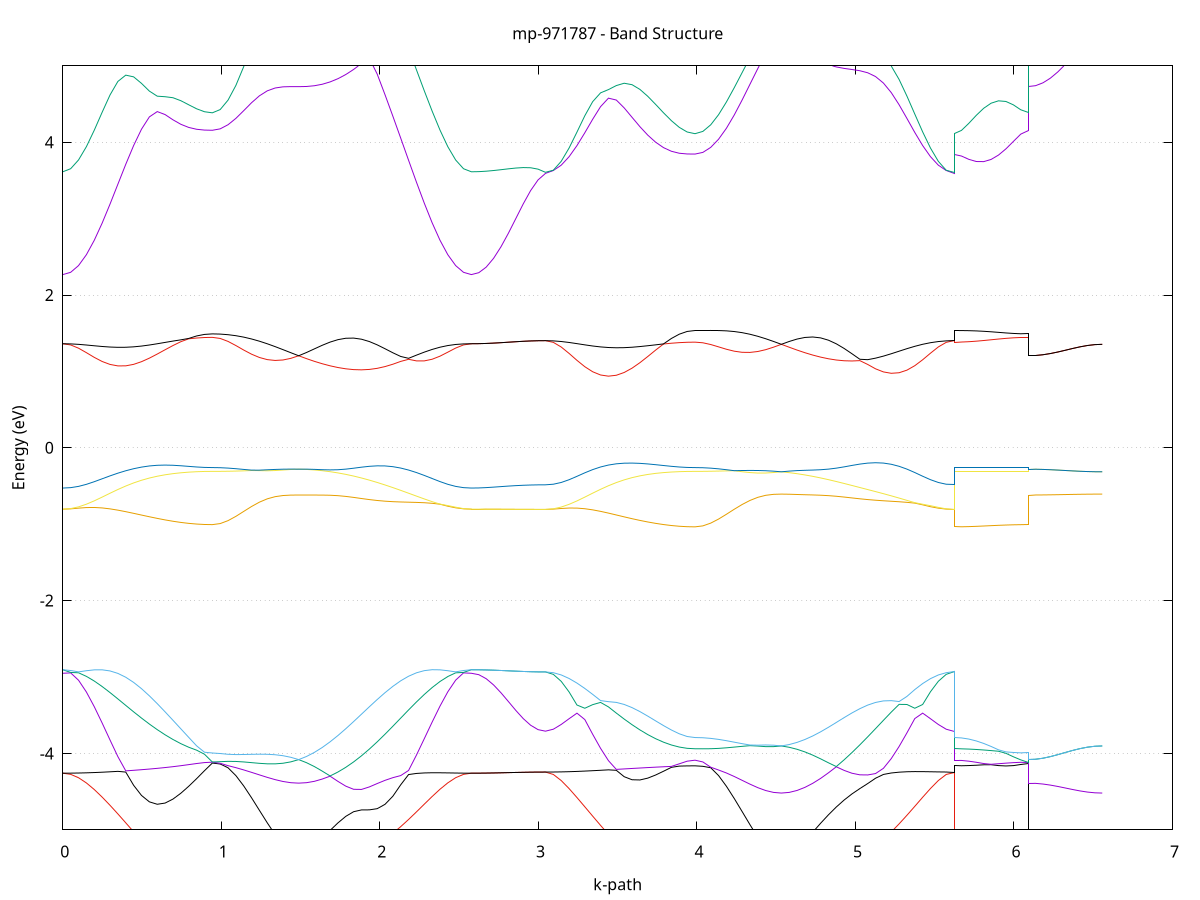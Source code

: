 set title 'mp-971787 - Band Structure'
set xlabel 'k-path'
set ylabel 'Energy (eV)'
set grid y
set yrange [-5:5]
set terminal png size 800,600
set output 'mp-971787_bands_gnuplot.png'
plot '-' using 1:2 with lines notitle, '-' using 1:2 with lines notitle, '-' using 1:2 with lines notitle, '-' using 1:2 with lines notitle, '-' using 1:2 with lines notitle, '-' using 1:2 with lines notitle, '-' using 1:2 with lines notitle, '-' using 1:2 with lines notitle, '-' using 1:2 with lines notitle, '-' using 1:2 with lines notitle, '-' using 1:2 with lines notitle, '-' using 1:2 with lines notitle, '-' using 1:2 with lines notitle, '-' using 1:2 with lines notitle, '-' using 1:2 with lines notitle, '-' using 1:2 with lines notitle, '-' using 1:2 with lines notitle, '-' using 1:2 with lines notitle, '-' using 1:2 with lines notitle, '-' using 1:2 with lines notitle, '-' using 1:2 with lines notitle, '-' using 1:2 with lines notitle, '-' using 1:2 with lines notitle, '-' using 1:2 with lines notitle, '-' using 1:2 with lines notitle, '-' using 1:2 with lines notitle, '-' using 1:2 with lines notitle, '-' using 1:2 with lines notitle, '-' using 1:2 with lines notitle, '-' using 1:2 with lines notitle, '-' using 1:2 with lines notitle, '-' using 1:2 with lines notitle, '-' using 1:2 with lines notitle, '-' using 1:2 with lines notitle, '-' using 1:2 with lines notitle, '-' using 1:2 with lines notitle, '-' using 1:2 with lines notitle, '-' using 1:2 with lines notitle, '-' using 1:2 with lines notitle, '-' using 1:2 with lines notitle, '-' using 1:2 with lines notitle, '-' using 1:2 with lines notitle, '-' using 1:2 with lines notitle, '-' using 1:2 with lines notitle, '-' using 1:2 with lines notitle, '-' using 1:2 with lines notitle, '-' using 1:2 with lines notitle, '-' using 1:2 with lines notitle, '-' using 1:2 with lines notitle, '-' using 1:2 with lines notitle, '-' using 1:2 with lines notitle, '-' using 1:2 with lines notitle, '-' using 1:2 with lines notitle, '-' using 1:2 with lines notitle, '-' using 1:2 with lines notitle, '-' using 1:2 with lines notitle, '-' using 1:2 with lines notitle, '-' using 1:2 with lines notitle, '-' using 1:2 with lines notitle, '-' using 1:2 with lines notitle, '-' using 1:2 with lines notitle, '-' using 1:2 with lines notitle, '-' using 1:2 with lines notitle, '-' using 1:2 with lines notitle, '-' using 1:2 with lines notitle, '-' using 1:2 with lines notitle, '-' using 1:2 with lines notitle, '-' using 1:2 with lines notitle, '-' using 1:2 with lines notitle, '-' using 1:2 with lines notitle, '-' using 1:2 with lines notitle, '-' using 1:2 with lines notitle, '-' using 1:2 with lines notitle, '-' using 1:2 with lines notitle, '-' using 1:2 with lines notitle, '-' using 1:2 with lines notitle, '-' using 1:2 with lines notitle, '-' using 1:2 with lines notitle, '-' using 1:2 with lines notitle, '-' using 1:2 with lines notitle, '-' using 1:2 with lines notitle, '-' using 1:2 with lines notitle, '-' using 1:2 with lines notitle, '-' using 1:2 with lines notitle, '-' using 1:2 with lines notitle, '-' using 1:2 with lines notitle, '-' using 1:2 with lines notitle, '-' using 1:2 with lines notitle, '-' using 1:2 with lines notitle, '-' using 1:2 with lines notitle, '-' using 1:2 with lines notitle, '-' using 1:2 with lines notitle, '-' using 1:2 with lines notitle, '-' using 1:2 with lines notitle, '-' using 1:2 with lines notitle, '-' using 1:2 with lines notitle
0.000000 -38.808062
0.049651 -38.808062
0.099301 -38.807962
0.148952 -38.807862
0.198603 -38.807762
0.248253 -38.807562
0.297904 -38.807362
0.347554 -38.807062
0.397205 -38.806762
0.446856 -38.806562
0.496506 -38.806262
0.546157 -38.806162
0.595808 -38.806962
0.645458 -38.808262
0.695109 -38.809462
0.744759 -38.810462
0.794410 -38.811262
0.844061 -38.811862
0.893711 -38.812262
0.943362 -38.812362
0.943362 -38.812362
0.992876 -38.812362
1.042389 -38.812162
1.091903 -38.811862
1.141417 -38.811462
1.190930 -38.811062
1.240444 -38.810462
1.289958 -38.809862
1.339471 -38.809162
1.388985 -38.808362
1.438498 -38.807562
1.488012 -38.806662
1.488012 -38.806662
1.537526 -38.807462
1.587039 -38.808162
1.636553 -38.808562
1.686067 -38.808862
1.735580 -38.808862
1.785094 -38.808662
1.834608 -38.808262
1.884121 -38.807562
1.933635 -38.806762
1.983149 -38.805662
2.032662 -38.805962
2.082176 -38.806262
2.131690 -38.806562
2.181203 -38.806762
2.230717 -38.807062
2.280231 -38.807362
2.329744 -38.807562
2.379258 -38.807762
2.428772 -38.807862
2.478285 -38.807962
2.527799 -38.808062
2.577313 -38.808062
2.577313 -38.808062
2.624055 -38.808062
2.670797 -38.808062
2.717539 -38.808062
2.764282 -38.808062
2.811024 -38.808062
2.857766 -38.808062
2.904508 -38.808062
2.951250 -38.808062
2.997993 -38.808062
3.044735 -38.808062
3.044735 -38.808062
3.094385 -38.808062
3.144036 -38.807962
3.193687 -38.807862
3.243337 -38.807762
3.292988 -38.807562
3.342639 -38.807362
3.392289 -38.807062
3.441940 -38.806762
3.491591 -38.806562
3.541241 -38.806262
3.590892 -38.806162
3.640542 -38.806962
3.690193 -38.808262
3.739844 -38.809462
3.789494 -38.810462
3.839145 -38.811262
3.888796 -38.811862
3.938446 -38.812262
3.988097 -38.812362
3.988097 -38.812362
4.037610 -38.812362
4.087124 -38.812162
4.136638 -38.811862
4.186151 -38.811462
4.235665 -38.811062
4.285179 -38.810462
4.334692 -38.809862
4.384206 -38.809162
4.433720 -38.808362
4.483233 -38.807562
4.532747 -38.806662
4.532747 -38.806662
4.582261 -38.807462
4.631774 -38.808162
4.681288 -38.808562
4.730802 -38.808862
4.780315 -38.808862
4.829829 -38.808662
4.879343 -38.808262
4.928856 -38.807562
4.978370 -38.806762
5.027884 -38.805662
5.077397 -38.805962
5.126911 -38.806262
5.176425 -38.806562
5.225938 -38.806762
5.275452 -38.807062
5.324966 -38.807362
5.374479 -38.807562
5.423993 -38.807762
5.473507 -38.807862
5.523020 -38.807962
5.572534 -38.808062
5.622048 -38.808062
5.622048 -38.812362
5.668790 -38.812362
5.715532 -38.812362
5.762274 -38.812362
5.809016 -38.812362
5.855759 -38.812362
5.902501 -38.812362
5.949243 -38.812362
5.995985 -38.812362
6.042727 -38.812362
6.089470 -38.812362
6.089470 -38.806662
6.136212 -38.806662
6.182954 -38.806662
6.229696 -38.806662
6.276438 -38.806662
6.323181 -38.806662
6.369923 -38.806662
6.416665 -38.806662
6.463407 -38.806662
6.510150 -38.806662
6.556892 -38.806662
e
0.000000 -38.793862
0.049651 -38.793962
0.099301 -38.794362
0.148952 -38.794962
0.198603 -38.795862
0.248253 -38.796862
0.297904 -38.798062
0.347554 -38.799362
0.397205 -38.800862
0.446856 -38.802362
0.496506 -38.803862
0.546157 -38.805162
0.595808 -38.805462
0.645458 -38.805362
0.695109 -38.805162
0.744759 -38.804962
0.794410 -38.804762
0.844061 -38.804662
0.893711 -38.804662
0.943362 -38.804562
0.943362 -38.804562
0.992876 -38.804562
1.042389 -38.804562
1.091903 -38.804562
1.141417 -38.804462
1.190930 -38.804462
1.240444 -38.804362
1.289958 -38.804362
1.339471 -38.804362
1.388985 -38.804762
1.438498 -38.805762
1.488012 -38.806662
1.488012 -38.806662
1.537526 -38.805762
1.587039 -38.804962
1.636553 -38.804462
1.686067 -38.804462
1.735580 -38.804662
1.785094 -38.804762
1.834608 -38.804962
1.884121 -38.805162
1.933635 -38.805462
1.983149 -38.805662
2.032662 -38.804562
2.082176 -38.803262
2.131690 -38.801862
2.181203 -38.800562
2.230717 -38.799262
2.280231 -38.797962
2.329744 -38.796762
2.379258 -38.795762
2.428772 -38.794962
2.478285 -38.794362
2.527799 -38.793962
2.577313 -38.793862
2.577313 -38.793862
2.624055 -38.793862
2.670797 -38.793862
2.717539 -38.793862
2.764282 -38.793862
2.811024 -38.793862
2.857766 -38.793862
2.904508 -38.793862
2.951250 -38.793862
2.997993 -38.793862
3.044735 -38.793862
3.044735 -38.793862
3.094385 -38.793962
3.144036 -38.794362
3.193687 -38.794962
3.243337 -38.795862
3.292988 -38.796862
3.342639 -38.798062
3.392289 -38.799362
3.441940 -38.800862
3.491591 -38.802362
3.541241 -38.803762
3.590892 -38.805162
3.640542 -38.805562
3.690193 -38.805362
3.739844 -38.805162
3.789494 -38.804962
3.839145 -38.804762
3.888796 -38.804662
3.938446 -38.804662
3.988097 -38.804662
3.988097 -38.804662
4.037610 -38.804562
4.087124 -38.804562
4.136638 -38.804562
4.186151 -38.804462
4.235665 -38.804462
4.285179 -38.804362
4.334692 -38.804362
4.384206 -38.804262
4.433720 -38.804762
4.483233 -38.805762
4.532747 -38.806662
4.532747 -38.806662
4.582261 -38.805762
4.631774 -38.804962
4.681288 -38.804462
4.730802 -38.804462
4.780315 -38.804662
4.829829 -38.804762
4.879343 -38.804962
4.928856 -38.805162
4.978370 -38.805462
5.027884 -38.805662
5.077397 -38.804562
5.126911 -38.803262
5.176425 -38.801862
5.225938 -38.800562
5.275452 -38.799262
5.324966 -38.797962
5.374479 -38.796762
5.423993 -38.795762
5.473507 -38.794962
5.523020 -38.794362
5.572534 -38.793962
5.622048 -38.793862
5.622048 -38.804662
5.668790 -38.804662
5.715532 -38.804562
5.762274 -38.804562
5.809016 -38.804562
5.855759 -38.804562
5.902501 -38.804562
5.949243 -38.804562
5.995985 -38.804562
6.042727 -38.804562
6.089470 -38.804562
6.089470 -38.806662
6.136212 -38.806662
6.182954 -38.806662
6.229696 -38.806662
6.276438 -38.806662
6.323181 -38.806662
6.369923 -38.806662
6.416665 -38.806662
6.463407 -38.806662
6.510150 -38.806662
6.556892 -38.806662
e
0.000000 -38.793862
0.049651 -38.793862
0.099301 -38.793962
0.148952 -38.794162
0.198603 -38.794362
0.248253 -38.794562
0.297904 -38.794862
0.347554 -38.795162
0.397205 -38.795462
0.446856 -38.795862
0.496506 -38.796162
0.546157 -38.796562
0.595808 -38.796862
0.645458 -38.797262
0.695109 -38.797462
0.744759 -38.797762
0.794410 -38.797962
0.844061 -38.798062
0.893711 -38.798162
0.943362 -38.798162
0.943362 -38.798162
0.992876 -38.798262
1.042389 -38.798562
1.091903 -38.799162
1.141417 -38.799762
1.190930 -38.800662
1.240444 -38.801562
1.289958 -38.802662
1.339471 -38.803662
1.388985 -38.804262
1.438498 -38.804262
1.488012 -38.804262
1.488012 -38.804262
1.537526 -38.804262
1.587039 -38.804262
1.636553 -38.803862
1.686067 -38.802962
1.735580 -38.802162
1.785094 -38.801262
1.834608 -38.800362
1.884121 -38.799562
1.933635 -38.798862
1.983149 -38.798162
2.032662 -38.797462
2.082176 -38.796862
2.131690 -38.796262
2.181203 -38.795762
2.230717 -38.795362
2.280231 -38.794962
2.329744 -38.794662
2.379258 -38.794362
2.428772 -38.794162
2.478285 -38.793962
2.527799 -38.793862
2.577313 -38.793862
2.577313 -38.793862
2.624055 -38.793862
2.670797 -38.793862
2.717539 -38.793862
2.764282 -38.793862
2.811024 -38.793862
2.857766 -38.793862
2.904508 -38.793862
2.951250 -38.793862
2.997993 -38.793862
3.044735 -38.793862
3.044735 -38.793862
3.094385 -38.793862
3.144036 -38.793962
3.193687 -38.794162
3.243337 -38.794362
3.292988 -38.794562
3.342639 -38.794862
3.392289 -38.795162
3.441940 -38.795462
3.491591 -38.795862
3.541241 -38.796262
3.590892 -38.796562
3.640542 -38.796962
3.690193 -38.797262
3.739844 -38.797462
3.789494 -38.797762
3.839145 -38.797962
3.888796 -38.798062
3.938446 -38.798162
3.988097 -38.798262
3.988097 -38.798262
4.037610 -38.798262
4.087124 -38.798662
4.136638 -38.799162
4.186151 -38.799762
4.235665 -38.800662
4.285179 -38.801562
4.334692 -38.802562
4.384206 -38.803662
4.433720 -38.804262
4.483233 -38.804262
4.532747 -38.804262
4.532747 -38.804262
4.582261 -38.804262
4.631774 -38.804262
4.681288 -38.803862
4.730802 -38.802962
4.780315 -38.802162
4.829829 -38.801262
4.879343 -38.800462
4.928856 -38.799562
4.978370 -38.798862
5.027884 -38.798162
5.077397 -38.797462
5.126911 -38.796862
5.176425 -38.796262
5.225938 -38.795762
5.275452 -38.795362
5.324966 -38.794962
5.374479 -38.794662
5.423993 -38.794362
5.473507 -38.794162
5.523020 -38.793962
5.572534 -38.793862
5.622048 -38.793862
5.622048 -38.798262
5.668790 -38.798262
5.715532 -38.798162
5.762274 -38.798162
5.809016 -38.798162
5.855759 -38.798162
5.902501 -38.798162
5.949243 -38.798162
5.995985 -38.798162
6.042727 -38.798162
6.089470 -38.798162
6.089470 -38.804262
6.136212 -38.804262
6.182954 -38.804262
6.229696 -38.804262
6.276438 -38.804262
6.323181 -38.804262
6.369923 -38.804262
6.416665 -38.804262
6.463407 -38.804262
6.510150 -38.804262
6.556892 -38.804262
e
0.000000 -16.578162
0.049651 -16.574662
0.099301 -16.564162
0.148952 -16.546962
0.198603 -16.523362
0.248253 -16.493662
0.297904 -16.458562
0.347554 -16.418762
0.397205 -16.374962
0.446856 -16.328062
0.496506 -16.279062
0.546157 -16.229062
0.595808 -16.179062
0.645458 -16.130162
0.695109 -16.083562
0.744759 -16.040162
0.794410 -16.001162
0.844061 -15.967762
0.893711 -15.942562
0.943362 -15.931962
0.943362 -15.931962
0.992876 -15.931062
1.042389 -15.928362
1.091903 -15.923962
1.141417 -15.918062
1.190930 -15.910762
1.240444 -15.902362
1.289958 -15.893062
1.339471 -15.883362
1.388985 -15.873462
1.438498 -15.863662
1.488012 -15.854462
1.488012 -15.854462
1.537526 -15.865562
1.587039 -15.881562
1.636553 -15.902662
1.686067 -15.929162
1.735580 -15.960762
1.785094 -15.997262
1.834608 -16.038162
1.884121 -16.082762
1.933635 -16.130262
1.983149 -16.179662
2.032662 -16.229962
2.082176 -16.280062
2.131690 -16.329062
2.181203 -16.375862
2.230717 -16.419562
2.280231 -16.459162
2.329744 -16.494162
2.379258 -16.523662
2.428772 -16.547162
2.478285 -16.564262
2.527799 -16.574662
2.577313 -16.578162
2.577313 -16.578162
2.624055 -16.577162
2.670797 -16.574362
2.717539 -16.569762
2.764282 -16.563962
2.811024 -16.557462
2.857766 -16.550662
2.904508 -16.544362
2.951250 -16.539262
2.997993 -16.535962
3.044735 -16.534762
3.044735 -16.534762
3.094385 -16.531362
3.144036 -16.521162
3.193687 -16.504362
3.243337 -16.481362
3.292988 -16.452562
3.342639 -16.418462
3.392289 -16.379862
3.441940 -16.337562
3.491591 -16.292362
3.541241 -16.245262
3.590892 -16.197462
3.640542 -16.149862
3.690193 -16.103662
3.739844 -16.059862
3.789494 -16.019462
3.839145 -15.983362
3.888796 -15.952462
3.938446 -15.927962
3.988097 -15.916262
3.988097 -15.916262
4.037610 -15.915462
4.087124 -15.913162
4.136638 -15.909362
4.186151 -15.904362
4.235665 -15.898162
4.285179 -15.891162
4.334692 -15.883562
4.384206 -15.875762
4.433720 -15.867962
4.483233 -15.860662
4.532747 -15.854062
4.532747 -15.854062
4.582261 -15.862362
4.631774 -15.875362
4.681288 -15.893462
4.730802 -15.916762
4.780315 -15.945362
4.829829 -15.978762
4.879343 -16.016662
4.928856 -16.058462
4.978370 -16.103162
5.027884 -16.150062
5.077397 -16.198062
5.126911 -16.246162
5.176425 -16.293262
5.225938 -16.338362
5.275452 -16.380662
5.324966 -16.419062
5.374479 -16.452962
5.423993 -16.481662
5.473507 -16.504562
5.523020 -16.521262
5.572534 -16.531362
5.622048 -16.534762
5.622048 -15.916262
5.668790 -15.916762
5.715532 -15.918362
5.762274 -15.920562
5.809016 -15.922962
5.855759 -15.925362
5.902501 -15.927562
5.949243 -15.929462
5.995985 -15.930862
6.042727 -15.931662
6.089470 -15.931962
6.089470 -15.854462
6.136212 -15.854462
6.182954 -15.854462
6.229696 -15.854362
6.276438 -15.854362
6.323181 -15.854262
6.369923 -15.854162
6.416665 -15.854162
6.463407 -15.854062
6.510150 -15.854062
6.556892 -15.854062
e
0.000000 -15.925862
0.049651 -15.924962
0.099301 -15.922262
0.148952 -15.917962
0.198603 -15.912062
0.248253 -15.904862
0.297904 -15.896662
0.347554 -15.887662
0.397205 -15.878462
0.446856 -15.869262
0.496506 -15.860562
0.546157 -15.852962
0.595808 -15.846962
0.645458 -15.843062
0.695109 -15.841662
0.744759 -15.843362
0.794410 -15.848362
0.844061 -15.856562
0.893711 -15.866362
0.943362 -15.871762
0.943362 -15.871762
0.992876 -15.870962
1.042389 -15.868762
1.091903 -15.865262
1.141417 -15.860762
1.190930 -15.855862
1.240444 -15.851162
1.289958 -15.847262
1.339471 -15.844862
1.388985 -15.844762
1.438498 -15.847762
1.488012 -15.854462
1.488012 -15.854462
1.537526 -15.846162
1.587039 -15.838962
1.636553 -15.833262
1.686067 -15.829162
1.735580 -15.826862
1.785094 -15.826462
1.834608 -15.827962
1.884121 -15.831362
1.933635 -15.836362
1.983149 -15.842962
2.032662 -15.850662
2.082176 -15.859362
2.131690 -15.868762
2.181203 -15.878262
2.230717 -15.887762
2.280231 -15.896762
2.329744 -15.904962
2.379258 -15.912062
2.428772 -15.917962
2.478285 -15.922262
2.527799 -15.924962
2.577313 -15.925862
2.577313 -15.925862
2.624055 -15.927162
2.670797 -15.930862
2.717539 -15.936762
2.764282 -15.944262
2.811024 -15.952762
2.857766 -15.961462
2.904508 -15.969562
2.951250 -15.976062
2.997993 -15.980262
3.044735 -15.981662
3.044735 -15.981662
3.094385 -15.980662
3.144036 -15.977462
3.193687 -15.972162
3.243337 -15.965062
3.292988 -15.956262
3.342639 -15.946162
3.392289 -15.935062
3.441940 -15.923262
3.491591 -15.911262
3.541241 -15.899562
3.590892 -15.888762
3.640542 -15.879262
3.690193 -15.871662
3.739844 -15.866562
3.789494 -15.864562
3.839145 -15.866162
3.888796 -15.871562
3.938446 -15.880262
3.988097 -15.886762
3.988097 -15.886762
4.037610 -15.885862
4.087124 -15.883262
4.136638 -15.879062
4.186151 -15.873762
4.235665 -15.867662
4.285179 -15.861562
4.334692 -15.855962
4.384206 -15.851662
4.433720 -15.849362
4.483233 -15.849962
4.532747 -15.854062
4.532747 -15.854062
4.582261 -15.848462
4.631774 -15.844362
4.681288 -15.841762
4.730802 -15.841062
4.780315 -15.842162
4.829829 -15.845262
4.879343 -15.850362
4.928856 -15.857262
4.978370 -15.865762
5.027884 -15.875762
5.077397 -15.886762
5.126911 -15.898662
5.176425 -15.910862
5.225938 -15.923162
5.275452 -15.935062
5.324966 -15.946262
5.374479 -15.956362
5.423993 -15.965162
5.473507 -15.972262
5.523020 -15.977462
5.572534 -15.980662
5.622048 -15.981662
5.622048 -15.886762
5.668790 -15.886162
5.715532 -15.884662
5.762274 -15.882562
5.809016 -15.880262
5.855759 -15.877962
5.902501 -15.875862
5.949243 -15.874162
5.995985 -15.872862
6.042727 -15.872062
6.089470 -15.871762
6.089470 -15.854462
6.136212 -15.854462
6.182954 -15.854462
6.229696 -15.854362
6.276438 -15.854362
6.323181 -15.854262
6.369923 -15.854162
6.416665 -15.854162
6.463407 -15.854062
6.510150 -15.854062
6.556892 -15.854062
e
0.000000 -5.995262
0.049651 -5.989762
0.099301 -5.973262
0.148952 -5.946162
0.198603 -5.909162
0.248253 -5.863562
0.297904 -5.811162
0.347554 -5.754662
0.397205 -5.698662
0.446856 -5.651362
0.496506 -5.627162
0.546157 -5.646862
0.595808 -5.719962
0.645458 -5.826262
0.695109 -5.939762
0.744759 -6.044262
0.794410 -6.131462
0.844061 -6.196462
0.893711 -6.236462
0.943362 -6.249962
0.943362 -6.249962
0.992876 -6.243362
1.042389 -6.223862
1.091903 -6.191762
1.141417 -6.147362
1.190930 -6.091662
1.240444 -6.025562
1.289958 -5.950962
1.339471 -5.870762
1.388985 -5.790462
1.438498 -5.723262
1.488012 -5.695462
1.488012 -5.695462
1.537526 -5.717862
1.587039 -5.759362
1.636553 -5.793462
1.686067 -5.810262
1.735580 -5.806562
1.785094 -5.782662
1.834608 -5.741462
1.884121 -5.689262
1.933635 -5.636162
1.983149 -5.596762
2.032662 -5.584262
2.082176 -5.601962
2.131690 -5.642662
2.181203 -5.696262
2.230717 -5.754462
2.280231 -5.811662
2.329744 -5.864162
2.379258 -5.909662
2.428772 -5.946362
2.478285 -5.973362
2.527799 -5.989762
2.577313 -5.995262
2.577313 -5.995262
2.624055 -5.987762
2.670797 -5.965362
2.717539 -5.929362
2.764282 -5.881862
2.811024 -5.825862
2.857766 -5.765762
2.904508 -5.707262
2.951250 -5.657362
2.997993 -5.623362
3.044735 -5.611162
3.044735 -5.611162
3.094385 -5.607362
3.144036 -5.596362
3.193687 -5.578662
3.243337 -5.555862
3.292988 -5.530162
3.342639 -5.504962
3.392289 -5.485362
3.441940 -5.478962
3.491591 -5.496362
3.541241 -5.549262
3.590892 -5.639862
3.640542 -5.754262
3.690193 -5.875362
3.739844 -5.990962
3.789494 -6.093362
3.839145 -6.177462
3.888796 -6.239662
3.938446 -6.277862
3.988097 -6.290762
3.988097 -6.290762
4.037610 -6.283762
4.087124 -6.263062
4.136638 -6.228762
4.186151 -6.181262
4.235665 -6.121162
4.285179 -6.049162
4.334692 -5.966362
4.384206 -5.874162
4.433720 -5.774962
4.483233 -5.675462
4.532747 -5.615762
4.532747 -5.615762
4.582261 -5.666862
4.631774 -5.738062
4.681288 -5.792262
4.730802 -5.824162
4.780315 -5.832862
4.829829 -5.819062
4.879343 -5.784962
4.928856 -5.733962
4.978370 -5.671762
5.027884 -5.605862
5.077397 -5.545562
5.126911 -5.500062
5.176425 -5.475262
5.225938 -5.471062
5.275452 -5.482862
5.324966 -5.504462
5.374479 -5.530262
5.423993 -5.556062
5.473507 -5.578862
5.523020 -5.596362
5.572534 -5.607462
5.622048 -5.611162
5.622048 -6.290762
5.668790 -6.289862
5.715532 -6.287362
5.762274 -6.283262
5.809016 -6.277962
5.855759 -6.271862
5.902501 -6.265362
5.949243 -6.259362
5.995985 -6.254362
6.042727 -6.251062
6.089470 -6.249962
6.089470 -5.695462
6.136212 -5.693662
6.182954 -5.688462
6.229696 -5.680262
6.276438 -5.669662
6.323181 -5.657562
6.369923 -5.645062
6.416665 -5.633562
6.463407 -5.624062
6.510150 -5.617962
6.556892 -5.615762
e
0.000000 -4.259162
0.049651 -4.274562
0.099301 -4.318762
0.148952 -4.387062
0.198603 -4.473362
0.248253 -4.572362
0.297904 -4.679662
0.347554 -4.792562
0.397205 -4.909162
0.446856 -5.026762
0.496506 -5.137362
0.546157 -5.224762
0.595808 -5.279562
0.645458 -5.315362
0.695109 -5.345862
0.744759 -5.373962
0.794410 -5.397862
0.844061 -5.416062
0.893711 -5.427262
0.943362 -5.431062
0.943362 -5.431062
0.992876 -5.428962
1.042389 -5.422662
1.091903 -5.412662
1.141417 -5.399662
1.190930 -5.384662
1.240444 -5.368962
1.289958 -5.354062
1.339471 -5.341862
1.388985 -5.333862
1.438498 -5.330962
1.488012 -5.333262
1.488012 -5.333262
1.537526 -5.339562
1.587039 -5.347762
1.636553 -5.354962
1.686067 -5.358462
1.735580 -5.355462
1.785094 -5.343862
1.834608 -5.322262
1.884121 -5.289562
1.933635 -5.245262
1.983149 -5.189462
2.032662 -5.122462
2.082176 -5.045062
2.131690 -4.958762
2.181203 -4.865062
2.230717 -4.766162
2.280231 -4.664862
2.329744 -4.564562
2.379258 -4.469662
2.428772 -4.385562
2.478285 -4.318262
2.527799 -4.274462
2.577313 -4.259162
2.577313 -4.259162
2.624055 -4.258862
2.670797 -4.257762
2.717539 -4.256162
2.764282 -4.254162
2.811024 -4.251862
2.857766 -4.249562
2.904508 -4.247562
2.951250 -4.245862
2.997993 -4.244862
3.044735 -4.244462
3.044735 -4.244462
3.094385 -4.275962
3.144036 -4.355662
3.193687 -4.460962
3.243337 -4.577862
3.292988 -4.699362
3.342639 -4.821762
3.392289 -4.942662
3.441940 -5.060062
3.491591 -5.169462
3.541241 -5.263262
3.590892 -5.337262
3.640542 -5.396862
3.690193 -5.447662
3.739844 -5.491462
3.789494 -5.528062
3.839145 -5.556862
3.888796 -5.577562
3.938446 -5.589962
3.988097 -5.594062
3.988097 -5.594062
4.037610 -5.591462
4.087124 -5.583662
4.136638 -5.571162
4.186151 -5.554562
4.235665 -5.534862
4.285179 -5.513662
4.334692 -5.492662
4.384206 -5.474062
4.433720 -5.460162
4.483233 -5.453162
4.532747 -5.453662
4.532747 -5.453662
4.582261 -5.460962
4.631774 -5.472562
4.681288 -5.484962
4.730802 -5.494562
4.780315 -5.497962
4.829829 -5.492662
4.879343 -5.476862
4.928856 -5.449162
4.978370 -5.409062
5.027884 -5.356362
5.077397 -5.291262
5.126911 -5.214362
5.176425 -5.126462
5.225938 -5.028762
5.275452 -4.922562
5.324966 -4.809862
5.374479 -4.692862
5.423993 -4.574462
5.473507 -4.459362
5.523020 -4.354962
5.572534 -4.275762
5.622048 -4.244462
5.622048 -5.594062
5.668790 -5.590262
5.715532 -5.579262
5.762274 -5.561862
5.809016 -5.539662
5.855759 -5.514662
5.902501 -5.489362
5.949243 -5.466062
5.995985 -5.447362
6.042727 -5.435262
6.089470 -5.431062
6.089470 -5.333262
6.136212 -5.336562
6.182954 -5.346062
6.229696 -5.360562
6.276438 -5.378162
6.323181 -5.396962
6.369923 -5.415162
6.416665 -5.431062
6.463407 -5.443262
6.510150 -5.450962
6.556892 -5.453662
e
0.000000 -4.259162
0.049651 -4.258662
0.099301 -4.257062
0.148952 -4.254462
0.198603 -4.250862
0.248253 -4.246462
0.297904 -4.241162
0.347554 -4.235262
0.397205 -4.244662
0.446856 -4.417862
0.496506 -4.550662
0.546157 -4.634362
0.595808 -4.666062
0.645458 -4.650262
0.695109 -4.597962
0.744759 -4.521462
0.794410 -4.430362
0.844061 -4.330862
0.893711 -4.226762
0.943362 -4.126462
0.943362 -4.126462
0.992876 -4.138962
1.042389 -4.188462
1.091903 -4.291162
1.141417 -4.426662
1.190930 -4.581962
1.240444 -4.746062
1.289958 -4.909462
1.339471 -5.063562
1.388985 -5.198262
1.438498 -5.297562
1.488012 -5.333262
1.488012 -5.333262
1.537526 -5.293662
1.587039 -5.210362
1.636553 -5.110862
1.686067 -5.008162
1.735580 -4.909962
1.785094 -4.824262
1.834608 -4.763362
1.884121 -4.740062
1.933635 -4.739262
1.983149 -4.723762
2.032662 -4.666762
2.082176 -4.560262
2.131690 -4.410862
2.181203 -4.277162
2.230717 -4.262562
2.280231 -4.255962
2.329744 -4.253562
2.379258 -4.253862
2.428772 -4.255362
2.478285 -4.257262
2.527799 -4.258662
2.577313 -4.259162
2.577313 -4.259162
2.624055 -4.258862
2.670797 -4.257762
2.717539 -4.256162
2.764282 -4.254162
2.811024 -4.251862
2.857766 -4.249562
2.904508 -4.247562
2.951250 -4.245862
2.997993 -4.244862
3.044735 -4.244462
3.044735 -4.244462
3.094385 -4.243862
3.144036 -4.242262
3.193687 -4.239662
3.243337 -4.236062
3.292988 -4.231662
3.342639 -4.226662
3.392289 -4.221262
3.441940 -4.215462
3.491591 -4.221462
3.541241 -4.305162
3.590892 -4.345062
3.640542 -4.347862
3.690193 -4.323762
3.739844 -4.282962
3.789494 -4.233662
3.839145 -4.182762
3.888796 -4.166462
3.938446 -4.163862
3.988097 -4.162862
3.988097 -4.162862
4.037610 -4.169262
4.087124 -4.187862
4.136638 -4.290462
4.186151 -4.430762
4.235665 -4.590962
4.285179 -4.761262
4.334692 -4.933262
4.384206 -5.099562
4.433720 -5.253662
4.483233 -5.385662
4.532747 -5.453662
4.532747 -5.453662
4.582261 -5.385662
4.631774 -5.272562
4.681288 -5.152162
4.730802 -5.031662
4.780315 -4.914662
4.829829 -4.803862
4.879343 -4.701762
4.928856 -4.610262
4.978370 -4.530162
5.027884 -4.460462
5.077397 -4.394962
5.126911 -4.325062
5.176425 -4.275762
5.225938 -4.256662
5.275452 -4.245962
5.324966 -4.240362
5.374479 -4.238362
5.423993 -4.238862
5.473507 -4.240562
5.523020 -4.242462
5.572534 -4.243962
5.622048 -4.244462
5.622048 -4.162862
5.668790 -4.161962
5.715532 -4.159362
5.762274 -4.155162
5.809016 -4.149462
5.855759 -4.148362
5.902501 -4.159862
5.949243 -4.164562
5.995985 -4.160062
6.042727 -4.145562
6.089470 -4.126462
6.089470 -5.333262
6.136212 -5.336562
6.182954 -5.346062
6.229696 -5.360562
6.276438 -5.378162
6.323181 -5.396962
6.369923 -5.415162
6.416665 -5.431062
6.463407 -5.443262
6.510150 -5.450962
6.556892 -5.453662
e
0.000000 -2.951262
0.049651 -2.946262
0.099301 -3.042262
0.148952 -3.196962
0.198603 -3.388762
0.248253 -3.602562
0.297904 -3.824662
0.347554 -4.042762
0.397205 -4.228762
0.446856 -4.221562
0.496506 -4.213662
0.546157 -4.205162
0.595808 -4.195862
0.645458 -4.185462
0.695109 -4.173962
0.744759 -4.161162
0.794410 -4.147162
0.844061 -4.132762
0.893711 -4.120362
0.943362 -4.114962
0.943362 -4.114962
0.992876 -4.129762
1.042389 -4.160662
1.091903 -4.186962
1.141417 -4.216562
1.190930 -4.248462
1.240444 -4.281462
1.289958 -4.313962
1.339471 -4.343562
1.388985 -4.367762
1.438498 -4.383762
1.488012 -4.389462
1.488012 -4.389462
1.537526 -4.383562
1.587039 -4.365662
1.636553 -4.336062
1.686067 -4.298262
1.735580 -4.366462
1.785094 -4.428762
1.834608 -4.470062
1.884121 -4.471862
1.933635 -4.439062
1.983149 -4.394862
2.032662 -4.352862
2.082176 -4.317762
2.131690 -4.290462
2.181203 -4.223362
2.230717 -4.022762
2.280231 -3.807962
2.329744 -3.590762
2.379258 -3.381762
2.428772 -3.193562
2.478285 -3.041062
2.527799 -2.946262
2.577313 -2.951262
2.577313 -2.951262
2.624055 -2.969562
2.670797 -3.022362
2.717539 -3.104262
2.764282 -3.207162
2.811024 -3.321762
2.857766 -3.437762
2.904508 -3.544662
2.951250 -3.631762
2.997993 -3.689162
3.044735 -3.709162
3.044735 -3.709162
3.094385 -3.683462
3.144036 -3.621262
3.193687 -3.546162
3.243337 -3.473462
3.292988 -3.557462
3.342639 -3.750262
3.392289 -3.933962
3.441940 -4.095062
3.491591 -4.209462
3.541241 -4.203362
3.590892 -4.197362
3.640542 -4.191562
3.690193 -4.185762
3.739844 -4.180262
3.789494 -4.175062
3.839145 -4.170362
3.888796 -4.136462
3.938446 -4.102162
3.988097 -4.089062
3.988097 -4.089062
4.037610 -4.112062
4.087124 -4.180862
4.136638 -4.217662
4.186151 -4.256662
4.235665 -4.302662
4.285179 -4.352562
4.334692 -4.402662
4.384206 -4.448762
4.433720 -4.486162
4.483233 -4.510762
4.532747 -4.519362
4.532747 -4.519362
4.582261 -4.510662
4.631774 -4.485262
4.681288 -4.444862
4.730802 -4.391662
4.780315 -4.327562
4.829829 -4.254162
4.879343 -4.175362
4.928856 -4.222862
4.978370 -4.259962
5.027884 -4.280762
5.077397 -4.282262
5.126911 -4.264062
5.176425 -4.195762
5.225938 -4.068262
5.275452 -3.909362
5.324966 -3.730862
5.374479 -3.543962
5.423993 -3.473062
5.473507 -3.546562
5.523020 -3.621662
5.572534 -3.683662
5.622048 -3.709162
5.622048 -4.089062
5.668790 -4.092462
5.715532 -4.102162
5.762274 -4.116462
5.809016 -4.132862
5.855759 -4.142662
5.902501 -4.135262
5.949243 -4.127862
5.995985 -4.121262
6.042727 -4.116662
6.089470 -4.114962
6.089470 -4.389462
6.136212 -4.392462
6.182954 -4.401262
6.229696 -4.415162
6.276438 -4.432862
6.323181 -4.452662
6.369923 -4.472862
6.416665 -4.491362
6.463407 -4.506362
6.510150 -4.516062
6.556892 -4.519362
e
0.000000 -2.904862
0.049651 -2.940462
0.099301 -2.944862
0.148952 -2.991862
0.198603 -3.053062
0.248253 -3.124962
0.297904 -3.203962
0.347554 -3.287162
0.397205 -3.371862
0.446856 -3.456062
0.496506 -3.537862
0.546157 -3.615962
0.595808 -3.689162
0.645458 -3.756862
0.695109 -3.818162
0.744759 -3.872662
0.794410 -3.919562
0.844061 -3.957862
0.893711 -4.010862
0.943362 -4.112762
0.943362 -4.112762
0.992876 -4.108462
1.042389 -4.104262
1.091903 -4.105662
1.141417 -4.111962
1.190930 -4.121062
1.240444 -4.130262
1.289958 -4.136562
1.339471 -4.136962
1.388985 -4.129062
1.438498 -4.110962
1.488012 -4.081462
1.488012 -4.081462
1.537526 -4.121962
1.587039 -4.172562
1.636553 -4.232162
1.686067 -4.295362
1.735580 -4.243962
1.785094 -4.182462
1.834608 -4.111562
1.884121 -4.031762
1.933635 -3.943962
1.983149 -3.849262
2.032662 -3.748862
2.082176 -3.644462
2.131690 -3.537862
2.181203 -3.431262
2.230717 -3.327362
2.280231 -3.228762
2.329744 -3.138362
2.379258 -3.059162
2.428772 -2.993862
2.478285 -2.945362
2.527799 -2.940262
2.577313 -2.904862
2.577313 -2.904862
2.624055 -2.905562
2.670797 -2.907662
2.717539 -2.910762
2.764282 -2.914762
2.811024 -2.919262
2.857766 -2.923662
2.904508 -2.927662
2.951250 -2.930862
2.997993 -2.932962
3.044735 -2.933662
3.044735 -2.933662
3.094385 -2.965662
3.144036 -3.057062
3.193687 -3.195862
3.243337 -3.366862
3.292988 -3.409162
3.342639 -3.361962
3.392289 -3.332762
3.441940 -3.391262
3.491591 -3.472462
3.541241 -3.550762
3.590892 -3.624562
3.640542 -3.692662
3.690193 -3.754062
3.739844 -3.807862
3.789494 -3.853462
3.839145 -3.890162
3.888796 -3.917162
3.938446 -3.933762
3.988097 -3.939362
3.988097 -3.939362
4.037610 -3.939962
4.087124 -3.938962
4.136638 -3.934562
4.186151 -3.926962
4.235665 -3.917662
4.285179 -3.907862
4.334692 -3.898962
4.384206 -3.903962
4.433720 -3.911562
4.483233 -3.911462
4.532747 -3.902662
4.532747 -3.902662
4.582261 -3.920162
4.631774 -3.946262
4.681288 -3.980762
4.730802 -4.022962
4.780315 -4.071362
4.829829 -4.123262
4.879343 -4.172562
4.928856 -4.083762
4.978370 -3.988662
5.027884 -3.888162
5.077397 -3.783462
5.126911 -3.675862
5.176425 -3.567262
5.225938 -3.459762
5.275452 -3.358362
5.324966 -3.359962
5.374479 -3.409162
5.423993 -3.360062
5.473507 -3.192562
5.523020 -3.055962
5.572534 -2.965462
5.622048 -2.933662
5.622048 -3.939362
5.668790 -3.940462
5.715532 -3.943662
5.762274 -3.948762
5.809016 -3.955462
5.855759 -3.963362
5.902501 -3.971962
5.949243 -3.999162
5.995985 -4.044062
6.042727 -4.084662
6.089470 -4.112762
6.089470 -4.081462
6.136212 -4.076762
6.182954 -4.063162
6.229696 -4.042262
6.276438 -4.016562
6.323181 -3.988662
6.369923 -3.961462
6.416665 -3.937462
6.463407 -3.918662
6.510150 -3.906662
6.556892 -3.902662
e
0.000000 -2.904862
0.049651 -2.915062
0.099301 -2.933162
0.148952 -2.917762
0.198603 -2.906662
0.248253 -2.906062
0.297904 -2.920662
0.347554 -2.952862
0.397205 -3.003362
0.446856 -3.070862
0.496506 -3.153062
0.546157 -3.246762
0.595808 -3.348862
0.645458 -3.456462
0.695109 -3.566962
0.744759 -3.678662
0.794410 -3.790362
0.844061 -3.901162
0.893711 -3.984662
0.943362 -3.994862
0.943362 -3.994862
0.992876 -4.001762
1.042389 -4.011862
1.091903 -4.015662
1.141417 -4.014662
1.190930 -4.012262
1.240444 -4.010562
1.289958 -4.011762
1.339471 -4.017762
1.388985 -4.030362
1.438498 -4.051162
1.488012 -4.081462
1.488012 -4.081462
1.537526 -4.040162
1.587039 -3.987062
1.636553 -3.922862
1.686067 -3.848762
1.735580 -3.766262
1.785094 -3.677162
1.834608 -3.583362
1.884121 -3.486862
1.933635 -3.390062
1.983149 -3.295262
2.032662 -3.205062
2.082176 -3.122262
2.131690 -3.049662
2.181203 -2.989962
2.230717 -2.945362
2.280231 -2.916962
2.329744 -2.904662
2.379258 -2.906262
2.428772 -2.917762
2.478285 -2.933062
2.527799 -2.915062
2.577313 -2.904862
2.577313 -2.904862
2.624055 -2.905562
2.670797 -2.907562
2.717539 -2.910762
2.764282 -2.914762
2.811024 -2.919262
2.857766 -2.923662
2.904508 -2.927662
2.951250 -2.930862
2.997993 -2.932962
3.044735 -2.933662
3.044735 -2.933662
3.094385 -2.943762
3.144036 -2.973062
3.193687 -3.019462
3.243337 -3.079662
3.292988 -3.150162
3.342639 -3.227662
3.392289 -3.308862
3.441940 -3.322962
3.491591 -3.332462
3.541241 -3.359362
3.590892 -3.400762
3.640542 -3.453062
3.690193 -3.512362
3.739844 -3.574662
3.789494 -3.636362
3.839145 -3.693962
3.888796 -3.743462
3.938446 -3.779062
3.988097 -3.792462
3.988097 -3.792462
4.037610 -3.795262
4.087124 -3.803562
4.136638 -3.816762
4.186151 -3.833862
4.235665 -3.853162
4.285179 -3.872762
4.334692 -3.890362
4.384206 -3.892462
4.433720 -3.889962
4.483233 -3.892862
4.532747 -3.902662
4.532747 -3.902662
4.582261 -3.884262
4.631774 -3.856062
4.681288 -3.818262
4.730802 -3.771762
4.780315 -3.717762
4.829829 -3.658062
4.879343 -3.595062
4.928856 -3.531462
4.978370 -3.470262
5.027884 -3.414662
5.077397 -3.367862
5.126911 -3.333162
5.176425 -3.313062
5.225938 -3.309662
5.275452 -3.321262
5.324966 -3.253962
5.374479 -3.164562
5.423993 -3.085962
5.473507 -3.021462
5.523020 -2.973362
5.572534 -2.943662
5.622048 -2.933662
5.622048 -3.792462
5.668790 -3.797562
5.715532 -3.812662
5.762274 -3.837062
5.809016 -3.869762
5.855759 -3.909262
5.902501 -3.953262
5.949243 -3.980462
5.995985 -3.987862
6.042727 -3.993062
6.089470 -3.994862
6.089470 -4.081462
6.136212 -4.076762
6.182954 -4.063162
6.229696 -4.042262
6.276438 -4.016562
6.323181 -3.988662
6.369923 -3.961462
6.416665 -3.937462
6.463407 -3.918662
6.510150 -3.906662
6.556892 -3.902662
e
0.000000 -0.803262
0.049651 -0.798962
0.099301 -0.789662
0.148952 -0.781962
0.198603 -0.780762
0.248253 -0.786762
0.297904 -0.799062
0.347554 -0.815862
0.397205 -0.835862
0.446856 -0.857562
0.496506 -0.880062
0.546157 -0.902362
0.595808 -0.923662
0.645458 -0.943562
0.695109 -0.961262
0.744759 -0.976562
0.794410 -0.988862
0.844061 -0.997862
0.893711 -1.003462
0.943362 -1.005362
0.943362 -1.005362
0.992876 -0.991662
1.042389 -0.953162
1.091903 -0.897062
1.141417 -0.832262
1.190930 -0.767762
1.240444 -0.711162
1.289958 -0.667662
1.339471 -0.639362
1.388985 -0.624562
1.438498 -0.618862
1.488012 -0.617862
1.488012 -0.617862
1.537526 -0.618062
1.587039 -0.618262
1.636553 -0.618662
1.686067 -0.620762
1.735580 -0.626262
1.785094 -0.635962
1.834608 -0.648962
1.884121 -0.663562
1.933635 -0.677462
1.983149 -0.689362
2.032662 -0.698462
2.082176 -0.704862
2.131690 -0.708862
2.181203 -0.711762
2.230717 -0.714562
2.280231 -0.718762
2.329744 -0.726062
2.379258 -0.738162
2.428772 -0.764362
2.478285 -0.785462
2.527799 -0.798662
2.577313 -0.803262
2.577313 -0.803262
2.624055 -0.803262
2.670797 -0.803462
2.717539 -0.803862
2.764282 -0.804262
2.811024 -0.804762
2.857766 -0.805262
2.904508 -0.805662
2.951250 -0.805962
2.997993 -0.806162
3.044735 -0.806262
3.044735 -0.806262
3.094385 -0.802362
3.144036 -0.794162
3.193687 -0.788162
3.243337 -0.788962
3.292988 -0.797262
3.342639 -0.812062
3.392289 -0.831662
3.441940 -0.854462
3.491591 -0.878962
3.541241 -0.903662
3.590892 -0.927662
3.640542 -0.950162
3.690193 -0.970662
3.739844 -0.988862
3.789494 -1.004462
3.839145 -1.017162
3.888796 -1.026662
3.938446 -1.032462
3.988097 -1.034462
3.988097 -1.034462
4.037610 -1.021762
4.087124 -0.985762
4.136638 -0.932562
4.186151 -0.869662
4.235665 -0.804062
4.285179 -0.742062
4.334692 -0.688762
4.384206 -0.647962
4.433720 -0.621662
4.483233 -0.608962
4.532747 -0.605762
4.532747 -0.605762
4.582261 -0.607462
4.631774 -0.610862
4.681288 -0.613962
4.730802 -0.616862
4.780315 -0.620462
4.829829 -0.625962
4.879343 -0.634062
4.928856 -0.644462
4.978370 -0.655962
5.027884 -0.667262
5.077397 -0.677362
5.126911 -0.685862
5.176425 -0.693062
5.225938 -0.699462
5.275452 -0.705862
5.324966 -0.713662
5.374479 -0.723962
5.423993 -0.746162
5.473507 -0.770862
5.523020 -0.789962
5.572534 -0.802162
5.622048 -0.806262
5.622048 -1.034462
5.668790 -1.033662
5.715532 -1.031362
5.762274 -1.027762
5.809016 -1.023462
5.855759 -1.018862
5.902501 -1.014462
5.949243 -1.010662
5.995985 -1.007762
6.042727 -1.005962
6.089470 -1.005362
6.089470 -0.617862
6.136212 -0.617462
6.182954 -0.616662
6.229696 -0.615262
6.276438 -0.613562
6.323181 -0.611662
6.369923 -0.609762
6.416665 -0.608162
6.463407 -0.606862
6.510150 -0.605962
6.556892 -0.605762
e
0.000000 -0.803162
0.049651 -0.795362
0.099301 -0.772762
0.148952 -0.737862
0.198603 -0.694062
0.248253 -0.645062
0.297904 -0.594562
0.347554 -0.545462
0.397205 -0.499962
0.446856 -0.459462
0.496506 -0.424662
0.546157 -0.395562
0.595808 -0.371862
0.645458 -0.352862
0.695109 -0.338062
0.744759 -0.326762
0.794410 -0.318462
0.844061 -0.312762
0.893711 -0.309362
0.943362 -0.308262
0.943362 -0.308262
0.992876 -0.307862
1.042389 -0.306562
1.091903 -0.304362
1.141417 -0.301162
1.190930 -0.297062
1.240444 -0.298462
1.289958 -0.300462
1.339471 -0.297262
1.388985 -0.290562
1.438498 -0.283662
1.488012 -0.279362
1.488012 -0.279362
1.537526 -0.283062
1.587039 -0.289762
1.636553 -0.299462
1.686067 -0.312362
1.735580 -0.328362
1.785094 -0.347462
1.834608 -0.369562
1.884121 -0.394762
1.933635 -0.422762
1.983149 -0.453262
2.032662 -0.486062
2.082176 -0.520662
2.131690 -0.556862
2.181203 -0.594162
2.230717 -0.631762
2.280231 -0.668962
2.329744 -0.704462
2.379258 -0.736862
2.428772 -0.755862
2.478285 -0.777162
2.527799 -0.795762
2.577313 -0.803162
2.577313 -0.803162
2.624055 -0.803262
2.670797 -0.803462
2.717539 -0.803862
2.764282 -0.804262
2.811024 -0.804762
2.857766 -0.805262
2.904508 -0.805662
2.951250 -0.805962
2.997993 -0.806162
3.044735 -0.806262
3.044735 -0.806262
3.094385 -0.798362
3.144036 -0.775362
3.193687 -0.739762
3.243337 -0.695162
3.292988 -0.645162
3.342639 -0.593362
3.392289 -0.543062
3.441940 -0.496362
3.491591 -0.454962
3.541241 -0.419562
3.590892 -0.390262
3.640542 -0.366862
3.690193 -0.348462
3.739844 -0.334562
3.789494 -0.324262
3.839145 -0.316862
3.888796 -0.311962
3.938446 -0.309162
3.988097 -0.308262
3.988097 -0.308262
4.037610 -0.307762
4.087124 -0.306462
4.136638 -0.304362
4.186151 -0.301862
4.235665 -0.299662
4.285179 -0.312962
4.334692 -0.323962
4.384206 -0.330162
4.433720 -0.329762
4.483233 -0.323362
4.532747 -0.313862
4.532747 -0.313862
4.582261 -0.324962
4.631774 -0.338662
4.681288 -0.354762
4.730802 -0.373362
4.780315 -0.394062
4.829829 -0.416762
4.879343 -0.441162
4.928856 -0.466662
4.978370 -0.492962
5.027884 -0.519562
5.077397 -0.546262
5.126911 -0.573062
5.176425 -0.600262
5.225938 -0.628462
5.275452 -0.657662
5.324966 -0.687862
5.374479 -0.717862
5.423993 -0.738362
5.473507 -0.757562
5.523020 -0.779762
5.572534 -0.798662
5.622048 -0.806262
5.622048 -0.308262
5.668790 -0.308262
5.715532 -0.308262
5.762274 -0.308262
5.809016 -0.308262
5.855759 -0.308262
5.902501 -0.308262
5.949243 -0.308262
5.995985 -0.308262
6.042727 -0.308262
6.089470 -0.308262
6.089470 -0.279362
6.136212 -0.280262
6.182954 -0.282662
6.229696 -0.286562
6.276438 -0.291362
6.323181 -0.296762
6.369923 -0.302062
6.416665 -0.306862
6.463407 -0.310662
6.510150 -0.313062
6.556892 -0.313862
e
0.000000 -0.526662
0.049651 -0.521262
0.099301 -0.504762
0.148952 -0.477862
0.198603 -0.443362
0.248253 -0.405262
0.297904 -0.367262
0.347554 -0.331662
0.397205 -0.300162
0.446856 -0.273462
0.496506 -0.252362
0.546157 -0.237362
0.595808 -0.228662
0.645458 -0.225962
0.695109 -0.228462
0.744759 -0.234762
0.794410 -0.242862
0.844061 -0.250762
0.893711 -0.256362
0.943362 -0.258462
0.943362 -0.258462
0.992876 -0.260262
1.042389 -0.265362
1.091903 -0.273262
1.141417 -0.282662
1.190930 -0.291862
1.240444 -0.292262
1.289958 -0.287362
1.339471 -0.282862
1.388985 -0.279662
1.438498 -0.278362
1.488012 -0.279362
1.488012 -0.279362
1.537526 -0.279062
1.587039 -0.282062
1.636553 -0.286362
1.686067 -0.288762
1.735580 -0.286662
1.785094 -0.278962
1.834608 -0.266862
1.884121 -0.253362
1.933635 -0.242062
1.983149 -0.235862
2.032662 -0.237062
2.082176 -0.246662
2.131690 -0.264862
2.181203 -0.290862
2.230717 -0.323562
2.280231 -0.361162
2.329744 -0.401662
2.379258 -0.441862
2.428772 -0.477662
2.478285 -0.504862
2.527799 -0.521262
2.577313 -0.526662
2.577313 -0.526662
2.624055 -0.525062
2.670797 -0.520762
2.717539 -0.514462
2.764282 -0.507562
2.811024 -0.500762
2.857766 -0.494862
2.904508 -0.490162
2.951250 -0.486762
2.997993 -0.484762
3.044735 -0.484062
3.044735 -0.484062
3.094385 -0.476362
3.144036 -0.453562
3.193687 -0.417462
3.243337 -0.373162
3.292988 -0.327062
3.342639 -0.285062
3.392289 -0.250662
3.441940 -0.225462
3.491591 -0.209262
3.541241 -0.201162
3.590892 -0.199762
3.640542 -0.203362
3.690193 -0.210862
3.739844 -0.220762
3.789494 -0.231662
3.839145 -0.242162
3.888796 -0.250962
3.938446 -0.256762
3.988097 -0.258762
3.988097 -0.258762
4.037610 -0.260562
4.087124 -0.266062
4.136638 -0.274962
4.186151 -0.286462
4.235665 -0.299162
4.285179 -0.296962
4.334692 -0.295962
4.384206 -0.296762
4.433720 -0.299862
4.483233 -0.305562
4.532747 -0.313862
4.532747 -0.313862
4.582261 -0.304862
4.631774 -0.298162
4.681288 -0.294162
4.730802 -0.291062
4.780315 -0.286762
4.829829 -0.278762
4.879343 -0.266062
4.928856 -0.249162
4.978370 -0.230362
5.027884 -0.212962
5.077397 -0.200162
5.126911 -0.195062
5.176425 -0.199662
5.225938 -0.215262
5.275452 -0.241962
5.324966 -0.278862
5.374479 -0.323562
5.423993 -0.371762
5.473507 -0.417262
5.523020 -0.453662
5.572534 -0.476462
5.622048 -0.484062
5.622048 -0.258762
5.668790 -0.258762
5.715532 -0.258662
5.762274 -0.258662
5.809016 -0.258662
5.855759 -0.258562
5.902501 -0.258562
5.949243 -0.258462
5.995985 -0.258462
6.042727 -0.258462
6.089470 -0.258462
6.089470 -0.279362
6.136212 -0.280162
6.182954 -0.282662
6.229696 -0.286562
6.276438 -0.291362
6.323181 -0.296762
6.369923 -0.302062
6.416665 -0.306862
6.463407 -0.310662
6.510150 -0.313062
6.556892 -0.313862
e
0.000000 1.362538
0.049651 1.346838
0.099301 1.304338
0.148952 1.245738
0.198603 1.184138
0.248253 1.130238
0.297904 1.091738
0.347554 1.072438
0.397205 1.073238
0.446856 1.092638
0.496506 1.127638
0.546157 1.174038
0.595808 1.227638
0.645458 1.283938
0.695109 1.339038
0.744759 1.389438
0.794410 1.427138
0.844061 1.437438
0.893711 1.443938
0.943362 1.446138
0.943362 1.446138
0.992876 1.431938
1.042389 1.393038
1.091903 1.338838
1.141417 1.279838
1.190930 1.225538
1.240444 1.182538
1.289958 1.154638
1.339471 1.143838
1.388985 1.149938
1.438498 1.171338
1.488012 1.205238
1.488012 1.205238
1.537526 1.167338
1.587039 1.132238
1.636553 1.100838
1.686067 1.073638
1.735580 1.051238
1.785094 1.034438
1.834608 1.023938
1.884121 1.020938
1.933635 1.026238
1.983149 1.040538
2.032662 1.063538
2.082176 1.094438
2.131690 1.131338
2.181203 1.158838
2.230717 1.138238
2.280231 1.138138
2.329744 1.159538
2.379258 1.199738
2.428772 1.252338
2.478285 1.306038
2.527799 1.347038
2.577313 1.362538
2.577313 1.362538
2.624055 1.363538
2.670797 1.366338
2.717539 1.370838
2.764282 1.376438
2.811024 1.382738
2.857766 1.388938
2.904508 1.394638
2.951250 1.399038
2.997993 1.401938
3.044735 1.402938
3.044735 1.402938
3.094385 1.380538
3.144036 1.319838
3.193687 1.235838
3.243337 1.145238
3.292988 1.061838
3.342639 0.995738
3.392289 0.953438
3.441940 0.938138
3.491591 0.949938
3.541241 0.986238
3.590892 1.042938
3.640542 1.114738
3.690193 1.195638
3.739844 1.279638
3.789494 1.359438
3.839145 1.369338
3.888796 1.376938
3.938446 1.381738
3.988097 1.383438
3.988097 1.383438
4.037610 1.375038
4.087124 1.352338
4.136638 1.321638
4.186151 1.290338
4.235665 1.265038
4.285179 1.250438
4.334692 1.249038
4.384206 1.260938
4.433720 1.284838
4.483233 1.317538
4.532747 1.354938
4.532747 1.354938
4.582261 1.316838
4.631774 1.279738
4.681288 1.245138
4.730802 1.214138
4.780315 1.187438
4.829829 1.165738
4.879343 1.149538
4.928856 1.139738
4.978370 1.136838
5.027884 1.141538
5.077397 1.091438
5.126911 1.034238
5.176425 0.993838
5.225938 0.975638
5.275452 0.982938
5.324966 1.016938
5.374479 1.075338
5.423993 1.152638
5.473507 1.239038
5.523020 1.320838
5.572534 1.380738
5.622048 1.402938
5.622048 1.383438
5.668790 1.384938
5.715532 1.389238
5.762274 1.396138
5.809016 1.404738
5.855759 1.414438
5.902501 1.424138
5.949243 1.432938
5.995985 1.440038
6.042727 1.444538
6.089470 1.446138
6.089470 1.205238
6.136212 1.208638
6.182954 1.218538
6.229696 1.234138
6.276438 1.254138
6.323181 1.276938
6.369923 1.300338
6.416665 1.321938
6.463407 1.339538
6.510150 1.351038
6.556892 1.354938
e
0.000000 1.362538
0.049651 1.360438
0.099301 1.354638
0.148952 1.345938
0.198603 1.336038
0.248253 1.326638
0.297904 1.319338
0.347554 1.315638
0.397205 1.316438
0.446856 1.322038
0.496506 1.332138
0.546157 1.345938
0.595808 1.362338
0.645458 1.379938
0.695109 1.397438
0.744759 1.413538
0.794410 1.432038
0.844061 1.464438
0.893711 1.484638
0.943362 1.491538
0.943362 1.491538
0.992876 1.488938
1.042389 1.481038
1.091903 1.467838
1.141417 1.449138
1.190930 1.424938
1.240444 1.395738
1.289958 1.362038
1.339471 1.324838
1.388985 1.285338
1.438498 1.245038
1.488012 1.205238
1.488012 1.205238
1.537526 1.248038
1.587039 1.295338
1.636553 1.342238
1.686067 1.384038
1.735580 1.415938
1.785094 1.434338
1.834608 1.436538
1.884121 1.421838
1.933635 1.391338
1.983149 1.348138
2.032662 1.297138
2.082176 1.244238
2.131690 1.195938
2.181203 1.171738
2.230717 1.213138
2.280231 1.252638
2.329744 1.287938
2.379258 1.317138
2.428772 1.338938
2.478285 1.353038
2.527799 1.360338
2.577313 1.362538
2.577313 1.362538
2.624055 1.363538
2.670797 1.366438
2.717539 1.370838
2.764282 1.376438
2.811024 1.382738
2.857766 1.388938
2.904508 1.394638
2.951250 1.399138
2.997993 1.401938
3.044735 1.402938
3.044735 1.402938
3.094385 1.400038
3.144036 1.391738
3.193687 1.379238
3.243337 1.363938
3.292988 1.347938
3.342639 1.333038
3.392289 1.321038
3.441940 1.313138
3.491591 1.309838
3.541241 1.311238
3.590892 1.316838
3.640542 1.325738
3.690193 1.336538
3.739844 1.348238
3.789494 1.360438
3.839145 1.431638
3.888796 1.487638
3.938446 1.523338
3.988097 1.535638
3.988097 1.535638
4.037610 1.535938
4.087124 1.536338
4.136638 1.535338
4.186151 1.531238
4.235665 1.522338
4.285179 1.507738
4.334692 1.486838
4.384206 1.460038
4.433720 1.428238
4.483233 1.392638
4.532747 1.354938
4.532747 1.354938
4.582261 1.392238
4.631774 1.423838
4.681288 1.444838
4.730802 1.450938
4.780315 1.439238
4.829829 1.408938
4.879343 1.361538
4.928856 1.300638
4.978370 1.231238
5.027884 1.159338
5.077397 1.154038
5.126911 1.173938
5.176425 1.200438
5.225938 1.231538
5.275452 1.264938
5.324966 1.298138
5.374479 1.328838
5.423993 1.355338
5.473507 1.376238
5.523020 1.391238
5.572534 1.400038
5.622048 1.402938
5.622048 1.535638
5.668790 1.535138
5.715532 1.533538
5.762274 1.530438
5.809016 1.525538
5.855759 1.519038
5.902501 1.511538
5.949243 1.503938
5.995985 1.497438
6.042727 1.493138
6.089470 1.491538
6.089470 1.205238
6.136212 1.208638
6.182954 1.218538
6.229696 1.234138
6.276438 1.254138
6.323181 1.276938
6.369923 1.300338
6.416665 1.321938
6.463407 1.339538
6.510150 1.351038
6.556892 1.354938
e
0.000000 2.267838
0.049651 2.297638
0.099301 2.385938
0.148952 2.528338
0.198603 2.717038
0.248253 2.941538
0.297904 3.190338
0.347554 3.451238
0.397205 3.711538
0.446856 3.957038
0.496506 4.171238
0.546157 4.332138
0.595808 4.401538
0.645458 4.362338
0.695109 4.293838
0.744759 4.235238
0.794410 4.194138
0.844061 4.170138
0.893711 4.159538
0.943362 4.156938
0.943362 4.156938
0.992876 4.175638
1.042389 4.229638
1.091903 4.312838
1.141417 4.414038
1.190930 4.518038
1.240444 4.608438
1.289958 4.673338
1.339471 4.710338
1.388985 4.725638
1.438498 4.728538
1.488012 4.727938
1.488012 4.727938
1.537526 4.730338
1.587039 4.739938
1.636553 4.759338
1.686067 4.789938
1.735580 4.832338
1.785094 4.886938
1.834608 4.953438
1.884121 5.030938
1.933635 5.099738
1.983149 4.893138
2.032662 4.621938
2.082176 4.340738
2.131690 4.053538
2.181203 3.764338
2.230717 3.478638
2.280231 3.203238
2.329744 2.946438
2.379258 2.717938
2.428772 2.527838
2.478285 2.385438
2.527799 2.297538
2.577313 2.267838
2.577313 2.267838
2.624055 2.292638
2.670797 2.365338
2.717539 2.481138
2.764282 2.632538
2.811024 2.809938
2.857766 3.001638
2.904508 3.193338
2.951250 3.368138
2.997993 3.507338
3.044735 3.592638
3.044735 3.592638
3.094385 3.630338
3.144036 3.699938
3.193687 3.811038
3.243337 3.956138
3.292988 4.124538
3.342639 4.301538
3.392289 4.466338
3.441940 4.577338
3.491591 4.552738
3.541241 4.449938
3.590892 4.326538
3.640542 4.203838
3.690193 4.092938
3.739844 4.000338
3.789494 3.929638
3.839145 3.882138
3.888796 3.856238
3.938446 3.846838
3.988097 3.845438
3.988097 3.845438
4.037610 3.867538
4.087124 3.933038
4.136638 4.039838
4.186151 4.183538
4.235665 4.357538
4.285179 4.553038
4.334692 4.759438
4.384206 4.965438
4.433720 5.159738
4.483233 5.328738
4.532747 5.418638
4.532747 5.418638
4.582261 5.352738
4.631774 5.258038
4.681288 5.174638
4.730802 5.106638
4.780315 5.053638
4.829829 5.014138
4.879343 4.986238
4.928856 4.966938
4.978370 4.952438
5.027884 4.936438
5.077397 4.909738
5.126911 4.859938
5.176425 4.775138
5.225938 4.650138
5.275452 4.490838
5.324966 4.311338
5.374479 4.128238
5.423993 3.957138
5.473507 3.810938
5.523020 3.699738
5.572534 3.630338
5.622048 3.592638
5.622048 3.845438
5.668790 3.819738
5.715532 3.776138
5.762274 3.747938
5.809016 3.746638
5.855759 3.775238
5.902501 3.832538
5.949243 3.913638
5.995985 4.010338
6.042727 4.106438
6.089470 4.156938
6.089470 4.727938
6.136212 4.740738
6.182954 4.778338
6.229696 4.839338
6.276438 4.920538
6.323181 5.017638
6.369923 5.124238
6.416665 5.231238
6.463407 5.326338
6.510150 5.393838
6.556892 5.418638
e
0.000000 3.613638
0.049651 3.653838
0.099301 3.768438
0.148952 3.942738
0.198603 4.158038
0.248253 4.392738
0.297904 4.619038
0.347554 4.796538
0.397205 4.878638
0.446856 4.856338
0.496506 4.770638
0.546157 4.669638
0.595808 4.603338
0.645458 4.596238
0.695109 4.583038
0.744759 4.543838
0.794410 4.490538
0.844061 4.438138
0.893711 4.399738
0.943362 4.385538
0.943362 4.385538
0.992876 4.428138
1.042389 4.551638
1.091903 4.744338
1.141417 4.990938
1.190930 5.276038
1.240444 5.584138
1.289958 5.899338
1.339471 6.204138
1.388985 6.477838
1.438498 6.696938
1.488012 6.841138
1.488012 6.841138
1.537526 6.728838
1.587039 6.599938
1.636553 6.452538
1.686067 6.283838
1.735580 6.093538
1.785094 5.884038
1.834608 5.658438
1.884121 5.419938
1.933635 5.190438
1.983149 5.238238
2.032662 5.354338
2.082176 5.486338
2.131690 5.500638
2.181203 5.226838
2.230717 4.949338
2.280231 4.674138
2.329744 4.408138
2.379258 4.160238
2.428772 3.941938
2.478285 3.767638
2.527799 3.653538
2.577313 3.613638
2.577313 3.613638
2.624055 3.615538
2.670797 3.621238
2.717539 3.630038
2.764282 3.640838
2.811024 3.652338
2.857766 3.662538
2.904508 3.668638
2.951250 3.666338
2.997993 3.648038
3.044735 3.606738
3.044735 3.606738
3.094385 3.634038
3.144036 3.750738
3.193687 3.924938
3.243337 4.133038
3.292988 4.347338
3.342639 4.532038
3.392289 4.646838
3.441940 4.689638
3.491591 4.742138
3.541241 4.772738
3.590892 4.753638
3.640542 4.691838
3.690193 4.601138
3.739844 4.495138
3.789494 4.385538
3.839145 4.282338
3.888796 4.195138
3.938446 4.134538
3.988097 4.112238
3.988097 4.112238
4.037610 4.142238
4.087124 4.228438
4.136638 4.361038
4.186151 4.527538
4.235665 4.714838
4.285179 4.911638
4.334692 5.108538
4.384206 5.296038
4.433720 5.460538
4.483233 5.576738
4.532747 5.609938
4.532747 5.609938
4.582261 5.554538
4.631774 5.451638
4.681288 5.341738
4.730802 5.246738
4.780315 5.175938
4.829829 5.131738
4.879343 5.112538
4.928856 5.113538
4.978370 5.128438
5.027884 5.148838
5.077397 5.164038
5.126911 5.158638
5.176425 5.110438
5.225938 4.998138
5.275452 4.821838
5.324966 4.603738
5.374479 4.368638
5.423993 4.136138
5.473507 3.923838
5.523020 3.749838
5.572534 3.633738
5.622048 3.606738
5.622048 4.112238
5.668790 4.155238
5.715532 4.248638
5.762274 4.352438
5.809016 4.445038
5.855759 4.511538
5.902501 4.542438
5.949243 4.534038
5.995985 4.490138
6.042727 4.425538
6.089470 4.385538
6.089470 6.841138
6.136212 6.782638
6.182954 6.639538
6.229696 6.459138
6.276438 6.270238
6.323181 6.089438
6.369923 5.927938
6.416665 5.793738
6.463407 5.693238
6.510150 5.630938
6.556892 5.609938
e
0.000000 7.061238
0.049651 7.010138
0.099301 6.884038
0.148952 6.719338
0.198603 6.538838
0.248253 6.361238
0.297904 6.209638
0.347554 6.117538
0.397205 6.118538
0.446856 6.197038
0.496506 6.274538
0.546157 6.291738
0.595808 6.265038
0.645458 6.232238
0.695109 6.208938
0.744759 6.194738
0.794410 6.185638
0.844061 6.179338
0.893711 6.175438
0.943362 6.174038
0.943362 6.174038
0.992876 6.174138
1.042389 6.175938
1.091903 6.184138
1.141417 6.207338
1.190930 6.256938
1.240444 6.344338
1.289958 6.472338
1.339471 6.628138
1.388985 6.780438
1.438498 6.886038
1.488012 6.841138
1.488012 6.841138
1.537526 6.898538
1.587039 6.845438
1.636553 6.784438
1.686067 6.731738
1.735580 6.697438
1.785094 6.686838
1.834608 6.634138
1.884121 6.544838
1.933635 6.414238
1.983149 6.234138
2.032662 6.013338
2.082176 5.765238
2.131690 5.633038
2.181203 5.793838
2.230717 5.967738
2.280231 6.152138
2.329744 6.343238
2.379258 6.535238
2.428772 6.719638
2.478285 6.884738
2.527799 7.010438
2.577313 7.061238
2.577313 7.061238
2.624055 7.059638
2.670797 7.054938
2.717539 7.047638
2.764282 6.941838
2.811024 6.700238
2.857766 6.455738
2.904508 6.226038
2.951250 6.032138
2.997993 5.899038
3.044735 5.851038
3.044735 5.851038
3.094385 5.852038
3.144036 5.854438
3.193687 5.855438
3.243337 5.851538
3.292988 5.841838
3.342639 5.837438
3.392289 5.864838
3.441940 5.937338
3.491591 6.032138
3.541241 6.119838
3.590892 6.185238
3.640542 6.223738
3.690193 6.237238
3.739844 6.230438
3.789494 6.209738
3.839145 6.181938
3.888796 6.154438
3.938446 6.134538
3.988097 6.127238
3.988097 6.127238
4.037610 6.149438
4.087124 6.216038
4.136638 6.326838
4.186151 6.480538
4.235665 6.597738
4.285179 6.406538
4.334692 6.207438
4.384206 6.014238
4.433720 5.836138
4.483233 5.684038
4.532747 5.609938
4.532747 5.609938
4.582261 5.690438
4.631774 5.799938
4.681288 5.899738
4.730802 5.986938
4.780315 6.062338
4.829829 6.126138
4.879343 6.177038
4.928856 6.212138
4.978370 6.228238
5.027884 6.224138
5.077397 6.205238
5.126911 6.185138
5.176425 6.062738
5.225938 5.943038
5.275452 5.882838
5.324966 5.861038
5.374479 5.856638
5.423993 5.856938
5.473507 5.856538
5.523020 5.854538
5.572534 5.852038
5.622048 5.851038
5.622048 6.127238
5.668790 6.135138
5.715532 6.159338
5.762274 6.199738
5.809016 6.251438
5.855759 6.296438
5.902501 6.306038
5.949243 6.273638
5.995985 6.225638
6.042727 6.187938
6.089470 6.174038
6.089470 6.841138
6.136212 6.782738
6.182954 6.639538
6.229696 6.459138
6.276438 6.270238
6.323181 6.089438
6.369923 5.927938
6.416665 5.793738
6.463407 5.693238
6.510150 5.631038
6.556892 5.609938
e
0.000000 7.061238
0.049651 7.079738
0.099301 7.134338
0.148952 7.222038
0.198603 7.337938
0.248253 7.474038
0.297904 7.600838
0.347554 7.504438
0.397205 7.385838
0.446856 7.289838
0.496506 7.271438
0.546157 7.343538
0.595808 7.426838
0.645458 7.482838
0.695109 7.550538
0.744759 7.600038
0.794410 7.541038
0.844061 7.496938
0.893711 7.469638
0.943362 7.460438
0.943362 7.460438
0.992876 7.446838
1.042389 7.409038
1.091903 7.355138
1.141417 7.294338
1.190930 7.234038
1.240444 7.177938
1.289958 7.125638
1.339471 7.073038
1.388985 7.012838
1.438498 6.937738
1.488012 6.922038
1.488012 6.922038
1.537526 6.906338
1.587039 6.909438
1.636553 6.875038
1.686067 6.822338
1.735580 6.763338
1.785094 6.702038
1.834608 6.702538
1.884121 6.745438
1.933635 6.814938
1.983149 6.909438
2.032662 7.025238
2.082176 7.156638
2.131690 7.294838
2.181203 7.427738
2.230717 7.540838
2.280231 7.561438
2.329744 7.455438
2.379258 7.332638
2.428772 7.220538
2.478285 7.133838
2.527799 7.079638
2.577313 7.061238
2.577313 7.061238
2.624055 7.059638
2.670797 7.054938
2.717539 7.047638
2.764282 7.038338
2.811024 7.028238
2.857766 7.018038
2.904508 7.008838
2.951250 7.001638
2.997993 6.996938
3.044735 6.995338
3.044735 6.995338
3.094385 6.968338
3.144036 6.893738
3.193687 6.789538
3.243337 6.681338
3.292988 6.598038
3.342639 6.566338
3.392289 6.604038
3.441940 6.721438
3.491591 6.919038
3.541241 7.178638
3.590892 7.467738
3.640542 7.584638
3.690193 7.438338
3.739844 7.299238
3.789494 7.181438
3.839145 7.089538
3.888796 7.024938
3.938446 6.987038
3.988097 6.974538
3.988097 6.974538
4.037610 6.967038
4.087124 6.939038
4.136638 6.875538
4.186151 6.760838
4.235665 6.670938
4.285179 6.877638
4.334692 7.018438
4.384206 6.946038
4.433720 6.772238
4.483233 6.628238
4.532747 6.574138
4.532747 6.574138
4.582261 6.619938
4.631774 6.720438
4.681288 6.823338
4.730802 6.895638
4.780315 6.930838
4.829829 6.942738
4.879343 6.945338
4.928856 6.932838
4.978370 6.855338
5.027884 6.677838
5.077397 6.457138
5.126911 6.241738
5.176425 6.183038
5.225938 6.214038
5.275452 6.283038
5.324966 6.385238
5.374479 6.510938
5.423993 6.647238
5.473507 6.779738
5.523020 6.892238
5.572534 6.968338
5.622048 6.995338
5.622048 6.974538
5.668790 6.974038
5.715532 6.970538
5.762274 6.960238
5.809016 6.945338
5.855759 6.947438
5.902501 7.007238
5.949243 7.144038
5.995985 7.335238
6.042727 7.472438
6.089470 7.460438
6.089470 6.922038
6.136212 6.917038
6.182954 6.901838
6.229696 6.876438
6.276438 6.841038
6.323181 6.796138
6.369923 6.743238
6.416665 6.685838
6.463407 6.631038
6.510150 6.589738
6.556892 6.574138
e
0.000000 7.507938
0.049651 7.533838
0.099301 7.586438
0.148952 7.634138
0.198603 7.660438
0.248253 7.652838
0.297904 7.618638
0.347554 7.755038
0.397205 7.862238
0.446856 7.802538
0.496506 7.702138
0.546157 7.664638
0.595808 7.734938
0.645458 7.748138
0.695109 7.670738
0.744759 7.634538
0.794410 7.687638
0.844061 7.672238
0.893711 7.646338
0.943362 7.636238
0.943362 7.636238
0.992876 7.640438
1.042389 7.652538
1.091903 7.670938
1.141417 7.693238
1.190930 7.715838
1.240444 7.734338
1.289958 7.744238
1.339471 7.668738
1.388985 7.597338
1.438498 7.583038
1.488012 7.631238
1.488012 7.631238
1.537526 7.547838
1.587039 7.447238
1.636553 7.343738
1.686067 7.250738
1.735580 7.178238
1.785094 7.132938
1.834608 7.118838
1.884121 7.136838
1.933635 7.181738
1.983149 7.239538
2.032662 7.306838
2.082176 7.392038
2.131690 7.489938
2.181203 7.576738
2.230717 7.609838
2.280231 7.620638
2.329744 7.660438
2.379258 7.662338
2.428772 7.634238
2.478285 7.586138
2.527799 7.533738
2.577313 7.507938
2.577313 7.507938
2.624055 7.465138
2.670797 7.344238
2.717539 7.162938
2.764282 7.038438
2.811024 7.028238
2.857766 7.018038
2.904508 7.008838
2.951250 7.001638
2.997993 6.996938
3.044735 6.995338
3.044735 6.995338
3.094385 7.013738
3.144036 7.068238
3.193687 7.156238
3.243337 7.273738
3.292988 7.414738
3.342639 7.571338
3.392289 7.732938
3.441940 7.886638
3.491591 7.961038
3.541241 7.881938
3.590892 7.759638
3.640542 7.786638
3.690193 8.058438
3.739844 8.170838
3.789494 8.141838
3.839145 8.112738
3.888796 8.088638
3.938446 8.072838
3.988097 8.067338
3.988097 8.067338
4.037610 8.014938
4.087124 7.894638
4.136638 7.773538
4.186151 7.701138
4.235665 7.693838
4.285179 7.726538
4.334692 7.584638
4.384206 7.690938
4.433720 7.927538
4.483233 8.148038
4.532747 8.235038
4.532747 8.235038
4.582261 8.161838
4.631774 8.066838
4.681288 8.016638
4.730802 8.024238
4.780315 8.022638
4.829829 7.877038
4.879343 7.659938
4.928856 7.450938
4.978370 7.324738
5.027884 7.328338
5.077397 7.413538
5.126911 7.542238
5.176425 7.698638
5.225938 7.868738
5.275452 7.893238
5.324966 7.677338
5.374479 7.471638
5.423993 7.298838
5.473507 7.164438
5.523020 7.069738
5.572534 7.013838
5.622048 6.995338
5.622048 8.067338
5.668790 8.048038
5.715532 7.994038
5.762274 7.914938
5.809016 7.822538
5.855759 7.727738
5.902501 7.639538
5.949243 7.564538
5.995985 7.507738
6.042727 7.533638
6.089470 7.636238
6.089470 7.631238
6.136212 7.673538
6.182954 7.769838
6.229696 7.877938
6.276438 7.976938
6.323181 8.059838
6.369923 8.125438
6.416665 8.174538
6.463407 8.208538
6.510150 8.228538
6.556892 8.235038
e
0.000000 9.789438
0.049651 9.664038
0.099301 9.404438
0.148952 9.115838
0.198603 8.831938
0.248253 8.566338
0.297904 8.327038
0.347554 8.119138
0.397205 7.943938
0.446856 7.921638
0.496506 7.927638
0.546157 7.889738
0.595808 7.824838
0.645458 7.881338
0.695109 7.941638
0.744759 7.895238
0.794410 7.894538
0.844061 7.989538
0.893711 8.110438
0.943362 8.185238
0.943362 8.185238
0.992876 8.188338
1.042389 8.197138
1.091903 8.195038
1.141417 8.108838
1.190930 8.004638
1.240444 7.889438
1.289958 7.772838
1.339471 7.741838
1.388985 7.724438
1.438498 7.689338
1.488012 7.631338
1.488012 7.631338
1.537526 7.713038
1.587039 7.801438
1.636553 7.889438
1.686067 7.979738
1.735580 7.911538
1.785094 7.759638
1.834608 7.603538
1.884121 7.474838
1.933635 7.408538
1.983149 7.430338
2.032662 7.531838
2.082176 7.679838
2.131690 7.846938
2.181203 8.013338
2.230717 8.178838
2.280231 8.367138
2.329744 8.591338
2.379258 8.846638
2.428772 9.123638
2.478285 9.407838
2.527799 9.664938
2.577313 9.789438
2.577313 9.789438
2.624055 9.776738
2.670797 9.741138
2.717539 9.688338
2.764282 9.626338
2.811024 9.562238
2.857766 9.494838
2.904508 9.422338
2.951250 9.366238
2.997993 9.330938
3.044735 9.318838
3.044735 9.318838
3.094385 9.301338
3.144036 9.170838
3.193687 8.967738
3.243337 8.745438
3.292988 8.527038
3.342639 8.328838
3.392289 8.164038
3.441940 8.042238
3.491591 8.018238
3.541241 8.115938
3.590892 8.174438
3.640542 8.196938
3.690193 8.192238
3.739844 8.301338
3.789494 8.498638
3.839145 8.647938
3.888796 8.752138
3.938446 8.814538
3.988097 8.835638
3.988097 8.835638
4.037610 8.790038
4.087124 8.660538
4.136638 8.465238
4.186151 8.226838
4.235665 7.969738
4.285179 7.742938
4.334692 7.833538
4.384206 7.951638
4.433720 8.079138
4.483233 8.186238
4.532747 8.235138
4.532747 8.235138
4.582261 8.225138
4.631774 8.199338
4.681288 8.186538
4.730802 8.197238
4.780315 8.231838
4.829829 8.277038
4.879343 8.287638
4.928856 8.247938
4.978370 8.205938
5.027884 8.188738
5.077397 8.207538
5.126911 8.265238
5.176425 8.358238
5.225938 8.195738
5.275452 8.117738
5.324966 8.309138
5.374479 8.528138
5.423993 8.754438
5.473507 8.977038
5.523020 9.177538
5.572534 9.302538
5.622048 9.318838
5.622048 8.835638
5.668790 8.726238
5.715532 8.540238
5.762274 8.368338
5.809016 8.240338
5.855759 8.166238
5.902501 8.139438
5.949243 8.143538
5.995985 8.160938
6.042727 8.177738
6.089470 8.185238
6.089470 7.631338
6.136212 7.673538
6.182954 7.769838
6.229696 7.877938
6.276438 7.976938
6.323181 8.059838
6.369923 8.125438
6.416665 8.174538
6.463407 8.208538
6.510150 8.228538
6.556892 8.235138
e
0.000000 9.789438
0.049651 9.795438
0.099301 9.771938
0.148952 9.645738
0.198603 9.489338
0.248253 9.319438
0.297904 9.154038
0.347554 9.001938
0.397205 8.856938
0.446856 8.710638
0.496506 8.562438
0.546157 8.417138
0.595808 8.282538
0.645458 8.178338
0.695109 8.188238
0.744759 8.297238
0.794410 8.374638
0.844061 8.392138
0.893711 8.355138
0.943362 8.309638
0.943362 8.309638
0.992876 8.296838
1.042389 8.258438
1.091903 8.209738
1.141417 8.223138
1.190930 8.233238
1.240444 8.235138
1.289958 8.224438
1.339471 8.199438
1.388985 8.163938
1.438498 8.130638
1.488012 8.117138
1.488012 8.117138
1.537526 8.126838
1.587039 8.135138
1.636553 8.109838
1.686067 8.034038
1.735580 8.075638
1.785094 8.179038
1.834608 8.289338
1.884121 8.404638
1.933635 8.521338
1.983149 8.634538
2.032662 8.738438
2.082176 8.828738
2.131690 8.905338
2.181203 8.976738
2.230717 9.058538
2.280231 9.165938
2.329744 9.303838
2.379258 9.463038
2.428772 9.622138
2.478285 9.753638
2.527799 9.794438
2.577313 9.789438
2.577313 9.789438
2.624055 9.776738
2.670797 9.741138
2.717539 9.688438
2.764282 9.626338
2.811024 9.562238
2.857766 9.502438
2.904508 9.451738
2.951250 9.413338
2.997993 9.389438
3.044735 9.381338
3.044735 9.381338
3.094385 9.326638
3.144036 9.260738
3.193687 9.183038
3.243337 9.075738
3.292988 8.943238
3.342639 8.791938
3.392289 8.629338
3.441940 8.465338
3.491591 8.320738
3.541241 8.248538
3.590892 8.300838
3.640542 8.447638
3.690193 8.636938
3.739844 8.824438
3.789494 8.976538
3.839145 9.077938
3.888796 9.133038
3.938446 9.156538
3.988097 9.162338
3.988097 9.162338
4.037610 9.207238
4.087124 9.304338
4.136638 9.386938
4.186151 9.405838
4.235665 9.346538
4.285179 9.227638
4.334692 9.078738
4.384206 8.925538
4.433720 8.789138
4.483233 8.692538
4.532747 8.647438
4.532747 8.647438
4.582261 8.676638
4.631774 8.674338
4.681288 8.591538
4.730802 8.455938
4.780315 8.358238
4.829829 8.431538
4.879343 8.528138
4.928856 8.624938
4.978370 8.769138
5.027884 8.896338
5.077397 8.819138
5.126911 8.654238
5.176425 8.434138
5.225938 8.479338
5.275452 8.619138
5.324966 8.768038
5.374479 8.915638
5.423993 9.051638
5.473507 9.166238
5.523020 9.251538
5.572534 9.325338
5.622048 9.381338
5.622048 9.162338
5.668790 9.250638
5.715532 9.371938
5.762274 9.433638
5.809016 9.410438
5.855759 9.302238
5.902501 9.124538
5.949243 8.899538
5.995985 8.652638
6.042727 8.423138
6.089470 8.309638
6.089470 8.117138
6.136212 8.120538
6.182954 8.130838
6.229696 8.148638
6.276438 8.175038
6.323181 8.211638
6.369923 8.260738
6.416665 8.325438
6.463407 8.409438
6.510150 8.517238
6.556892 8.647438
e
0.000000 9.883738
0.049651 9.854638
0.099301 9.812038
0.148952 9.833738
0.198603 9.850538
0.248253 9.848738
0.297904 9.818038
0.347554 9.705938
0.397205 9.680538
0.446856 9.741438
0.496506 9.877038
0.546157 10.073038
0.595808 10.315838
0.645458 10.592038
0.695109 10.886138
0.744759 11.177538
0.794410 11.441938
0.844061 11.654438
0.893711 11.793938
0.943362 11.843038
0.943362 11.843038
0.992876 11.804938
1.042389 11.701238
1.091903 11.556838
1.141417 11.398638
1.190930 11.249438
1.240444 11.126138
1.289958 11.038038
1.339471 10.944738
1.388985 10.822138
1.438498 10.778638
1.488012 10.817338
1.488012 10.817338
1.537526 10.740738
1.587039 10.674738
1.636553 10.642738
1.686067 10.654338
1.735580 10.698938
1.785094 10.576438
1.834608 10.430838
1.884121 10.296238
1.933635 10.178038
1.983149 10.081138
2.032662 10.010538
2.082176 9.845338
2.131690 9.603438
2.181203 9.455338
2.230717 9.449838
2.280231 9.593238
2.329744 9.847238
2.379258 9.905838
2.428772 9.862238
2.478285 9.830038
2.527799 9.855638
2.577313 9.883738
2.577313 9.883738
2.624055 9.866138
2.670797 9.817938
2.717539 9.747838
2.764282 9.665038
2.811024 9.578138
2.857766 9.502438
2.904508 9.451738
2.951250 9.413338
2.997993 9.389438
3.044735 9.381438
3.044735 9.381438
3.094385 9.388538
3.144036 9.410138
3.193687 9.445238
3.243337 9.493138
3.292988 9.552638
3.342639 9.622938
3.392289 9.704938
3.441940 9.801838
3.491591 9.919638
3.541241 10.063938
3.590892 10.206038
3.640542 10.187738
3.690193 10.230438
3.739844 10.339238
3.789494 10.512138
3.839145 10.731138
3.888796 10.957938
3.938446 11.044338
3.988097 11.053238
3.988097 11.053238
4.037610 10.970438
4.087124 10.774238
4.136638 10.527738
4.186151 10.259038
4.235665 9.980438
4.285179 9.700038
4.334692 9.424638
4.384206 9.161538
4.433720 8.921038
4.483233 8.727038
4.532747 8.659938
4.532747 8.659938
4.582261 8.678638
4.631774 8.691238
4.681288 8.677038
4.730802 8.633438
4.780315 8.572538
4.829829 8.518838
4.879343 8.591538
4.928856 8.753938
4.978370 8.869138
5.027884 8.938438
5.077397 9.120238
5.126911 9.300038
5.176425 9.457738
5.225938 9.567938
5.275452 9.613538
5.324966 9.602238
5.374479 9.558538
5.423993 9.504438
5.473507 9.453638
5.523020 9.413638
5.572534 9.389038
5.622048 9.381438
5.622048 11.053238
5.668790 11.091738
5.715532 11.198138
5.762274 11.206338
5.809016 11.239438
5.855759 11.301738
5.902501 11.391738
5.949243 11.506038
5.995985 11.639238
6.042727 11.773438
6.089470 11.843038
6.089470 10.817338
6.136212 10.846038
6.182954 10.868738
6.229696 10.529438
6.276438 10.183938
6.323181 9.852238
6.369923 9.545038
6.416665 9.268838
6.463407 9.027538
6.510150 8.822938
6.556892 8.659938
e
0.000000 10.636238
0.049651 10.757938
0.099301 10.873838
0.148952 10.574138
0.198603 10.264038
0.248253 10.007438
0.297904 9.824738
0.347554 9.800538
0.397205 9.814138
0.446856 9.898038
0.496506 10.065538
0.546157 10.310338
0.595808 10.616338
0.645458 10.967338
0.695109 11.349138
0.744759 11.748538
0.794410 12.149238
0.844061 12.398138
0.893711 12.415038
0.943362 12.420038
0.943362 12.420038
0.992876 12.432238
1.042389 12.455138
1.091903 12.236138
1.141417 11.931738
1.190930 11.638438
1.240444 11.367938
1.289958 11.132038
1.339471 10.982538
1.388985 10.939638
1.438498 10.885938
1.488012 10.817338
1.488012 10.817338
1.537526 10.911038
1.587039 10.985538
1.636553 10.966838
1.686067 10.865138
1.735580 10.725738
1.785094 10.751238
1.834608 10.777238
1.884121 10.739738
1.933635 10.612338
1.983149 10.397238
2.032662 10.126438
2.082176 9.970038
2.131690 9.959038
2.181203 9.968438
2.230717 9.980638
2.280231 9.976438
2.329744 9.948538
2.379258 10.170238
2.428772 10.531438
2.478285 10.865938
2.527799 10.757338
2.577313 10.636238
2.577313 10.636238
2.624055 10.671038
2.670797 10.764338
2.717539 10.890938
2.764282 11.026038
2.811024 11.152038
2.857766 11.260838
2.904508 11.349538
2.951250 11.416938
2.997993 11.460138
3.044735 11.475238
3.044735 11.475238
3.094385 11.534238
3.144036 11.661638
3.193687 11.673938
3.243337 11.490338
3.292988 11.247638
3.342639 11.001038
3.392289 10.770538
3.441940 10.567838
3.491591 10.401838
3.541241 10.279338
3.590892 10.234338
3.640542 10.420138
3.690193 10.602138
3.739844 10.759638
3.789494 10.880338
3.839145 10.963838
3.888796 11.016138
3.938446 11.136738
3.988097 11.206438
3.988097 11.206438
4.037610 11.173038
4.087124 11.093838
4.136638 11.015238
4.186151 10.978538
4.235665 10.996238
4.285179 11.050138
4.334692 11.115438
4.384206 11.179638
4.433720 11.246738
4.483233 11.333638
4.532747 11.463138
4.532747 11.463138
4.582261 11.333338
4.631774 11.249838
4.681288 11.183638
4.730802 11.106238
4.780315 11.007438
4.829829 10.893938
4.879343 10.781938
4.928856 10.694338
4.978370 10.661338
5.027884 10.713238
5.077397 10.859538
5.126911 11.080438
5.176425 11.170038
5.225938 11.110938
5.275452 11.157738
5.324966 11.297138
5.374479 11.497438
5.423993 11.641938
5.473507 11.726538
5.523020 11.664938
5.572534 11.534038
5.622048 11.475238
5.622048 11.206438
5.668790 11.202838
5.715532 11.203538
5.762274 11.378138
5.809016 11.602638
5.855759 11.863938
5.902501 12.148338
5.949243 12.439438
5.995985 12.706838
6.042727 12.519238
6.089470 12.420038
6.089470 10.817338
6.136212 10.846038
6.182954 10.927538
6.229696 11.047738
6.276438 11.182338
6.323181 11.301638
6.369923 11.384838
6.416665 11.431338
6.463407 11.452938
6.510150 11.461138
6.556892 11.463138
e
0.000000 11.543838
0.049651 11.337438
0.099301 11.129638
0.148952 10.991438
0.198603 10.826938
0.248253 10.729838
0.297904 10.716238
0.347554 10.780538
0.397205 10.904038
0.446856 11.071038
0.496506 11.271438
0.546157 11.498638
0.595808 11.747238
0.645458 12.012138
0.695109 12.287238
0.744759 12.355038
0.794410 12.373338
0.844061 12.524238
0.893711 12.819738
0.943362 12.939938
0.943362 12.939938
0.992876 12.812138
1.042389 12.548338
1.091903 12.485938
1.141417 12.489538
1.190930 12.212838
1.240444 11.906938
1.289958 11.650638
1.339471 11.457238
1.388985 11.340538
1.438498 11.292938
1.488012 11.280638
1.488012 11.280638
1.537526 11.298738
1.587039 11.362238
1.636553 11.470338
1.686067 11.612038
1.735580 11.774838
1.785094 11.945838
1.834608 12.110138
1.884121 12.250538
1.933635 12.349438
1.983149 12.118138
2.032662 11.820738
2.082176 11.532538
2.131690 11.276038
2.181203 11.068138
2.230717 10.923738
2.280231 10.854638
2.329744 10.861538
2.379258 10.932638
2.428772 11.055938
2.478285 11.118238
2.527799 11.335438
2.577313 11.543838
2.577313 11.543838
2.624055 11.550438
2.670797 11.575238
2.717539 11.625938
2.764282 11.705938
2.811024 11.814238
2.857766 11.947038
2.904508 12.098038
2.951250 12.257338
2.997993 12.346038
3.044735 12.339138
3.044735 12.339138
3.094385 12.352238
3.144036 12.230638
3.193687 12.062638
3.243337 11.890738
3.292988 11.736438
3.342639 11.610538
3.392289 11.522438
3.441940 11.479238
3.491591 11.484238
3.541241 11.536338
3.590892 11.632138
3.640542 11.619638
3.690193 11.570538
3.739844 11.583238
3.789494 11.656838
3.839145 11.772938
3.888796 11.895538
3.938446 11.984238
3.988097 12.015238
3.988097 12.015238
4.037610 12.096638
4.087124 12.283938
4.136638 12.498938
4.186151 12.684138
4.235665 12.754938
4.285179 12.633638
4.334692 12.400638
4.384206 12.137438
4.433720 11.879238
4.483233 11.648438
4.532747 11.463138
4.532747 11.463138
4.582261 11.653838
4.631774 11.907838
4.681288 12.200938
4.730802 12.471338
4.780315 12.627438
4.829829 12.626738
4.879343 12.504338
4.928856 12.302638
4.978370 12.054238
5.027884 11.789138
5.077397 11.535738
5.126911 11.320538
5.176425 11.344238
5.225938 11.343838
5.275452 11.347138
5.324966 11.409138
5.374479 11.515538
5.423993 11.727638
5.473507 11.963938
5.523020 12.186238
5.572534 12.350738
5.622048 12.339138
5.622048 12.015238
5.668790 12.050338
5.715532 12.153938
5.762274 12.321538
5.809016 12.543938
5.855759 12.798838
5.902501 13.007938
5.949243 12.955338
5.995985 12.733338
6.042727 12.886938
6.089470 12.939938
6.089470 11.280638
6.136212 11.155038
6.182954 10.927538
6.229696 11.047738
6.276438 11.182338
6.323181 11.301638
6.369923 11.384838
6.416665 11.431338
6.463407 11.452938
6.510150 11.461138
6.556892 11.463138
e
0.000000 11.543838
0.049651 11.415338
0.099301 11.198038
0.148952 11.362838
0.198603 11.620338
0.248253 11.836338
0.297904 12.006338
0.347554 12.135738
0.397205 12.230738
0.446856 12.296538
0.496506 12.338138
0.546157 12.360038
0.595808 12.366138
0.645458 12.360938
0.695109 12.352938
0.744759 12.564738
0.794410 12.833738
0.844061 13.077738
0.893711 13.268038
0.943362 13.347538
0.943362 13.347538
0.992876 13.357338
1.042389 13.328438
1.091903 12.932638
1.141417 12.557738
1.190930 12.479938
1.240444 12.465138
1.289958 12.451138
1.339471 12.439038
1.388985 12.318738
1.438498 12.207238
1.488012 12.249838
1.488012 12.249838
1.537526 12.147938
1.587039 12.152438
1.636553 12.304138
1.686067 12.511138
1.735580 12.658538
1.785094 12.726538
1.834608 12.712538
1.884121 12.600838
1.933635 12.392138
1.983149 12.397538
2.032662 12.397138
2.082176 12.356738
2.131690 12.285338
2.181203 12.190838
2.230717 12.078138
2.280231 11.947038
2.329744 11.789538
2.379258 11.591738
2.428772 11.348038
2.478285 11.223838
2.527799 11.419338
2.577313 11.543838
2.577313 11.543838
2.624055 11.550438
2.670797 11.575238
2.717539 11.625938
2.764282 11.705938
2.811024 11.814338
2.857766 11.947038
2.904508 12.098038
2.951250 12.257338
2.997993 12.405738
3.044735 12.483238
3.044735 12.483238
3.094385 12.399238
3.144036 12.238838
3.193687 12.222138
3.243337 12.368938
3.292988 12.453938
3.342639 12.427538
3.392289 12.326938
3.441940 12.182838
3.491591 12.019938
3.541241 11.859738
3.590892 11.720838
3.640542 11.768738
3.690193 11.946638
3.739844 12.167338
3.789494 12.424638
3.839145 12.697538
3.888796 12.949438
3.938446 13.132138
3.988097 13.199738
3.988097 13.199738
4.037610 13.256938
4.087124 13.411038
4.136638 13.602538
4.186151 13.451538
4.235665 13.353538
4.285179 13.388638
4.334692 13.483438
4.384206 13.565838
4.433720 13.615838
4.483233 13.637538
4.532747 13.653238
4.532747 13.653238
4.582261 13.632338
4.631774 13.617838
4.681288 13.620838
4.730802 13.674438
4.780315 13.824338
4.829829 13.851538
4.879343 13.382738
4.928856 12.912538
4.978370 12.475338
5.027884 12.093938
5.077397 11.784538
5.126911 11.556538
5.176425 11.413538
5.225938 11.630138
5.275452 11.904338
5.324966 12.141338
5.374479 12.301638
5.423993 12.332738
5.473507 12.260438
5.523020 12.281238
5.572534 12.403038
5.622048 12.483238
5.622048 13.199738
5.668790 13.198038
5.715532 13.193238
5.762274 13.185938
5.809016 13.177538
5.855759 13.169738
5.902501 13.165338
5.949243 13.169538
5.995985 13.196938
6.042727 13.276538
6.089470 13.347538
6.089470 12.249838
6.136212 12.253138
6.182954 12.266538
6.229696 12.300838
6.276438 12.374838
6.323181 12.510638
6.369923 12.719638
6.416665 12.988738
6.463407 13.282938
6.510150 13.540638
6.556892 13.653238
e
0.000000 11.983538
0.049651 12.101538
0.099301 12.256738
0.148952 12.442438
0.198603 12.693238
0.248253 13.010438
0.297904 13.372238
0.347554 13.697538
0.397205 13.896838
0.446856 14.008438
0.496506 13.791738
0.546157 13.546438
0.595808 13.333938
0.645458 13.181138
0.695109 13.103438
0.744759 13.106738
0.794410 13.192538
0.844061 13.354138
0.893711 13.548238
0.943362 13.650338
0.943362 13.650338
0.992876 13.730638
1.042389 13.434538
1.091903 13.599738
1.141417 13.810438
1.190930 13.474638
1.240444 13.140438
1.289958 12.822538
1.339471 12.539138
1.388985 12.419838
1.438498 12.363338
1.488012 12.249838
1.488012 12.249838
1.537526 12.445138
1.587039 12.752938
1.636553 12.960538
1.686067 13.222638
1.735580 13.637938
1.785094 14.122038
1.834608 14.018938
1.884121 13.815338
1.933635 13.695138
1.983149 13.695038
2.032662 13.780638
2.082176 13.881938
2.131690 13.899238
2.181203 13.764838
2.230717 13.511938
2.280231 13.202638
2.329744 12.887838
2.379258 12.609438
2.428772 12.393838
2.478285 12.235538
2.527799 12.095038
2.577313 11.983538
2.577313 11.983538
2.624055 12.017338
2.670797 12.110438
2.717539 12.244338
2.764282 12.374038
2.811024 12.380138
2.857766 12.384538
2.904508 12.378138
2.951250 12.362338
2.997993 12.405738
3.044735 12.483238
3.044735 12.483238
3.094385 12.428638
3.144036 12.546838
3.193687 12.762338
3.243337 12.912538
3.292988 12.899238
3.342639 12.871638
3.392289 12.840638
3.441940 12.816238
3.491591 12.807938
3.541241 12.825038
3.590892 12.877338
3.640542 12.973438
3.690193 13.119438
3.739844 13.317038
3.789494 13.563638
3.839145 13.854238
3.888796 13.890338
3.938446 13.854838
3.988097 13.838538
3.988097 13.838538
4.037610 13.811438
4.087124 13.730738
4.136638 13.623738
4.186151 13.848138
4.235665 13.994038
4.285179 13.961938
4.334692 13.864838
4.384206 13.780338
4.433720 13.720438
4.483233 13.680638
4.532747 13.653238
4.532747 13.653238
4.582261 13.697538
4.631774 13.808738
4.681288 14.010438
4.730802 14.261938
4.780315 14.238038
4.829829 14.042938
4.879343 14.146738
4.928856 13.963038
4.978370 13.768038
5.027884 13.602038
5.077397 13.463538
5.126911 13.347538
5.176425 13.249938
5.225938 13.167838
5.275452 13.098738
5.324966 13.039938
5.374479 12.986738
5.423993 12.923438
5.473507 12.759538
5.523020 12.545038
5.572534 12.426938
5.622048 12.483238
5.622048 13.838538
5.668790 13.829938
5.715532 13.802938
5.762274 13.754338
5.809016 13.680038
5.855759 13.577038
5.902501 13.485238
5.949243 13.584938
5.995985 13.681338
6.042727 13.661738
6.089470 13.650338
6.089470 12.249838
6.136212 12.253138
6.182954 12.266538
6.229696 12.300838
6.276438 12.374838
6.323181 12.510638
6.369923 12.719638
6.416665 12.988738
6.463407 13.282938
6.510150 13.540738
6.556892 13.653238
e
0.000000 11.983538
0.049651 12.124938
0.099301 12.382338
0.148952 12.661638
0.198603 12.942038
0.248253 13.213338
0.297904 13.467638
0.347554 13.738538
0.397205 14.015438
0.446856 14.061338
0.496506 14.189338
0.546157 14.281338
0.595808 14.339138
0.645458 14.364838
0.695109 14.359938
0.744759 14.325438
0.794410 14.262238
0.844061 14.174638
0.893711 14.080138
0.943362 14.031738
0.943362 14.031738
0.992876 13.778538
1.042389 13.990038
1.091903 14.118538
1.141417 13.847738
1.190930 13.881538
1.240444 13.654738
1.289958 13.396138
1.339471 13.138538
1.388985 12.908438
1.438498 12.750438
1.488012 12.703238
1.488012 12.703238
1.537526 12.734338
1.587039 12.815938
1.636553 13.132038
1.686067 13.541838
1.735580 13.918938
1.785094 14.148338
1.834608 14.608238
1.884121 14.669538
1.933635 14.602438
1.983149 14.584438
2.032662 14.579038
2.082176 14.526938
2.131690 14.394838
2.181203 14.187938
2.230717 13.924038
2.280231 13.620838
2.329744 13.297338
2.379258 12.974438
2.428772 12.669638
2.478285 12.387738
2.527799 12.129438
2.577313 11.983538
2.577313 11.983538
2.624055 12.017438
2.670797 12.110438
2.717539 12.244338
2.764282 12.399838
2.811024 12.556738
2.857766 12.692538
2.904508 12.782338
2.951250 12.806738
2.997993 12.768938
3.044735 12.727538
3.044735 12.727538
3.094385 12.781838
3.144036 12.856238
3.193687 12.900938
3.243337 13.003838
3.292988 13.296838
3.342639 13.691338
3.392289 13.879438
3.441940 13.843438
3.491591 13.812938
3.541241 13.805938
3.590892 13.819038
3.640542 13.845738
3.690193 13.878338
3.739844 13.908038
3.789494 13.924638
3.839145 13.918938
3.888796 14.182638
3.938446 14.530038
3.988097 14.751838
3.988097 14.751838
4.037610 14.795338
4.087124 14.920238
4.136638 14.770838
4.186151 14.566738
4.235665 14.481838
4.285179 14.606538
4.334692 14.815338
4.384206 15.010538
4.433720 15.152738
4.483233 15.193538
4.532747 15.222738
4.532747 15.222738
4.582261 15.173338
4.631774 15.092738
4.681288 14.989238
4.730802 14.858338
4.780315 14.687138
4.829829 14.476538
4.879343 14.331638
4.928856 14.404238
4.978370 14.456438
5.027884 14.482138
5.077397 14.496038
5.126911 14.505038
5.176425 14.509138
5.225938 14.491038
5.275452 14.130438
5.324966 13.709938
5.374479 13.334738
5.423993 13.068938
5.473507 12.941538
5.523020 12.862138
5.572534 12.781738
5.622048 12.727538
5.622048 14.751838
5.668790 14.753038
5.715532 14.756638
5.762274 14.761938
5.809016 14.696538
5.855759 14.330338
5.902501 14.055638
5.949243 13.907838
5.995985 13.978338
6.042727 14.146138
6.089470 14.031738
6.089470 12.703238
6.136212 12.841738
6.182954 13.166838
6.229696 13.570738
6.276438 14.006438
6.323181 14.453638
6.369923 14.900838
6.416665 15.338338
6.463407 15.662938
6.510150 15.352438
6.556892 15.222738
e
0.000000 12.535338
0.049651 12.602138
0.099301 12.788538
0.148952 13.067138
0.198603 13.419038
0.248253 13.830738
0.297904 14.288638
0.347554 14.768338
0.397205 14.872138
0.446856 14.946338
0.496506 15.121238
0.546157 14.995338
0.595808 14.821538
0.645458 14.650138
0.695109 14.496738
0.744759 14.373938
0.794410 14.293138
0.844061 14.260238
0.893711 14.265238
0.943362 14.274638
0.943362 14.274638
0.992876 14.507238
1.042389 14.410538
1.091903 14.130938
1.141417 14.095538
1.190930 14.241038
1.240444 14.655038
1.289958 15.138438
1.339471 15.673538
1.388985 16.250638
1.438498 16.861438
1.488012 17.476338
1.488012 17.476338
1.537526 17.138538
1.587039 16.806338
1.636553 16.421238
1.686067 15.892538
1.735580 15.399038
1.785094 15.062638
1.834608 14.952438
1.884121 14.894538
1.933635 14.827838
1.983149 14.772638
2.032662 14.737538
2.082176 14.731538
2.131690 14.797138
2.181203 14.972338
2.230717 14.806138
2.280231 14.327338
2.329744 13.880338
2.379258 13.469238
2.428772 13.101438
2.478285 12.799538
2.527799 12.602438
2.577313 12.535338
2.577313 12.535338
2.624055 12.480538
2.670797 12.415938
2.717539 12.381438
2.764282 12.399838
2.811024 12.556738
2.857766 12.692538
2.904508 12.782338
2.951250 12.806738
2.997993 12.768938
3.044735 12.727538
3.044735 12.727538
3.094385 12.785638
3.144036 12.874138
3.193687 12.975238
3.243337 13.172838
3.292988 13.489838
3.342639 13.791138
3.392289 14.148938
3.441940 14.605438
3.491591 14.887838
3.541241 15.027438
3.590892 15.122238
3.640542 15.201538
3.690193 15.274438
3.739844 15.342838
3.789494 15.406338
3.839145 15.468138
3.888796 15.542538
3.938446 15.652138
3.988097 15.385538
3.988097 15.385538
4.037610 15.252438
4.087124 15.013438
4.136638 15.105738
4.186151 15.270838
4.235665 15.280738
4.285179 15.237238
4.334692 15.198638
4.384206 15.176138
4.433720 15.174638
4.483233 15.222438
4.532747 15.222738
4.532747 15.222738
4.582261 15.241038
4.631774 15.216038
4.681288 15.110238
4.730802 14.936438
4.780315 15.014638
4.829829 15.447438
4.879343 15.793438
4.928856 15.695938
4.978370 15.538338
5.027884 15.377638
5.077397 15.219938
5.126911 15.060038
5.176425 14.861538
5.225938 14.542238
5.275452 14.316138
5.324966 13.913538
5.374479 13.498838
5.423993 13.140338
5.473507 12.942338
5.523020 12.867738
5.572534 12.785338
5.622048 12.727538
5.622048 15.385538
5.668790 15.373738
5.715532 15.337038
5.762274 15.093238
5.809016 14.768138
5.855759 14.773638
5.902501 14.769638
5.949243 14.616638
5.995985 14.376338
6.042727 14.181138
6.089470 14.274638
6.089470 17.476338
6.136212 17.487338
6.182954 17.493938
6.229696 17.407538
6.276438 17.175038
6.323181 16.841038
6.369923 16.453738
6.416665 16.049038
6.463407 15.662938
6.510150 15.352438
6.556892 15.222738
e
0.000000 12.705538
0.049651 12.853338
0.099301 13.223738
0.148952 13.696538
0.198603 14.211838
0.248253 14.744238
0.297904 15.232138
0.347554 15.088938
0.397205 15.204638
0.446856 15.317138
0.496506 15.309638
0.546157 15.563938
0.595808 15.790138
0.645458 15.918238
0.695109 15.839138
0.744759 15.631038
0.794410 15.390838
0.844061 15.128838
0.893711 14.898938
0.943362 14.800938
0.943362 14.800938
0.992876 14.679238
1.042389 14.838838
1.091903 15.116038
1.141417 15.426038
1.190930 15.764238
1.240444 16.122138
1.289958 16.492638
1.339471 16.869938
1.388985 17.249838
1.438498 17.627738
1.488012 17.476338
1.488012 17.476338
1.537526 17.222638
1.587039 16.933638
1.636553 16.569238
1.686067 16.273038
1.735580 15.846038
1.785094 15.444438
1.834608 15.216238
1.884121 15.464838
1.933635 15.594838
1.983149 15.511638
2.032662 15.446138
2.082176 15.441738
2.131690 15.502238
2.181203 15.301138
2.230717 15.219538
2.280231 15.180338
2.329744 14.688238
2.379258 14.177138
2.428772 13.677738
2.478285 13.216438
2.527799 12.852138
2.577313 12.705538
2.577313 12.705538
2.624055 12.796538
2.670797 12.967338
2.717539 13.171238
2.764282 13.399838
2.811024 13.650938
2.857766 13.922738
2.904508 14.206338
2.951250 14.477738
2.997993 14.689238
3.044735 14.772738
3.044735 14.772738
3.094385 14.768038
3.144036 14.746038
3.193687 14.682638
3.243337 14.557738
3.292988 14.403838
3.342639 14.326438
3.392289 14.503738
3.441940 14.827838
3.491591 15.281238
3.541241 15.826438
3.590892 16.387238
3.640542 16.910838
3.690193 17.263838
3.739844 17.333138
3.789494 17.214038
3.839145 16.661738
3.888796 16.129538
3.938446 15.656938
3.988097 15.817538
3.988097 15.817538
4.037610 15.827138
4.087124 15.719638
4.136638 15.612438
4.186151 15.606838
4.235665 15.832838
4.285179 16.170338
4.334692 16.353938
4.384206 16.312238
4.433720 16.286438
4.483233 16.284438
4.532747 16.290638
4.532747 16.290638
4.582261 16.273038
4.631774 16.204138
4.681288 16.078038
4.730802 15.926238
4.780315 15.820538
4.829829 15.849738
4.879343 16.070538
4.928856 16.448338
4.978370 16.722538
5.027884 16.434438
5.077397 16.076438
5.126911 15.688338
5.176425 15.328738
5.225938 14.996738
5.275452 14.697538
5.324966 14.654138
5.374479 14.668038
5.423993 14.694938
5.473507 14.725338
5.523020 14.752038
5.572534 14.768238
5.622048 14.772738
5.622048 15.817538
5.668790 15.666438
5.715532 15.424738
5.762274 15.271338
5.809016 15.171038
5.855759 15.031638
5.902501 14.859338
5.949243 14.797538
5.995985 14.798238
6.042727 14.800138
6.089470 14.800938
6.089470 17.476338
6.136212 17.487338
6.182954 17.493938
6.229696 17.407538
6.276438 17.175038
6.323181 16.841038
6.369923 16.453738
6.416665 16.049038
6.463407 15.753538
6.510150 16.113438
6.556892 16.290638
e
0.000000 16.748638
0.049651 16.706638
0.099301 16.581838
0.148952 16.377238
0.198603 16.101038
0.248253 15.782238
0.297904 15.502938
0.347554 15.868738
0.397205 15.830438
0.446856 16.130938
0.496506 16.575238
0.546157 16.386038
0.595808 16.204838
0.645458 16.025838
0.695109 15.928638
0.744759 15.817538
0.794410 15.592038
0.844061 15.280738
0.893711 14.971838
0.943362 14.827838
0.943362 14.827838
0.992876 15.014138
1.042389 15.355638
1.091903 15.462838
1.141417 15.637638
1.190930 15.943538
1.240444 16.321138
1.289958 16.731938
1.339471 17.151038
1.388985 17.550438
1.438498 17.802738
1.488012 17.541438
1.488012 17.541438
1.537526 17.571838
1.587039 17.051438
1.636553 16.633538
1.686067 16.275338
1.735580 16.068138
1.785094 15.980538
1.834608 15.996238
1.884121 15.881738
1.933635 16.082038
1.983149 16.356538
2.032662 16.400638
2.082176 16.209938
2.131690 15.816838
2.181203 15.643838
2.230717 15.701238
2.280231 15.557038
2.329744 15.844538
2.379258 16.132138
2.428772 16.386038
2.478285 16.583238
2.527799 16.706838
2.577313 16.748638
2.577313 16.748638
2.624055 16.651238
2.670797 16.460938
2.717539 16.285538
2.764282 16.104738
2.811024 15.789738
2.857766 15.532838
2.904508 15.352838
2.951250 15.258438
2.997993 15.232238
3.044735 15.232138
3.044735 15.232138
3.094385 15.265338
3.144036 15.364238
3.193687 15.525638
3.243337 15.469438
3.292988 15.408938
3.342639 15.428338
3.392289 15.531638
3.441940 15.762238
3.491591 16.146138
3.541241 16.631538
3.590892 17.135738
3.640542 17.552038
3.690193 17.783538
3.739844 17.628938
3.789494 17.244438
3.839145 16.876238
3.888796 16.475538
3.938446 16.121138
3.988097 15.872738
3.988097 15.872738
4.037610 15.932438
4.087124 16.116438
4.136638 16.269238
4.186151 16.365638
4.235665 16.402338
4.285179 16.391538
4.334692 16.535838
4.384206 16.875738
4.433720 17.074138
4.483233 17.121138
4.532747 17.129338
4.532747 17.129338
4.582261 17.117638
4.631774 17.039438
4.681288 16.796938
4.730802 16.515938
4.780315 16.291338
4.829829 16.121238
4.879343 16.166338
4.928856 16.658538
4.978370 16.774938
5.027884 16.696538
5.077397 16.363338
5.126911 15.934338
5.176425 15.462138
5.225938 15.105338
5.275452 15.018638
5.324966 15.018138
5.374479 15.094538
5.423993 15.241638
5.473507 15.384038
5.523020 15.344138
5.572534 15.264038
5.622048 15.232138
5.622048 15.872738
5.668790 15.942438
5.715532 15.776338
5.762274 15.433238
5.809016 15.209838
5.855759 15.060338
5.902501 14.959538
5.949243 14.894538
5.995985 14.855138
6.042727 14.834338
6.089470 14.827838
6.089470 17.541438
6.136212 17.558338
6.182954 17.605338
6.229696 17.669138
6.276438 17.729438
6.323181 17.772838
6.369923 17.800038
6.416665 17.813138
6.463407 17.593438
6.510150 17.288638
6.556892 17.129338
e
0.000000 17.288338
0.049651 17.122438
0.099301 16.853138
0.148952 16.592438
0.198603 16.364738
0.248253 16.170138
0.297904 16.003338
0.347554 15.881138
0.397205 16.423538
0.446856 16.775138
0.496506 16.658238
0.546157 17.203838
0.595808 17.612038
0.645458 17.571738
0.695109 17.167038
0.744759 16.678838
0.794410 16.219038
0.844061 15.848438
0.893711 15.600838
0.943362 15.510138
0.943362 15.510138
0.992876 15.484138
1.042389 15.438538
1.091903 15.785838
1.141417 16.247338
1.190930 16.716338
1.240444 17.177638
1.289958 17.612538
1.339471 17.986138
1.388985 18.116238
1.438498 17.813438
1.488012 17.974438
1.488012 17.974438
1.537526 17.862938
1.587039 17.493938
1.636553 17.056238
1.686067 16.671238
1.735580 16.391438
1.785094 16.174338
1.834608 16.088938
1.884121 16.366338
1.933635 16.659138
1.983149 16.819238
2.032662 16.790938
2.082176 16.636838
2.131690 16.412238
2.181203 16.102438
2.230717 15.784638
2.280231 15.952138
2.329744 16.141738
2.379258 16.355438
2.428772 16.594438
2.478285 16.855738
2.527799 17.123238
2.577313 17.288338
2.577313 17.288338
2.624055 17.141138
2.670797 16.820338
2.717539 16.457038
2.764282 16.104738
2.811024 15.789738
2.857766 15.532838
2.904508 15.352838
2.951250 15.258438
2.997993 15.232238
3.044735 15.232138
3.044735 15.232138
3.094385 15.281038
3.144036 15.418138
3.193687 15.611538
3.243337 15.742538
3.292988 16.004938
3.342639 16.301938
3.392289 16.623538
3.441940 16.960638
3.491591 17.303738
3.541241 17.641438
3.590892 17.954738
3.640542 18.198238
3.690193 18.186838
3.739844 17.754338
3.789494 17.277438
3.839145 17.122238
3.888796 16.909638
3.938446 16.796438
3.988097 16.763438
3.988097 16.763438
4.037610 16.743538
4.087124 16.756138
4.136638 16.828738
4.186151 16.943338
4.235665 17.073038
4.285179 17.182838
4.334692 17.248538
4.384206 17.300938
4.433720 17.458738
4.483233 17.708938
4.532747 17.838738
4.532747 17.838738
4.582261 17.695438
4.631774 17.428438
4.681288 17.306638
4.730802 17.295038
4.780315 17.309238
4.829829 17.308138
4.879343 17.248038
4.928856 17.142938
4.978370 17.439738
5.027884 17.641738
5.077397 17.391438
5.126911 17.092938
5.176425 16.809838
5.225938 16.554038
5.275452 16.324538
5.324966 16.117038
5.374479 15.928538
5.423993 15.765638
5.473507 15.654438
5.523020 15.427538
5.572534 15.281638
5.622048 15.232138
5.622048 16.763438
5.668790 16.321238
5.715532 16.055438
5.762274 16.048738
5.809016 16.034038
5.855759 15.997238
5.902501 15.931938
5.949243 15.832738
5.995985 15.702938
6.042727 15.571638
6.089470 15.510138
6.089470 17.974438
6.136212 17.982838
6.182954 17.976538
6.229696 17.999338
6.276438 18.134038
6.323181 18.347438
6.369923 18.218638
6.416665 17.923938
6.463407 17.832438
6.510150 17.837038
6.556892 17.838738
e
0.000000 17.288438
0.049651 17.291738
0.099301 17.302838
0.148952 17.324338
0.198603 17.359938
0.248253 17.409738
0.297904 17.402738
0.347554 17.205938
0.397205 16.986438
0.446856 16.965938
0.496506 17.496538
0.546157 18.005438
0.595808 18.368338
0.645458 18.520438
0.695109 18.150438
0.744759 17.762738
0.794410 17.447338
0.844061 17.233738
0.893711 17.118338
0.943362 17.083038
0.943362 17.083038
0.992876 17.154038
1.042389 17.342038
1.091903 17.597738
1.141417 17.877038
1.190930 18.143238
1.240444 18.356238
1.289958 18.455338
1.339471 18.375138
1.388985 18.170838
1.438498 17.925338
1.488012 18.033438
1.488012 18.033438
1.537526 18.137638
1.587039 18.595038
1.636553 18.548038
1.686067 18.368138
1.735580 18.180138
1.785094 18.004438
1.834608 17.854738
1.884121 17.755538
1.933635 17.757338
1.983149 17.854538
2.032662 17.570638
2.082176 17.223138
2.131690 17.084038
2.181203 17.103638
2.230717 17.221338
2.280231 17.302438
2.329744 17.311938
2.379258 17.315638
2.428772 17.309838
2.478285 17.299938
2.527799 17.291638
2.577313 17.288438
2.577313 17.288438
2.624055 17.141138
2.670797 16.820338
2.717539 16.457138
2.764282 16.167738
2.811024 16.122938
2.857766 16.149438
2.904508 16.229338
2.951250 16.329538
2.997993 16.408138
3.044735 16.435738
3.044735 16.435738
3.094385 16.225338
3.144036 15.905438
3.193687 15.649138
3.243337 15.884638
3.292988 16.180638
3.342639 16.504938
3.392289 16.848238
3.441940 17.199738
3.491591 17.544138
3.541241 17.858738
3.590892 18.123138
3.640542 18.353138
3.690193 18.283838
3.739844 17.956938
3.789494 17.517838
3.839145 17.160538
3.888796 17.033738
3.938446 16.956138
3.988097 16.928138
3.988097 16.928138
4.037610 16.952838
4.087124 17.025238
4.136638 17.142738
4.186151 17.306138
4.235665 17.519738
4.285179 17.783638
4.334692 18.090638
4.384206 18.421238
4.433720 18.715838
4.483233 18.875038
4.532747 18.924238
4.532747 18.924238
4.582261 18.887638
4.631774 18.763538
4.681288 18.616438
4.730802 18.512638
4.780315 18.453938
4.829829 18.214638
4.879343 17.955938
4.928856 17.726138
4.978370 17.660538
5.027884 18.018438
5.077397 18.063238
5.126911 17.712138
5.176425 17.393438
5.225938 17.104038
5.275452 16.824838
5.324966 16.538238
5.374479 16.237738
5.423993 15.934638
5.473507 15.702338
5.523020 15.910338
5.572534 16.226238
5.622048 16.435738
5.622048 16.928138
5.668790 17.078338
5.715532 17.078038
5.762274 17.077538
5.809016 17.076938
5.855759 17.076438
5.902501 17.076838
5.949243 17.078138
5.995985 17.080338
6.042727 17.082238
6.089470 17.083038
6.089470 18.033438
6.136212 18.014038
6.182954 17.976538
6.229696 17.999338
6.276438 18.134038
6.323181 18.348338
6.369923 18.604838
6.416665 18.850738
6.463407 18.921238
6.510150 18.924938
6.556892 18.924238
e
0.000000 17.752138
0.049651 17.935538
0.099301 18.243838
0.148952 18.221638
0.198603 17.973938
0.248253 17.731738
0.297904 17.580838
0.347554 17.664438
0.397205 17.822238
0.446856 18.024238
0.496506 18.179938
0.546157 18.266538
0.595808 18.493338
0.645458 18.555138
0.695109 18.730138
0.744759 18.645038
0.794410 18.484138
0.844061 18.357938
0.893711 18.283738
0.943362 18.259738
0.943362 18.259738
0.992876 18.216738
1.042389 18.264838
1.091903 18.387838
1.141417 18.558138
1.190930 18.742638
1.240444 18.885838
1.289958 18.802138
1.339471 18.500138
1.388985 18.251638
1.438498 18.254638
1.488012 18.033538
1.488012 18.033538
1.537526 18.369538
1.587039 18.711838
1.636553 19.006238
1.686067 19.180738
1.735580 19.159838
1.785094 19.007138
1.834608 18.806038
1.884121 18.601938
1.933635 18.439438
1.983149 18.371538
2.032662 18.315238
2.082176 17.951238
2.131690 17.615038
2.181203 17.398438
2.230717 17.312838
2.280231 17.407638
2.329744 17.641538
2.379258 17.902438
2.428772 18.163938
2.478285 18.234638
2.527799 17.934838
2.577313 17.752138
2.577313 17.752138
2.624055 17.891838
2.670797 18.203438
2.717539 18.551038
2.764282 18.420938
2.811024 17.974838
2.857766 17.556138
2.904508 17.179538
2.951250 16.865538
2.997993 16.646738
3.044735 16.565938
3.044735 16.565938
3.094385 16.597338
3.144036 16.689238
3.193687 16.835438
3.243337 17.027438
3.292988 17.256538
3.342639 17.513538
3.392289 17.788638
3.441940 18.069738
3.491591 18.338938
3.541241 18.565338
3.590892 18.692638
3.640542 18.637138
3.690193 18.445138
3.739844 18.274238
3.789494 17.981138
3.839145 17.650338
3.888796 17.356338
3.938446 17.152038
3.988097 17.078438
3.988097 17.078438
4.037610 17.190938
4.087124 17.424738
4.136638 17.685138
4.186151 17.922538
4.235665 18.106138
4.285179 18.257738
4.334692 18.449338
4.384206 18.709338
4.433720 18.956538
4.483233 18.992238
4.532747 18.924238
4.532747 18.924238
4.582261 19.025638
4.631774 19.232138
4.681288 19.011438
4.730802 18.755738
4.780315 18.510038
4.829829 18.495738
4.879343 18.314738
4.928856 18.187238
4.978370 18.068738
5.027884 18.274838
5.077397 18.681738
5.126911 18.995838
5.176425 18.781938
5.225938 18.382238
5.275452 17.967638
5.324966 17.592338
5.374479 17.277938
5.423993 17.026738
5.473507 16.831438
5.523020 16.687538
5.572534 16.597038
5.622048 16.565938
5.622048 17.078438
5.668790 17.392638
5.715532 17.914338
5.762274 18.411538
5.809016 18.892338
5.855759 18.825938
5.902501 18.614338
5.949243 18.456938
5.995985 18.350138
6.042727 18.288838
6.089470 18.259738
6.089470 18.033538
6.136212 18.014038
6.182954 18.011738
6.229696 18.073238
6.276438 18.185338
6.323181 18.348338
6.369923 18.609138
6.416665 18.850738
6.463407 18.921238
6.510150 18.924938
6.556892 18.924238
e
0.000000 18.702638
0.049651 18.631338
0.099301 18.452438
0.148952 18.396638
0.198603 18.340338
0.248253 18.290538
0.297904 18.253338
0.347554 18.211838
0.397205 18.165538
0.446856 18.146338
0.496506 18.259838
0.546157 18.501238
0.595808 18.655638
0.645458 18.959238
0.695109 19.255238
0.744759 19.204938
0.794410 18.835138
0.844061 18.534638
0.893711 18.337738
0.943362 18.268938
0.943362 18.268938
0.992876 18.412738
1.042389 18.648138
1.091903 18.941038
1.141417 19.241938
1.190930 19.416238
1.240444 19.293438
1.289958 19.198838
1.339471 19.227938
1.388985 19.207838
1.438498 19.138538
1.488012 19.100138
1.488012 19.100138
1.537526 19.090238
1.587039 19.149438
1.636553 19.672838
1.686067 19.904438
1.735580 20.008138
1.785094 20.106338
1.834608 20.013838
1.884121 19.606038
1.933635 18.948938
1.983149 18.463638
2.032662 18.483438
2.082176 18.508438
2.131690 18.534738
2.181203 18.518338
2.230717 18.476238
2.280231 18.436238
2.329744 18.418938
2.379258 18.434538
2.428772 18.486938
2.478285 18.468738
2.527799 18.631638
2.577313 18.702638
2.577313 18.702638
2.624055 18.861538
2.670797 19.126938
2.717539 18.870238
2.764282 18.421038
2.811024 17.974938
2.857766 17.556138
2.904508 17.179538
2.951250 16.865538
2.997993 16.646738
3.044735 16.565938
3.044735 16.565938
3.094385 16.635438
3.144036 16.757738
3.193687 16.948138
3.243337 17.208338
3.292988 17.529438
3.342639 17.897238
3.392289 18.293938
3.441940 18.692738
3.491591 19.036138
3.541241 19.204938
3.590892 19.040438
3.640542 18.677038
3.690193 18.493138
3.739844 18.527738
3.789494 18.470738
3.839145 18.280638
3.888796 18.114538
3.938446 18.006138
3.988097 17.968438
3.988097 17.968438
4.037610 17.985138
4.087124 18.038238
4.136638 18.133438
4.186151 18.269938
4.235665 18.433938
4.285179 18.604138
4.334692 18.762638
4.384206 18.906938
4.433720 19.078238
4.483233 19.337938
4.532747 19.498938
4.532747 19.498938
4.582261 19.399138
4.631774 19.274238
4.681288 19.321438
4.730802 19.029938
4.780315 18.742438
4.829829 18.505038
4.879343 18.572038
4.928856 18.665338
4.978370 18.725438
5.027884 18.532538
5.077397 18.889438
5.126911 19.447738
5.176425 19.391938
5.225938 18.933538
5.275452 18.451038
5.324966 17.992638
5.374479 17.580038
5.423993 17.229738
5.473507 16.954238
5.523020 16.758438
5.572534 16.635238
5.622048 16.565938
5.622048 17.968438
5.668790 18.092138
5.715532 18.434938
5.762274 18.920838
5.809016 19.091138
5.855759 19.228838
5.902501 18.997638
5.949243 18.700738
5.995985 18.462238
6.042727 18.311138
6.089470 18.268938
6.089470 19.100138
6.136212 19.077238
6.182954 19.007338
6.229696 18.888438
6.276438 18.719438
6.323181 18.511638
6.369923 18.609138
6.416665 18.870438
6.463407 19.151738
6.510150 19.394138
6.556892 19.498938
e
0.000000 18.702638
0.049651 18.660738
0.099301 18.575938
0.148952 18.653238
0.198603 18.886438
0.248253 18.904338
0.297904 18.774738
0.347554 18.684438
0.397205 18.694638
0.446856 18.796538
0.496506 18.966838
0.546157 19.161238
0.595808 19.262638
0.645458 19.392438
0.695109 19.564338
0.744759 19.591738
0.794410 20.026038
0.844061 20.473738
0.893711 20.855938
0.943362 21.023738
0.943362 21.023738
0.992876 20.987238
1.042389 20.874038
1.091903 20.680438
1.141417 20.380638
1.190930 20.114638
1.240444 19.812038
1.289958 19.569238
1.339471 19.452638
1.388985 19.461538
1.438498 19.569838
1.488012 19.734938
1.488012 19.734938
1.537526 19.707638
1.587039 19.918038
1.636553 19.900638
1.686067 20.271938
1.735580 20.700238
1.785094 20.912438
1.834608 20.293038
1.884121 19.687538
1.933635 19.260238
1.983149 18.819738
2.032662 18.695238
2.082176 19.303338
2.131690 19.397238
2.181203 19.245538
2.230717 19.199938
2.280231 19.256938
2.329744 19.348138
2.379258 18.996738
2.428772 18.644438
2.478285 18.571338
2.527799 18.661138
2.577313 18.702638
2.577313 18.702638
2.624055 18.861638
2.670797 19.126938
2.717539 18.870238
2.764282 18.789838
2.811024 18.718038
2.857766 18.388738
2.904508 17.991538
2.951250 17.626138
2.997993 17.363238
3.044735 17.266638
3.044735 17.266638
3.094385 17.483138
3.144036 17.915938
3.193687 18.410738
3.243337 18.926938
3.292988 19.443138
3.342639 19.931638
3.392289 20.099438
3.441940 19.991438
3.491591 19.845838
3.541241 19.576938
3.590892 19.392238
3.640542 19.238938
3.690193 19.203238
3.739844 19.185438
3.789494 19.502238
3.839145 19.935638
3.888796 20.098038
3.938446 20.207538
3.988097 20.246338
3.988097 20.246338
4.037610 20.082538
4.087124 19.786738
4.136638 19.508338
4.186151 19.307538
4.235665 19.227238
4.285179 19.266138
4.334692 19.359138
4.384206 19.437838
4.433720 19.511438
4.483233 19.711938
4.532747 19.853138
4.532747 19.853138
4.582261 19.781338
4.631774 19.609138
4.681288 19.589838
4.730802 19.823938
4.780315 19.911138
4.829829 19.976938
4.879343 19.939038
4.928856 19.663638
4.978370 19.265538
5.027884 19.140038
5.077397 19.264638
5.126911 19.599038
5.176425 19.847938
5.225938 19.978838
5.275452 20.101438
5.324966 19.885038
5.374479 19.420938
5.423993 18.916338
5.473507 18.405338
5.523020 17.913138
5.572534 17.482138
5.622048 17.266638
5.622048 20.246338
5.668790 20.075138
5.715532 19.745338
5.762274 19.403138
5.809016 19.398838
5.855759 19.525038
5.902501 19.912338
5.949243 20.331638
5.995985 20.682338
6.042727 20.927738
6.089470 21.023738
6.089470 19.734938
6.136212 19.670638
6.182954 19.517938
6.229696 19.349238
6.276438 19.211338
6.323181 19.117338
6.369923 19.067438
6.416665 19.102338
6.463407 19.351838
6.510150 19.672038
6.556892 19.853138
e
0.000000 20.224638
0.049651 20.273938
0.099301 20.262638
0.148952 19.965738
0.198603 19.755438
0.248253 19.837238
0.297904 20.139338
0.347554 20.479338
0.397205 20.755238
0.446856 20.743838
0.496506 20.314038
0.546157 19.912238
0.595808 19.827838
0.645458 19.688238
0.695109 19.751938
0.744759 20.253838
0.794410 20.702238
0.844061 21.079038
0.893711 21.358438
0.943362 21.468638
0.943362 21.468638
0.992876 21.373538
1.042389 21.100438
1.091903 20.736438
1.141417 20.417738
1.190930 20.174138
1.240444 20.279838
1.289958 20.422038
1.339471 20.367438
1.388985 20.189138
1.438498 19.954538
1.488012 19.734938
1.488012 19.734938
1.537526 19.868638
1.587039 19.952838
1.636553 20.307938
1.686067 20.716838
1.735580 21.125238
1.785094 20.927138
1.834608 20.757538
1.884121 20.650238
1.933635 20.522238
1.983149 20.289238
2.032662 19.964938
2.082176 19.646538
2.131690 19.933038
2.181203 20.167338
2.230717 19.970438
2.280231 19.679338
2.329744 19.410638
2.379258 19.651138
2.428772 19.960538
2.478285 20.294238
2.527799 20.277138
2.577313 20.224638
2.577313 20.224638
2.624055 19.956138
2.670797 19.613638
2.717539 19.875238
2.764282 20.283838
2.811024 20.334538
2.857766 20.549438
2.904508 20.368938
2.951250 20.054738
2.997993 19.827238
3.044735 19.744938
3.044735 19.744938
3.094385 19.772138
3.144036 19.848838
3.193687 19.959338
3.243337 20.075538
3.292988 20.158438
3.342639 20.175038
3.392289 20.360738
3.441940 20.433538
3.491591 20.149438
3.541241 20.070538
3.590892 19.942538
3.640542 19.688738
3.690193 19.390938
3.739844 19.602138
3.789494 19.750438
3.839145 20.078638
3.888796 20.633338
3.938446 20.921638
3.988097 20.990538
3.988097 20.990538
4.037610 21.146738
4.087124 21.158438
4.136638 21.074838
4.186151 20.967738
4.235665 20.830438
4.285179 20.661138
4.334692 20.477038
4.384206 20.294538
4.433720 20.115438
4.483233 19.943538
4.532747 19.853138
4.532747 19.853138
4.582261 19.822538
4.631774 19.750938
4.681288 19.755938
4.730802 19.825138
4.780315 19.973738
4.829829 20.099738
4.879343 20.169938
4.928856 20.042538
4.978370 19.886738
5.027884 19.871938
5.077397 19.989938
5.126911 19.944038
5.176425 20.167838
5.225938 20.365138
5.275452 20.240938
5.324966 20.168838
5.374479 20.156238
5.423993 20.073838
5.473507 19.958138
5.523020 19.848338
5.572534 19.772038
5.622048 19.744938
5.622048 20.990538
5.668790 20.896438
5.715532 20.650338
5.762274 20.328438
5.809016 20.065838
5.855759 20.325938
5.902501 20.903438
5.949243 21.449238
5.995985 21.566938
6.042727 21.507038
6.089470 21.468638
6.089470 19.734938
6.136212 19.670738
6.182954 19.518038
6.229696 19.349238
6.276438 19.211338
6.323181 19.117338
6.369923 19.067438
6.416665 19.102338
6.463407 19.351838
6.510150 19.672038
6.556892 19.853138
e
0.000000 20.224738
0.049651 20.306338
0.099301 20.513638
0.148952 20.659638
0.198603 20.821638
0.248253 20.959638
0.297904 21.058338
0.347554 21.096538
0.397205 21.019638
0.446856 20.872738
0.496506 20.783538
0.546157 20.266238
0.595808 19.843238
0.645458 20.017538
0.695109 20.267438
0.744759 20.647238
0.794410 21.063038
0.844061 21.506438
0.893711 21.905838
0.943362 22.095238
0.943362 22.095238
0.992876 21.960338
1.042389 21.763638
1.091903 21.587938
1.141417 21.410638
1.190930 21.233038
1.240444 21.084638
1.289958 21.056738
1.339471 21.220938
1.388985 21.437538
1.438498 21.628738
1.488012 21.800738
1.488012 21.800738
1.537526 21.645638
1.587039 21.530438
1.636553 21.422538
1.686067 21.291938
1.735580 21.150238
1.785094 20.975638
1.834608 21.072138
1.884121 21.104638
1.933635 21.072638
1.983149 20.995738
2.032662 20.886638
2.082176 20.754538
2.131690 20.635638
2.181203 20.803238
2.230717 21.057438
2.280231 21.021738
2.329744 20.883438
2.379258 20.725138
2.428772 20.562938
2.478285 20.405238
2.527799 20.302138
2.577313 20.224738
2.577313 20.224738
2.624055 19.956138
2.670797 19.613738
2.717539 19.875338
2.764282 20.391538
2.811024 20.958938
2.857766 21.207738
2.904508 21.481838
2.951250 22.039738
2.997993 22.670438
3.044735 23.282338
3.044735 23.282338
3.094385 23.182738
3.144036 22.856738
3.193687 22.510138
3.243337 22.138138
3.292988 21.741138
3.342639 21.332438
3.392289 20.935438
3.441940 20.753738
3.491591 20.773238
3.541241 20.635738
3.590892 20.349038
3.640542 19.873838
3.690193 19.610738
3.739844 19.670838
3.789494 20.212638
3.839145 20.683138
3.888796 21.076838
3.938446 21.234938
3.988097 21.235138
3.988097 21.235138
4.037610 21.214838
4.087124 21.392638
4.136638 21.532238
4.186151 21.539638
4.235665 21.406538
4.285179 21.278538
4.334692 21.073238
4.384206 20.842938
4.433720 20.629438
4.483233 20.502638
4.532747 20.633438
4.532747 20.633438
4.582261 20.326238
4.631774 20.093438
4.681288 20.015538
4.730802 20.100938
4.780315 20.319538
4.829829 20.501638
4.879343 20.526838
4.928856 20.576138
4.978370 20.628538
5.027884 20.462738
5.077397 20.168438
5.126911 20.045038
5.176425 20.338638
5.225938 20.846938
5.275452 21.208738
5.324966 21.580138
5.374479 21.954938
5.423993 22.292338
5.473507 22.566838
5.523020 22.871938
5.572534 23.188238
5.622048 23.282338
5.622048 21.235138
5.668790 21.430938
5.715532 21.835038
5.762274 21.932038
5.809016 21.882138
5.855759 21.833738
5.902501 21.789138
5.949243 21.799238
5.995985 22.172638
6.042727 22.114738
6.089470 22.095238
6.089470 21.800738
6.136212 21.862538
6.182954 21.733438
6.229696 21.539638
6.276438 21.340238
6.323181 21.158938
6.369923 21.005238
6.416665 20.878338
6.463407 20.770538
6.510150 20.678138
6.556892 20.633438
e
0.000000 20.996238
0.049651 20.757238
0.099301 20.532738
0.148952 20.780138
0.198603 21.048438
0.248253 21.285338
0.297904 21.494138
0.347554 21.663438
0.397205 21.694338
0.446856 21.379738
0.496506 20.830338
0.546157 20.547738
0.595808 20.278838
0.645458 20.269838
0.695109 20.357138
0.744759 20.758138
0.794410 21.384738
0.844061 22.061438
0.893711 22.707638
0.943362 22.916638
0.943362 22.916638
0.992876 22.868038
1.042389 22.685738
1.091903 22.492238
1.141417 22.348138
1.190930 22.244938
1.240444 22.161838
1.289958 22.083838
1.339471 22.006538
1.388985 21.937538
1.438498 21.891338
1.488012 21.800738
1.488012 21.800738
1.537526 21.966938
1.587039 22.118838
1.636553 22.259638
1.686067 22.291838
1.735580 22.034238
1.785094 22.188438
1.834608 22.069538
1.884121 21.846838
1.933635 21.513138
1.983149 21.372438
2.032662 21.498038
2.082176 21.836538
2.131690 22.192138
2.181203 21.976638
2.230717 21.881738
2.280231 21.742938
2.329744 21.554438
2.379258 21.218638
2.428772 20.885938
2.478285 20.611238
2.527799 20.758738
2.577313 20.996238
2.577313 20.996238
2.624055 21.296238
2.670797 20.987238
2.717539 20.566538
2.764282 20.391638
2.811024 20.958938
2.857766 21.553038
2.904508 22.163538
2.951250 22.779938
2.997993 23.374438
3.044735 23.404438
3.044735 23.404438
3.094385 23.203938
3.144036 22.994538
3.193687 22.739638
3.243337 22.513138
3.292988 22.362338
3.342639 22.289738
3.392289 22.221938
3.441940 22.006938
3.491591 21.566638
3.541241 20.938138
3.590892 20.423638
3.640542 20.179738
3.690193 20.296938
3.739844 20.608338
3.789494 21.005438
3.839145 21.203438
3.888796 21.228438
3.938446 21.605838
3.988097 22.053538
3.988097 22.053538
4.037610 22.085538
4.087124 22.158738
4.136638 21.866238
4.186151 21.605638
4.235665 21.448338
4.285179 21.284538
4.334692 21.192438
4.384206 21.095738
4.433720 20.951138
4.483233 20.776838
4.532747 20.675038
4.532747 20.675038
4.582261 20.845638
4.631774 21.247438
4.681288 21.687938
4.730802 21.970538
4.780315 21.893938
4.829829 21.446638
4.879343 20.973838
4.928856 20.723838
4.978370 20.667838
5.027884 20.653838
5.077397 20.446738
5.126911 20.280038
5.176425 20.521338
5.225938 20.980138
5.275452 21.488438
5.324966 21.814338
5.374479 22.051738
5.423993 22.324438
5.473507 22.674038
5.523020 22.979238
5.572534 23.199538
5.622048 23.404438
5.622048 22.053538
5.668790 22.029938
5.715532 21.982638
5.762274 22.301538
5.809016 22.706238
5.855759 22.545638
5.902501 22.393138
5.949243 22.266738
5.995985 22.196638
6.042727 22.669738
6.089470 22.916638
6.089470 21.800738
6.136212 21.862638
6.182954 22.005838
6.229696 22.151038
6.276438 22.235238
6.323181 22.210038
6.369923 22.025438
6.416665 21.685238
6.463407 21.273238
6.510150 20.880138
6.556892 20.675038
e
0.000000 20.996238
0.049651 21.021538
0.099301 21.099238
0.148952 21.237438
0.198603 21.454438
0.248253 21.758338
0.297904 22.120638
0.347554 22.506538
0.397205 22.566938
0.446856 22.386338
0.496506 22.008538
0.546157 21.487338
0.595808 20.943538
0.645458 20.478338
0.695109 20.692238
0.744759 21.239638
0.794410 21.846938
0.844061 22.456038
0.893711 22.892838
0.943362 22.942538
0.943362 22.942538
0.992876 23.148538
1.042389 23.121838
1.091903 23.194038
1.141417 23.316138
1.190930 23.477738
1.240444 23.561038
1.289958 23.375238
1.339471 22.893938
1.388985 22.445738
1.438498 22.093938
1.488012 21.939638
1.488012 21.939638
1.537526 21.995338
1.587039 22.125338
1.636553 22.278438
1.686067 22.421938
1.735580 22.428838
1.785094 22.279438
1.834608 22.250338
1.884121 22.212838
1.933635 22.460738
1.983149 22.782938
2.032662 22.805238
2.082176 22.489438
2.131690 22.281538
2.181203 22.405338
2.230717 22.176238
2.280231 21.881338
2.329744 21.557138
2.379258 21.371638
2.428772 21.214738
2.478285 21.095238
2.527799 21.021138
2.577313 20.996238
2.577313 20.996238
2.624055 21.296338
2.670797 21.824738
2.717539 22.404038
2.764282 22.014738
2.811024 21.523238
2.857766 21.553038
2.904508 22.163538
2.951250 22.780038
2.997993 23.374538
3.044735 23.743838
3.044735 23.743838
3.094385 23.728538
3.144036 23.683038
3.193687 23.608538
3.243337 23.504038
3.292988 23.357838
3.342639 23.112038
3.392289 22.710138
3.441940 22.178338
3.491591 21.583738
3.541241 21.092638
3.590892 20.924238
3.640542 21.166938
3.690193 21.067738
3.739844 21.089838
3.789494 21.152538
3.839145 21.497238
3.888796 22.087038
3.938446 22.692838
3.988097 22.590838
3.988097 22.590838
4.037610 22.440838
4.087124 22.205238
4.136638 22.447038
4.186151 22.734838
4.235665 22.692338
4.285179 22.395538
4.334692 22.130338
4.384206 21.766538
4.433720 21.389638
4.483233 21.016938
4.532747 20.675038
4.532747 20.675038
4.582261 21.123638
4.631774 21.719838
4.681288 22.084638
4.730802 22.422238
4.780315 22.304538
4.829829 21.878038
4.879343 21.744538
4.928856 21.876338
4.978370 22.047138
5.027884 21.803538
5.077397 21.782638
5.126911 21.911738
5.176425 22.132138
5.225938 22.450738
5.275452 22.930538
5.324966 23.165038
5.374479 23.354238
5.423993 23.504238
5.473507 23.613138
5.523020 23.686038
5.572534 23.728938
5.622048 23.743838
5.622048 22.590838
5.668790 22.651738
5.715532 22.783338
5.762274 22.895538
5.809016 22.801038
5.855759 22.789438
5.902501 22.725338
5.949243 22.721038
5.995985 22.794938
6.042727 22.913338
6.089470 22.942538
6.089470 21.939638
6.136212 21.882338
6.182954 22.005838
6.229696 22.151038
6.276438 22.235238
6.323181 22.210038
6.369923 22.025438
6.416665 21.685338
6.463407 21.273238
6.510150 20.880138
6.556892 20.675038
e
0.000000 21.567038
0.049651 21.840438
0.099301 22.297938
0.148952 22.784838
0.198603 23.260238
0.248253 23.421338
0.297904 23.269938
0.347554 22.913138
0.397205 22.721138
0.446856 22.454638
0.496506 22.589938
0.546157 22.806938
0.595808 23.006438
0.645458 23.191238
0.695109 23.378538
0.744759 23.560838
0.794410 23.672638
0.844061 23.554138
0.893711 23.167638
0.943362 23.265538
0.943362 23.265538
0.992876 23.151538
1.042389 23.509338
1.091903 23.615838
1.141417 23.618638
1.190930 23.600138
1.240444 23.670238
1.289958 23.505238
1.339471 23.465438
1.388985 23.503738
1.438498 23.648838
1.488012 23.823738
1.488012 23.823738
1.537526 23.699038
1.587039 23.582038
1.636553 23.395838
1.686067 22.986338
1.735580 22.665938
1.785094 22.500938
1.834608 22.955538
1.884121 23.344338
1.933635 23.297638
1.983149 23.090238
2.032662 23.062938
2.082176 23.022338
2.131690 22.816438
2.181203 22.593138
2.230717 22.612638
2.280231 23.013838
2.329744 23.360838
2.379258 23.262438
2.428772 22.780138
2.478285 22.295038
2.527799 21.839238
2.577313 21.567038
2.577313 21.567038
2.624055 21.383338
2.670797 21.824838
2.717539 22.404138
2.764282 23.006538
2.811024 23.622138
2.857766 24.240238
2.904508 24.830238
2.951250 24.757538
2.997993 24.042838
3.044735 23.743938
3.044735 23.743938
3.094385 23.961038
3.144036 24.274438
3.193687 24.084338
3.243337 23.836538
3.292988 23.562938
3.342639 23.297838
3.392289 23.035938
3.441940 22.686138
3.491591 22.258238
3.541241 21.817938
3.590892 21.430338
3.640542 21.271938
3.690193 21.742138
3.739844 22.231238
3.789494 22.693938
3.839145 22.971938
3.888796 23.090438
3.938446 23.015438
3.988097 23.087938
3.988097 23.087938
4.037610 23.089738
4.087124 23.091038
4.136638 23.078638
4.186151 22.985938
4.235665 22.742438
4.285179 22.481638
4.334692 22.138438
4.384206 21.931538
4.433720 21.812438
4.483233 21.744438
4.532747 21.716238
4.532747 21.716238
4.582261 21.753638
4.631774 21.872538
4.681288 22.359838
4.730802 22.766638
4.780315 22.743538
4.829829 23.013538
4.879343 22.948138
4.928856 22.473938
4.978370 22.050338
5.027884 22.110638
5.077397 22.169238
5.126911 22.332738
5.176425 22.569438
5.225938 22.798138
5.275452 22.959738
5.324966 23.589338
5.374479 23.745838
5.423993 23.910138
5.473507 24.107238
5.523020 24.270138
5.572534 23.960038
5.622048 23.743938
5.622048 23.087938
5.668790 23.077938
5.715532 23.047938
5.762274 22.901838
5.809016 22.874838
5.855759 23.163738
5.902501 23.217838
5.949243 23.246038
5.995985 23.257838
6.042727 23.261838
6.089470 23.265538
6.089470 23.823738
6.136212 23.858538
6.182954 23.958438
6.229696 24.061138
6.276438 23.878938
6.323181 23.505338
6.369923 23.130338
6.416665 22.597338
6.463407 22.146238
6.510150 21.831138
6.556892 21.716238
e
0.000000 22.949838
0.049651 22.982938
0.099301 23.078538
0.148952 23.221038
0.198603 23.379138
0.248253 23.730138
0.297904 24.001938
0.347554 23.296038
0.397205 22.874238
0.446856 23.105738
0.496506 23.223738
0.546157 23.443738
0.595808 23.733638
0.645458 24.053838
0.695109 24.383238
0.744759 24.358938
0.794410 23.989838
0.844061 23.584338
0.893711 23.536338
0.943362 23.592138
0.943362 23.592138
0.992876 23.604638
1.042389 23.650738
1.091903 23.727638
1.141417 23.829838
1.190930 23.918938
1.240444 23.782738
1.289958 23.874738
1.339471 24.037638
1.388985 24.062538
1.438498 23.959438
1.488012 23.823738
1.488012 23.823738
1.537526 23.872638
1.587039 23.803138
1.636553 23.520638
1.686067 23.035738
1.735580 22.840138
1.785094 22.975038
1.834608 23.188338
1.884121 23.670638
1.933635 23.679338
1.983149 23.534038
2.032662 23.446238
2.082176 23.113638
2.131690 22.877938
2.181203 23.107838
2.230717 23.654738
2.280231 23.942438
2.329744 23.701538
2.379258 23.362838
2.428772 23.219938
2.478285 23.077938
2.527799 22.982738
2.577313 22.949838
2.577313 22.949838
2.624055 23.002738
2.670797 22.899338
2.717539 22.512538
2.764282 23.006638
2.811024 23.622238
2.857766 24.240238
2.904508 24.830238
2.951250 25.175038
2.997993 24.829538
3.044735 24.489738
3.044735 24.489738
3.094385 24.436438
3.144036 24.291638
3.193687 24.463738
3.243337 24.381738
3.292988 24.233538
3.342639 24.028438
3.392289 23.684438
3.441940 23.327538
3.491591 23.202638
3.541241 23.037238
3.590892 22.913638
3.640542 22.828238
3.690193 22.786938
3.739844 22.798238
3.789494 22.864238
3.839145 23.092438
3.888796 23.314238
3.938446 23.182538
3.988097 23.217338
3.988097 23.217338
4.037610 23.329838
4.087124 23.385638
4.136638 23.236838
4.186151 23.047138
4.235665 23.185338
4.285179 23.417138
4.334692 23.553438
4.384206 23.468438
4.433720 23.225638
4.483233 23.035838
4.532747 22.968238
4.532747 22.968238
4.582261 23.007638
4.631774 23.114138
4.681288 23.216738
4.730802 23.195538
4.780315 23.301638
4.829829 23.297938
4.879343 23.330438
4.928856 23.614738
4.978370 23.276938
5.027884 23.234138
5.077397 23.418838
5.126911 23.301938
5.176425 23.017638
5.225938 22.974538
5.275452 23.290338
5.324966 23.662138
5.374479 24.070438
5.423993 24.323538
5.473507 24.456238
5.523020 24.300138
5.572534 24.437038
5.622048 24.489738
5.622048 23.217338
5.668790 23.173238
5.715532 23.055638
5.762274 23.014138
5.809016 23.079838
5.855759 23.262738
5.902501 23.482938
5.949243 23.493438
5.995985 23.510138
6.042727 23.548038
6.089470 23.592138
6.089470 23.823738
6.136212 23.858538
6.182954 23.958438
6.229696 24.061138
6.276438 23.878938
6.323181 23.505338
6.369923 23.214738
6.416665 23.063838
6.463407 23.000138
6.510150 22.974938
6.556892 22.968238
e
0.000000 24.482138
0.049651 24.511738
0.099301 24.601138
0.148952 24.751138
0.198603 24.957738
0.248253 24.759238
0.297904 24.070038
0.347554 24.211438
0.397205 24.093638
0.446856 23.864638
0.496506 23.734238
0.546157 23.806838
0.595808 24.081238
0.645458 24.479338
0.695109 24.737438
0.744759 24.705038
0.794410 24.311438
0.844061 24.187338
0.893711 23.803738
0.943362 23.681338
0.943362 23.681338
0.992876 23.697438
1.042389 23.768738
1.091903 24.146638
1.141417 24.482238
1.190930 24.352538
1.240444 24.343938
1.289958 24.539338
1.339471 24.717138
1.388985 24.562138
1.438498 24.439138
1.488012 24.382538
1.488012 24.382538
1.537526 24.408138
1.587039 24.148138
1.636553 23.776238
1.686067 23.702738
1.735580 23.677638
1.785094 23.677838
1.834608 23.685138
1.884121 23.734938
1.933635 23.902038
1.983149 23.778838
2.032662 23.454338
2.082176 23.711038
2.131690 24.125738
2.181203 24.576138
2.230717 24.853438
2.280231 24.669238
2.329744 24.778838
2.379258 24.949038
2.428772 24.748638
2.478285 24.600438
2.527799 24.511538
2.577313 24.482138
2.577313 24.482138
2.624055 24.430938
2.670797 24.532538
2.717539 24.929038
2.764282 25.467738
2.811024 26.049038
2.857766 26.194038
2.904508 25.485738
2.951250 25.175038
2.997993 24.829638
3.044735 24.489838
3.044735 24.489838
3.094385 24.499238
3.144036 24.506438
3.193687 24.570538
3.243337 24.749738
3.292988 24.693138
3.342639 24.289938
3.392289 23.827138
3.441940 23.439838
3.491591 23.260938
3.541241 23.424738
3.590892 23.543938
3.640542 23.533838
3.690193 23.518038
3.739844 23.564038
3.789494 23.705838
3.839145 23.908538
3.888796 23.945238
3.938446 23.864338
3.988097 23.673538
3.988097 23.673538
4.037610 23.686638
4.087124 23.825838
4.136638 24.104638
4.186151 24.383438
4.235665 24.362938
4.285179 24.460938
4.334692 24.145538
4.384206 23.689938
4.433720 23.287838
4.483233 23.037838
4.532747 22.968238
4.532747 22.968238
4.582261 23.033138
4.631774 23.175738
4.681288 23.361338
4.730802 23.493338
4.780315 23.702738
4.829829 23.919138
4.879343 23.961338
4.928856 23.672438
4.978370 24.022438
5.027884 24.135438
5.077397 23.841738
5.126911 23.931738
5.176425 24.136038
5.225938 23.875738
5.275452 23.702438
5.324966 23.700038
5.374479 24.308838
5.423993 24.701838
5.473507 24.558738
5.523020 24.501938
5.572534 24.498838
5.622048 24.489838
5.622048 23.673538
5.668790 23.659338
5.715532 23.617038
5.762274 23.558638
5.809016 23.509238
5.855759 23.484738
5.902501 23.632438
5.949243 23.727538
5.995985 23.670338
6.042727 23.613338
6.089470 23.681338
6.089470 24.382538
6.136212 24.446838
6.182954 24.605638
6.229696 24.733338
6.276438 24.311638
6.323181 23.711438
6.369923 23.214738
6.416665 23.063838
6.463407 23.000238
6.510150 22.975038
6.556892 22.968238
e
0.000000 26.548938
0.049651 26.550138
0.099301 26.528338
0.148952 26.325338
0.198603 25.541638
0.248253 25.179738
0.297904 25.270938
0.347554 24.744238
0.397205 24.154138
0.446856 23.894338
0.496506 24.124938
0.546157 24.538438
0.595808 24.997038
0.645458 25.144938
0.695109 24.911638
0.744759 24.733738
0.794410 24.831738
0.844061 24.271138
0.893711 24.038038
0.943362 23.691238
0.943362 23.691238
0.992876 23.895838
1.042389 24.229838
1.091903 24.471638
1.141417 24.631738
1.190930 25.070638
1.240444 25.030738
1.289958 24.887138
1.339471 24.808038
1.388985 24.958538
1.438498 25.194638
1.488012 25.509838
1.488012 25.509838
1.537526 25.201238
1.587039 24.785238
1.636553 24.337438
1.686067 24.149638
1.735580 24.118438
1.785094 24.057938
1.834608 23.937738
1.884121 23.812938
1.933635 24.143338
1.983149 24.400738
2.032662 24.765038
2.082176 25.138038
2.131690 25.249938
2.181203 25.092638
2.230717 25.025238
2.280231 25.087038
2.329744 25.141538
2.379258 25.333038
2.428772 26.069138
2.478285 26.516738
2.527799 26.550038
2.577313 26.548938
2.577313 26.548938
2.624055 26.778138
2.670797 27.324538
2.717539 27.789238
2.764282 27.572138
2.811024 27.025838
2.857766 26.744238
2.904508 26.256838
2.951250 25.938838
2.997993 26.266338
3.044735 26.542938
3.044735 26.542938
3.094385 26.589638
3.144036 26.701238
3.193687 26.652238
3.243337 25.872838
3.292988 25.107338
3.342639 24.404838
3.392289 23.931138
3.441940 23.853838
3.491591 23.919338
3.541241 24.030738
3.590892 24.228238
3.640542 24.156238
3.690193 24.151438
3.739844 24.213838
3.789494 24.348138
3.839145 24.559538
3.888796 24.588238
3.938446 24.690338
3.988097 24.952038
3.988097 24.952038
4.037610 24.923138
4.087124 24.753738
4.136638 24.537738
4.186151 24.398638
4.235665 24.607538
4.285179 24.510238
4.334692 24.486838
4.384206 24.487338
4.433720 24.672338
4.483233 24.925638
4.532747 25.069538
4.532747 25.069538
4.582261 24.861538
4.631774 24.347838
4.681288 23.784538
4.730802 23.612038
4.780315 23.822338
4.829829 23.984738
4.879343 24.152738
4.928856 24.367038
4.978370 24.338938
5.027884 24.339738
5.077397 24.497138
5.126911 24.390938
5.176425 24.315638
5.225938 24.743438
5.275452 25.182638
5.324966 25.575138
5.374479 25.441038
5.423993 25.655238
5.473507 26.377938
5.523020 26.693738
5.572534 26.589038
5.622048 26.542938
5.622048 24.952038
5.668790 24.868538
5.715532 24.753938
5.762274 24.671138
5.809016 24.621238
5.855759 24.445738
5.902501 24.365738
5.949243 24.381138
5.995985 24.199238
6.042727 23.947438
6.089470 23.691238
6.089470 25.509838
6.136212 25.395838
6.182954 25.083238
6.229696 24.734438
6.276438 24.735838
6.323181 25.051538
6.369923 25.089138
6.416665 25.087838
6.463407 25.079738
6.510150 25.072338
6.556892 25.069538
e
0.000000 27.987138
0.049651 27.748938
0.099301 27.105038
0.148952 26.333038
0.198603 25.869138
0.248253 25.509538
0.297904 25.442738
0.347554 25.368038
0.397205 25.407238
0.446856 25.594638
0.496506 25.832938
0.546157 25.855238
0.595808 25.532838
0.645458 25.467038
0.695109 25.330638
0.744759 25.430438
0.794410 25.002338
0.844061 25.047138
0.893711 24.807238
0.943362 24.905338
0.943362 24.905338
0.992876 24.905438
1.042389 24.914938
1.091903 24.995238
1.141417 25.129638
1.190930 25.143138
1.240444 25.443138
1.289958 25.124838
1.339471 24.941238
1.388985 25.149338
1.438498 25.483338
1.488012 25.509838
1.488012 25.509838
1.537526 25.326638
1.587039 25.181238
1.636553 25.420638
1.686067 25.503638
1.735580 25.155738
1.785094 25.016238
1.834608 24.966038
1.884121 24.770138
1.933635 24.744638
1.983149 25.056038
2.032662 25.237338
2.082176 25.345338
2.131690 25.614438
2.181203 25.634838
2.230717 25.260938
2.280231 25.564938
2.329744 25.908238
2.379258 26.394138
2.428772 26.726538
2.478285 27.063138
2.527799 27.711538
2.577313 27.987138
2.577313 27.987138
2.624055 27.969438
2.670797 27.910238
2.717539 27.789338
2.764282 27.572138
2.811024 27.228838
2.857766 26.769438
2.904508 26.256838
2.951250 25.938938
2.997993 26.266338
3.044735 26.543038
3.044735 26.543038
3.094385 26.600338
3.144036 26.749038
3.193687 26.681338
3.243337 26.063238
3.292988 25.481438
3.342639 25.125838
3.392289 24.869338
3.441940 24.647838
3.491591 24.498438
3.541241 24.373938
3.590892 24.277138
3.640542 24.609638
3.690193 24.732038
3.739844 24.779138
3.789494 24.773838
3.839145 24.679638
3.888796 24.846838
3.938446 25.190638
3.988097 25.092538
3.988097 25.092538
4.037610 24.975238
4.087124 24.867638
4.136638 24.844638
4.186151 24.710338
4.235665 24.679538
4.285179 24.789638
4.334692 24.974838
4.384206 25.162838
4.433720 25.414738
4.483233 25.692738
4.532747 25.957938
4.532747 25.957938
4.582261 25.503538
4.631774 24.831138
4.681288 24.126838
4.730802 23.625038
4.780315 23.876538
4.829829 24.460238
4.879343 24.431338
4.928856 24.378238
4.978370 24.577938
5.027884 24.778638
5.077397 25.025438
5.126911 25.364938
5.176425 25.725738
5.225938 25.834838
5.275452 25.729838
5.324966 25.620538
5.374479 26.057938
5.423993 26.488638
5.473507 26.848738
5.523020 26.752538
5.572534 26.600338
5.622048 26.543038
5.622048 25.092538
5.668790 25.131938
5.715532 25.055738
5.762274 24.946538
5.809016 24.668738
5.855759 24.576038
5.902501 24.501138
5.949243 24.594038
5.995985 24.985038
6.042727 24.957138
6.089470 24.905338
6.089470 25.509838
6.136212 25.395838
6.182954 25.083238
6.229696 24.734438
6.276438 24.735838
6.323181 25.051538
6.369923 25.442838
6.416665 25.778738
6.463407 25.919138
6.510150 25.951738
6.556892 25.957938
e
0.000000 27.987138
0.049651 27.751138
0.099301 27.279638
0.148952 26.926838
0.198603 26.830238
0.248253 26.184038
0.297904 25.567238
0.347554 25.712438
0.397205 26.102238
0.446856 26.416338
0.496506 26.325038
0.546157 26.203638
0.595808 26.073838
0.645458 25.735038
0.695109 25.874038
0.744759 25.488738
0.794410 25.504138
0.844061 25.247138
0.893711 25.413838
0.943362 25.110838
0.943362 25.110838
0.992876 25.109038
1.042389 25.110138
1.091903 25.119538
1.141417 25.225438
1.190930 25.480638
1.240444 25.493138
1.289958 25.734738
1.339471 25.841738
1.388985 25.842638
1.438498 25.741338
1.488012 25.675838
1.488012 25.675838
1.537526 25.872138
1.587039 26.045438
1.636553 25.866538
1.686067 25.554738
1.735580 25.399138
1.785094 25.178138
1.834608 25.124938
1.884121 25.365138
1.933635 25.539838
1.983149 25.804538
2.032662 26.234838
2.082176 26.338038
2.131690 26.067738
2.181203 26.013538
2.230717 26.208438
2.280231 25.889438
2.329744 26.175438
2.379258 26.709438
2.428772 26.903438
2.478285 27.384438
2.527799 27.795138
2.577313 27.987138
2.577313 27.987138
2.624055 27.969438
2.670797 27.910238
2.717539 27.998838
2.764282 27.757738
2.811024 27.228938
2.857766 26.769438
2.904508 27.321738
2.951250 27.911238
2.997993 27.927338
3.044735 27.645838
3.044735 27.645838
3.094385 27.520838
3.144036 27.242738
3.193687 26.827138
3.243337 26.609338
3.292988 26.452938
3.342639 25.926138
3.392289 25.386038
3.441940 24.941638
3.491591 24.606538
3.541241 24.488438
3.590892 24.603738
3.640542 24.851438
3.690193 25.353238
3.739844 25.838838
3.789494 25.829138
3.839145 25.403238
3.888796 25.234438
3.938446 25.259938
3.988097 25.228138
3.988097 25.228138
4.037610 25.237938
4.087124 25.141838
4.136638 24.878838
4.186151 24.861138
4.235665 24.914838
4.285179 25.107738
4.334692 25.362138
4.384206 25.615938
4.433720 25.851438
4.483233 26.019938
4.532747 25.957938
4.532747 25.957938
4.582261 26.235638
4.631774 26.107438
4.681288 25.584938
4.730802 25.056638
4.780315 24.601738
4.829829 24.543738
4.879343 24.985938
4.928856 25.484438
4.978370 25.568638
5.027884 25.611738
5.077397 25.696538
5.126911 25.791038
5.176425 25.875238
5.225938 25.963338
5.275452 26.092838
5.324966 26.308838
5.374479 26.631738
5.423993 26.993238
5.473507 26.978138
5.523020 27.244938
5.572534 27.521038
5.622048 27.645838
5.622048 25.228138
5.668790 25.224438
5.715532 25.230338
5.762274 24.960138
5.809016 24.881438
5.855759 24.843338
5.902501 24.864438
5.949243 24.929038
5.995985 24.998938
6.042727 25.093338
6.089470 25.110838
6.089470 25.675838
6.136212 25.683638
6.182954 25.614438
6.229696 25.070738
6.276438 25.010138
6.323181 25.069238
6.369923 25.442838
6.416665 25.778738
6.463407 25.919138
6.510150 25.951738
6.556892 25.957938
e
0.000000 28.480338
0.049651 28.480338
0.099301 28.276138
0.148952 27.676238
0.198603 26.939638
0.248253 26.585638
0.297904 26.196138
0.347554 26.215638
0.397205 26.489638
0.446856 26.779138
0.496506 27.032038
0.546157 26.900038
0.595808 26.983138
0.645458 26.716438
0.695109 26.157838
0.744759 25.998238
0.794410 25.930338
0.844061 26.075338
0.893711 25.538938
0.943362 25.473438
0.943362 25.473438
0.992876 25.506438
1.042389 25.590638
1.091903 25.695238
1.141417 25.795138
1.190930 25.887638
1.240444 25.858138
1.289958 26.030438
1.339471 26.216438
1.388985 26.372938
1.438498 26.492438
1.488012 26.572538
1.488012 26.572538
1.537526 26.533238
1.587039 26.334038
1.636553 26.101438
1.686067 26.022238
1.735580 26.240538
1.785094 26.378838
1.834608 26.005938
1.884121 25.652538
1.933635 25.658138
1.983149 25.962938
2.032662 26.363538
2.082176 26.728638
2.131690 26.630038
2.181203 26.604938
2.230717 26.387438
2.280231 26.611738
2.329744 26.691538
2.379258 26.864038
2.428772 27.660838
2.478285 28.330238
2.527799 28.480338
2.577313 28.480338
2.577313 28.480338
2.624055 28.480338
2.670797 28.480338
2.717539 28.480338
2.764282 28.480138
2.811024 28.480238
2.857766 28.480238
2.904508 28.480338
2.951250 28.393738
2.997993 27.927338
3.044735 27.645838
3.044735 27.645838
3.094385 27.662838
3.144036 27.491838
3.193687 26.989538
3.243337 26.990338
3.292988 26.517638
3.342639 26.374438
3.392289 26.333338
3.441940 26.333238
3.491591 26.406538
3.541241 26.578538
3.590892 26.855038
3.640542 27.192838
3.690193 27.362238
3.739844 26.885438
3.789494 26.594838
3.839145 26.124838
3.888796 25.618338
3.938446 25.315038
3.988097 25.441338
3.988097 25.441338
4.037610 25.375138
4.087124 25.298738
4.136638 25.426038
4.186151 25.612738
4.235665 25.834238
4.285179 25.594938
4.334692 25.407338
4.384206 25.716638
4.433720 26.160338
4.483233 26.598038
4.532747 26.906638
4.532747 26.906638
4.582261 26.580938
4.631774 26.496038
4.681288 26.491238
4.730802 26.114038
4.780315 25.556838
4.829829 25.003238
4.879343 25.151438
4.928856 25.555838
4.978370 26.090538
5.027884 26.351538
5.077397 26.077038
5.126911 25.961638
5.176425 25.956638
5.225938 26.184738
5.275452 26.557438
5.324966 26.908738
5.374479 27.068938
5.423993 27.122838
5.473507 27.004438
5.523020 27.365638
5.572534 27.663138
5.622048 27.645838
5.622048 25.441338
5.668790 25.414738
5.715532 25.341338
5.762274 25.481538
5.809016 25.586938
5.855759 25.606138
5.902501 25.511938
5.949243 25.331238
5.995985 25.139638
6.042727 25.328638
6.089470 25.473438
6.089470 26.572538
6.136212 26.230638
6.182954 25.751738
6.229696 25.828538
6.276438 26.026338
6.323181 26.142738
6.369923 26.150138
6.416665 26.245538
6.463407 26.514738
6.510150 26.794438
6.556892 26.906638
e
0.000000 29.043638
0.049651 28.606838
0.099301 28.480338
0.148952 28.127738
0.198603 27.515838
0.248253 27.196238
0.297904 27.205138
0.347554 27.278638
0.397205 27.385538
0.446856 27.453738
0.496506 27.406838
0.546157 27.787138
0.595808 27.323438
0.645458 26.968638
0.695109 26.498438
0.744759 26.443238
0.794410 26.872438
0.844061 26.365638
0.893711 25.937938
0.943362 25.783538
0.943362 25.783538
0.992876 25.799838
1.042389 25.851038
1.091903 25.944938
1.141417 26.089938
1.190930 26.048838
1.240444 25.993238
1.289958 26.127338
1.339471 26.253038
1.388985 26.385138
1.438498 26.506838
1.488012 26.573638
1.488012 26.573638
1.537526 26.565838
1.587039 26.662438
1.636553 26.902938
1.686067 26.806738
1.735580 26.559838
1.785094 26.396238
1.834608 26.289638
1.884121 26.300738
1.933635 26.409538
1.983149 26.600738
2.032662 26.839438
2.082176 26.966238
2.131690 26.911638
2.181203 26.612938
2.230717 26.713438
2.280231 26.992738
2.329744 27.377838
2.379258 27.756438
2.428772 28.075538
2.478285 28.473338
2.527799 28.606138
2.577313 29.043638
2.577313 29.043638
2.624055 29.044438
2.670797 29.047038
2.717539 28.557238
2.764282 28.820038
2.811024 28.996838
2.857766 28.864638
2.904508 28.717238
2.951250 28.393838
2.997993 28.445738
3.044735 28.480438
3.044735 28.480438
3.094385 28.347438
3.144036 27.661538
3.193687 27.256938
3.243337 27.324138
3.292988 27.379038
3.342639 27.369238
3.392289 27.494138
3.441940 27.739438
3.491591 28.033738
3.541241 28.316238
3.590892 28.474838
3.640542 28.266638
3.690193 27.708238
3.739844 27.332138
3.789494 26.928938
3.839145 26.940738
3.888796 26.595138
3.938446 26.202838
3.988097 25.922038
3.988097 25.922038
4.037610 25.983138
4.087124 26.137138
4.136638 26.352438
4.186151 26.591238
4.235665 26.145738
4.285179 26.005538
4.334692 26.122738
4.384206 26.321738
4.433720 26.594938
4.483233 26.870038
4.532747 26.906638
4.532747 26.906638
4.582261 27.047838
4.631774 27.274338
4.681288 27.602838
4.730802 27.490238
4.780315 27.291738
4.829829 27.093238
4.879343 26.951538
4.928856 27.021738
4.978370 26.757838
5.027884 26.477138
5.077397 26.619438
5.126911 26.664138
5.176425 26.727138
5.225938 26.812638
5.275452 26.830538
5.324966 26.910238
5.374479 27.158438
5.423993 27.219338
5.473507 27.550738
5.523020 27.742538
5.572534 28.254438
5.622048 28.480438
5.622048 25.922038
5.668790 25.869438
5.715532 25.942838
5.762274 26.186138
5.809016 26.513038
5.855759 26.885738
5.902501 26.897138
5.949243 26.673638
5.995985 26.284338
6.042727 25.927438
6.089470 25.783538
6.089470 26.573638
6.136212 26.446738
6.182954 26.295838
6.229696 26.211438
6.276438 26.165338
6.323181 26.142738
6.369923 26.150138
6.416665 26.245538
6.463407 26.514738
6.510150 26.794438
6.556892 26.906638
e
0.000000 29.247838
0.049651 29.257638
0.099301 28.767338
0.148952 28.480338
0.198603 28.480338
0.248253 28.480338
0.297904 28.480238
0.347554 28.223138
0.397205 27.822438
0.446856 27.652838
0.496506 28.053638
0.546157 27.880038
0.595808 27.703438
0.645458 27.553838
0.695109 27.890638
0.744759 27.713838
0.794410 27.043438
0.844061 26.844538
0.893711 27.063838
0.943362 27.217938
0.943362 27.217938
0.992876 27.159938
1.042389 27.021838
1.091903 26.844838
1.141417 26.526038
1.190930 26.288338
1.240444 26.539338
1.289958 26.714038
1.339471 26.783938
1.388985 26.756038
1.438498 26.726538
1.488012 26.573638
1.488012 26.573638
1.537526 26.777538
1.587039 27.169338
1.636553 27.278938
1.686067 27.220638
1.735580 26.952938
1.785094 26.673138
1.834608 26.927138
1.884121 27.258738
1.933635 27.608938
1.983149 27.677138
2.032662 27.326038
2.082176 27.239738
2.131690 27.613138
2.181203 27.783938
2.230717 28.003538
2.280231 28.056338
2.329744 28.150738
2.379258 28.335238
2.428772 28.480038
2.478285 28.480338
2.527799 29.165438
2.577313 29.247838
2.577313 29.247838
2.624055 29.245738
2.670797 29.237538
2.717539 29.051038
2.764282 29.056038
2.811024 28.996838
2.857766 28.864638
2.904508 28.717238
2.951250 28.480338
2.997993 28.480438
3.044735 28.737238
3.044735 28.737238
3.094385 28.358038
3.144036 27.784838
3.193687 27.818238
3.243337 27.685338
3.292988 27.820838
3.342639 28.126538
3.392289 28.378238
3.441940 28.480138
3.491591 28.480438
3.541241 28.480838
3.590892 28.498938
3.640542 28.479638
3.690193 28.422638
3.739844 28.102838
3.789494 27.611538
3.839145 27.132038
3.888796 26.662638
3.938446 26.209938
3.988097 26.179438
3.988097 26.179438
4.037610 26.212438
4.087124 26.383938
4.136638 26.595238
4.186151 26.610438
4.235665 26.566138
4.285179 26.504638
4.334692 26.736138
4.384206 27.061638
4.433720 27.341238
4.483233 27.441038
4.532747 27.423338
4.532747 27.423338
4.582261 27.517038
4.631774 27.764738
4.681288 27.732338
4.730802 27.903938
4.780315 27.787138
4.829829 27.634638
4.879343 27.433738
4.928856 27.141338
4.978370 27.117838
5.027884 26.999938
5.077397 26.917338
5.126911 26.865638
5.176425 26.830838
5.225938 26.881638
5.275452 27.131938
5.324966 27.448638
5.374479 27.597138
5.423993 27.700438
5.473507 27.791338
5.523020 28.036038
5.572534 28.480338
5.622048 28.737238
5.622048 26.179438
5.668790 26.315238
5.715532 26.615438
5.762274 26.798138
5.809016 26.892338
5.855759 26.940438
5.902501 27.280038
5.949243 27.509638
5.995985 27.335538
6.042727 27.247538
6.089470 27.217938
6.089470 26.573638
6.136212 26.446838
6.182954 26.295838
6.229696 26.211438
6.276438 26.165338
6.323181 26.334238
6.369923 26.716938
6.416665 27.139538
6.463407 27.416838
6.510150 27.415038
6.556892 27.423338
e
0.000000 29.247838
0.049651 29.264938
0.099301 28.800538
0.148952 28.639238
0.198603 28.623738
0.248253 28.642438
0.297904 28.648238
0.347554 28.480238
0.397205 28.480138
0.446856 28.480138
0.496506 28.315838
0.546157 28.479838
0.595808 28.480138
0.645458 28.480138
0.695109 28.459938
0.744759 27.909838
0.794410 27.211438
0.844061 27.246238
0.893711 27.508738
0.943362 27.603838
0.943362 27.603838
0.992876 27.572938
1.042389 27.439438
1.091903 27.163338
1.141417 26.909238
1.190930 26.835238
1.240444 26.827538
1.289958 26.815738
1.339471 26.785138
1.388985 26.923738
1.438498 27.066338
1.488012 27.115838
1.488012 27.115838
1.537526 27.092238
1.587039 27.185038
1.636553 27.411138
1.686067 27.523338
1.735580 27.715738
1.785094 27.908938
1.834608 28.074638
1.884121 28.164438
1.933635 28.013538
1.983149 27.847738
2.032662 27.493438
2.082176 27.368638
2.131690 27.619338
2.181203 27.894038
2.230717 28.086138
2.280231 28.441038
2.329744 28.480538
2.379258 28.480838
2.428772 28.627238
2.478285 28.997438
2.527799 29.367838
2.577313 29.247838
2.577313 29.247838
2.624055 29.245738
2.670797 29.237538
2.717539 29.213038
2.764282 29.135238
2.811024 29.061738
2.857766 29.067438
2.904508 28.990738
2.951250 28.865038
2.997993 28.819238
3.044735 28.807538
3.044735 28.807538
3.094385 28.480338
3.144036 28.480338
3.193687 28.304438
3.243337 28.076438
3.292988 27.958538
3.342639 28.130238
3.392289 28.464938
3.441940 28.623938
3.491591 28.831638
3.541241 28.959138
3.590892 28.929038
3.640542 28.698638
3.690193 28.482938
3.739844 28.373938
3.789494 28.187038
3.839145 27.775138
3.888796 27.354538
3.938446 26.972538
3.988097 26.669638
3.988097 26.669638
4.037610 26.737738
4.087124 26.894938
4.136638 27.011538
4.186151 26.948138
4.235665 27.032338
4.285179 27.354338
4.334692 27.697638
4.384206 28.018938
4.433720 28.040538
4.483233 27.685138
4.532747 27.423338
4.532747 27.423338
4.582261 27.608238
4.631774 27.922138
4.681288 27.944038
4.730802 27.912038
4.780315 27.842138
4.829829 27.646138
4.879343 27.449438
4.928856 27.272738
4.978370 27.318638
5.027884 27.491338
5.077397 27.469338
5.126911 27.425438
5.176425 27.442538
5.225938 27.519538
5.275452 27.607038
5.324966 27.645038
5.374479 27.612838
5.423993 27.712438
5.473507 28.171838
5.523020 28.480238
5.572534 28.519738
5.622048 28.807538
5.622048 26.669638
5.668790 26.699138
5.715532 26.809338
5.762274 27.162738
5.809016 27.635238
5.855759 27.985838
5.902501 27.820538
5.949243 27.658938
5.995985 27.873338
6.042727 27.723338
6.089470 27.603838
6.089470 27.115838
6.136212 27.248138
6.182954 27.415538
6.229696 27.501138
6.276438 27.521138
6.323181 27.504538
6.369923 27.472438
6.416665 27.439238
6.463407 27.416838
6.510150 27.415038
6.556892 27.423338
e
0.000000 29.582238
0.049651 29.494638
0.099301 29.663338
0.148952 29.685638
0.198603 29.444638
0.248253 29.068838
0.297904 28.669038
0.347554 28.686438
0.397205 28.669538
0.446856 28.569938
0.496506 28.480238
0.546157 28.543338
0.595808 28.851138
0.645458 29.055338
0.695109 28.481538
0.744759 28.480338
0.794410 28.480338
0.844061 28.480338
0.893711 28.480338
0.943362 28.480338
0.943362 28.480338
0.992876 28.480238
1.042389 28.459538
1.091903 28.056738
1.141417 27.622638
1.190930 27.224638
1.240444 26.949338
1.289958 26.996838
1.339471 27.370138
1.388985 27.662538
1.438498 27.279538
1.488012 27.115838
1.488012 27.115838
1.537526 27.203038
1.587039 27.375538
1.636553 27.500638
1.686067 27.756938
1.735580 28.260338
1.785094 28.373238
1.834608 28.337638
1.884121 28.235538
1.933635 28.102738
1.983149 27.983838
2.032662 28.383038
2.082176 27.985938
2.131690 27.747138
2.181203 28.062238
2.230717 28.471538
2.280231 28.480438
2.329744 28.813438
2.379258 29.184338
2.428772 29.524638
2.478285 29.703838
2.527799 29.496738
2.577313 29.582238
2.577313 29.582238
2.624055 29.563338
2.670797 29.268538
2.717539 29.213038
2.764282 29.135238
2.811024 29.233738
2.857766 29.145238
2.904508 28.990738
2.951250 28.865038
2.997993 28.819238
3.044735 28.807538
3.044735 28.807538
3.094385 28.820838
3.144036 28.813838
3.193687 28.454738
3.243337 28.132738
3.292988 28.280938
3.342639 28.478138
3.392289 28.480738
3.441940 28.777538
3.491591 28.996038
3.541241 29.140038
3.590892 29.184938
3.640542 28.997338
3.690193 28.586638
3.739844 28.480738
3.789494 28.284038
3.839145 27.814438
3.888796 27.447838
3.938446 27.081038
3.988097 26.986838
3.988097 26.986838
4.037610 27.180238
4.087124 27.594738
4.136638 27.981638
4.186151 27.550238
4.235665 27.531038
4.285179 27.715138
4.334692 27.908938
4.384206 28.055738
4.433720 28.283138
4.483233 28.236038
4.532747 27.932338
4.532747 27.932338
4.582261 28.140338
4.631774 28.101838
4.681288 28.246038
4.730802 28.402838
4.780315 28.480138
4.829829 28.480138
4.879343 28.276938
4.928856 27.979338
4.978370 27.871938
5.027884 27.982138
5.077397 28.224538
5.126911 28.345538
5.176425 28.276438
5.225938 28.114238
5.275452 27.919138
5.324966 27.723738
5.374479 27.790638
5.423993 28.035338
5.473507 28.221838
5.523020 28.512038
5.572534 28.818838
5.622048 28.807538
5.622048 26.986838
5.668790 27.171438
5.715532 27.583938
5.762274 28.090338
5.809016 28.480338
5.855759 28.480238
5.902501 28.480238
5.949243 28.480238
5.995985 28.480238
6.042727 28.480238
6.089470 28.480338
6.089470 27.115838
6.136212 27.248138
6.182954 27.415538
6.229696 27.501138
6.276438 27.521238
6.323181 27.504638
6.369923 27.472438
6.416665 27.439238
6.463407 27.577738
6.510150 27.916538
6.556892 27.932338
e
0.000000 29.582238
0.049651 29.904938
0.099301 30.159438
0.148952 30.109838
0.198603 29.980638
0.248253 29.786238
0.297904 29.625138
0.347554 29.511938
0.397205 29.471338
0.446856 29.514938
0.496506 29.335438
0.546157 28.822738
0.595808 29.033338
0.645458 29.254638
0.695109 28.857938
0.744759 28.617538
0.794410 29.078438
0.844061 29.021238
0.893711 28.958038
0.943362 28.803038
0.943362 28.803038
0.992876 28.745838
1.042389 28.480938
1.091903 28.480338
1.141417 28.480238
1.190930 28.368238
1.240444 28.261038
1.289958 28.178838
1.339471 28.113738
1.388985 27.807338
1.438498 27.542638
1.488012 27.443938
1.488012 27.443938
1.537526 27.512938
1.587039 27.649138
1.636553 27.862538
1.686067 28.158838
1.735580 28.361138
1.785094 28.480338
1.834608 28.480338
1.884121 28.480338
1.933635 28.480338
1.983149 28.480338
2.032662 28.425238
2.082176 28.480238
2.131690 28.480138
2.181203 28.480138
2.230717 28.480338
2.280231 28.899338
2.329744 29.333938
2.379258 29.763738
2.428772 30.163538
2.478285 30.183438
2.527799 29.894338
2.577313 29.582238
2.577313 29.582238
2.624055 29.563338
2.670797 29.503938
2.717539 29.403238
2.764282 29.300638
2.811024 29.233738
2.857766 29.145238
2.904508 29.072638
2.951250 29.076838
2.997993 29.079538
3.044735 29.080538
3.044735 29.080538
3.094385 28.935338
3.144036 28.836738
3.193687 28.480338
3.243337 28.480338
3.292988 28.480438
3.342639 28.480438
3.392289 28.693738
3.441940 28.940038
3.491591 29.248438
3.541241 29.516638
3.590892 29.534838
3.640542 29.254338
3.690193 29.238338
3.739844 28.807438
3.789494 28.480238
3.839145 28.480038
3.888796 28.480238
3.938446 28.480338
3.988097 28.480338
3.988097 28.480338
4.037610 28.480338
4.087124 28.480338
4.136638 28.251738
4.186151 28.480338
4.235665 28.480338
4.285179 28.480338
4.334692 28.480438
4.384206 28.480438
4.433720 28.480238
4.483233 28.365138
4.532747 28.347538
4.532747 28.347538
4.582261 28.375438
4.631774 28.257738
4.681288 28.394738
4.730802 28.479938
4.780315 28.818938
4.829829 28.683638
4.879343 28.480238
4.928856 28.480238
4.978370 28.480238
5.027884 28.480238
5.077397 28.480338
5.126911 28.480638
5.176425 28.480738
5.225938 28.480538
5.275452 28.480438
5.324966 28.480338
5.374479 28.480238
5.423993 28.480338
5.473507 28.480338
5.523020 28.757838
5.572534 28.833438
5.622048 29.080538
5.622048 28.480338
5.668790 28.480338
5.715532 28.480338
5.762274 28.480338
5.809016 28.638238
5.855759 28.687738
5.902501 28.734338
5.949243 28.817738
5.995985 28.591038
6.042727 28.764838
6.089470 28.803038
6.089470 27.443938
6.136212 27.767238
6.182954 28.164738
6.229696 28.113038
6.276438 28.063438
6.323181 28.022338
6.369923 27.991338
6.416665 27.970138
6.463407 27.959638
6.510150 28.053138
6.556892 28.347538
e
0.000000 30.483038
0.049651 30.300038
0.099301 30.511438
0.148952 30.249938
0.198603 30.182438
0.248253 30.229538
0.297904 30.257338
0.347554 30.256438
0.397205 30.192638
0.446856 29.906538
0.496506 29.633438
0.546157 29.736038
0.595808 29.699538
0.645458 29.580838
0.695109 29.466538
0.744759 29.307238
0.794410 29.147938
0.844061 29.277538
0.893711 28.960438
0.943362 28.948338
0.943362 28.948338
0.992876 28.869038
1.042389 28.808838
1.091903 28.734838
1.141417 28.582938
1.190930 28.418938
1.240444 28.312538
1.289958 28.420138
1.339471 28.334438
1.388985 27.998338
1.438498 28.185938
1.488012 28.224538
1.488012 28.224538
1.537526 28.300938
1.587039 27.965538
1.636553 27.867238
1.686067 28.437038
1.735580 28.480338
1.785094 28.829238
1.834608 29.373838
1.884121 29.517038
1.933635 29.231338
1.983149 28.855138
2.032662 28.480338
2.082176 28.803038
2.131690 29.103538
2.181203 29.273538
2.230717 29.502438
2.280231 29.779938
2.329744 30.059638
2.379258 30.310238
2.428772 30.507938
2.478285 30.534938
2.527799 30.293038
2.577313 30.483038
2.577313 30.483038
2.624055 29.965738
2.670797 29.503938
2.717539 29.403238
2.764282 29.300738
2.811024 29.613438
2.857766 29.972638
2.904508 29.816938
2.951250 29.695338
2.997993 29.636238
3.044735 29.584738
3.044735 29.584738
3.094385 29.594038
3.144036 29.129638
3.193687 29.057838
3.243337 29.114238
3.292988 29.201538
3.342639 29.314238
3.392289 29.451038
3.441940 29.607538
3.491591 29.771738
3.541241 29.946038
3.590892 29.569138
3.640542 29.464938
3.690193 29.255538
3.739844 29.193038
3.789494 28.939538
3.839145 28.653838
3.888796 28.762438
3.938446 29.182038
3.988097 29.447838
3.988097 29.447838
4.037610 29.423938
4.087124 28.918338
4.136638 28.480338
4.186151 28.657538
4.235665 28.989138
4.285179 29.229838
4.334692 29.284038
4.384206 28.994838
4.433720 28.680338
4.483233 28.480838
4.532747 28.480638
4.532747 28.480638
4.582261 28.480738
4.631774 28.480338
4.681288 28.481038
4.730802 28.767238
4.780315 29.021038
4.829829 29.310338
4.879343 29.254838
4.928856 28.930038
4.978370 28.786138
5.027884 29.040938
5.077397 29.649938
5.126911 30.123438
5.176425 29.979238
5.225938 29.571838
5.275452 29.195038
5.324966 28.869838
5.374479 28.637038
5.423993 28.631938
5.473507 28.945838
5.523020 29.297338
5.572534 29.652138
5.622048 29.584738
5.622048 29.447838
5.668790 29.349138
5.715532 29.132438
5.762274 28.905338
5.809016 28.738138
5.855759 28.907738
5.902501 29.139838
5.949243 28.839538
5.995985 28.841338
6.042727 28.817038
6.089470 28.948338
6.089470 28.224538
6.136212 28.207838
6.182954 28.298038
6.229696 28.480338
6.276438 28.480538
6.323181 28.480538
6.369923 28.480538
6.416665 28.480538
6.463407 28.480538
6.510150 28.480538
6.556892 28.480638
e
0.000000 30.599538
0.049651 30.678438
0.099301 30.633938
0.148952 30.997638
0.198603 31.079638
0.248253 31.105738
0.297904 31.079738
0.347554 30.981938
0.397205 30.795138
0.446856 30.377138
0.496506 30.011738
0.546157 29.808038
0.595808 29.706838
0.645458 29.599638
0.695109 29.778338
0.744759 29.841438
0.794410 29.649438
0.844061 29.682238
0.893711 29.664338
0.943362 29.592338
0.943362 29.592338
0.992876 29.587938
1.042389 29.477738
1.091903 28.961838
1.141417 28.599838
1.190930 28.480238
1.240444 28.480038
1.289958 28.477338
1.339471 28.401338
1.388985 28.443038
1.438498 28.480638
1.488012 28.481138
1.488012 28.481138
1.537526 28.481338
1.587039 28.478338
1.636553 28.480138
1.686067 28.480338
1.735580 28.985738
1.785094 29.340738
1.834608 29.667538
1.884121 29.658738
1.933635 29.498138
1.983149 29.396338
2.032662 29.355938
2.082176 29.381538
2.131690 29.659638
2.181203 30.265538
2.230717 30.969938
2.280231 31.401138
2.329744 31.472238
2.379258 30.997138
2.428772 30.534438
2.478285 30.554038
2.527799 30.696238
2.577313 30.599538
2.577313 30.599538
2.624055 30.582938
2.670797 30.528038
2.717539 30.422538
2.764282 30.273638
2.811024 30.120738
2.857766 29.972638
2.904508 29.816938
2.951250 29.695438
2.997993 29.636238
3.044735 29.619938
3.044735 29.619938
3.094385 29.700038
3.144036 29.524338
3.193687 29.631638
3.243337 29.756138
3.292988 29.861738
3.342639 29.965438
3.392289 30.066438
3.441940 30.156438
3.491591 30.209538
3.541241 30.051838
3.590892 30.201538
3.640542 30.376538
3.690193 30.155438
3.739844 29.858538
3.789494 29.872438
3.839145 30.120638
3.888796 30.271738
3.938446 30.335638
3.988097 30.383838
3.988097 30.383838
4.037610 29.859138
4.087124 29.527438
4.136638 29.045138
4.186151 28.862638
4.235665 29.182638
4.285179 29.634538
4.334692 29.709638
4.384206 29.339238
4.433720 28.830238
4.483233 28.678938
4.532747 28.696838
4.532747 28.696838
4.582261 28.525238
4.631774 28.704238
4.681288 28.661938
4.730802 28.939638
4.780315 29.454038
4.829829 29.912538
4.879343 30.226038
4.928856 30.356938
4.978370 30.075438
5.027884 29.865138
5.077397 29.836838
5.126911 30.355738
5.176425 30.636938
5.225938 30.359138
5.275452 30.041938
5.324966 29.794438
5.374479 29.646138
5.423993 29.553538
5.473507 29.427838
5.523020 29.380638
5.572534 29.738938
5.622048 29.619938
5.622048 30.383838
5.668790 30.274838
5.715532 30.075938
5.762274 29.724538
5.809016 29.262938
5.855759 29.154138
5.902501 29.217138
5.949243 29.661938
5.995985 29.972638
6.042727 29.780538
6.089470 29.592338
6.089470 28.481138
6.136212 28.481138
6.182954 28.481638
6.229696 28.832338
6.276438 29.172738
6.323181 29.264738
6.369923 29.335238
6.416665 29.345738
6.463407 29.264038
6.510150 29.000238
6.556892 28.696838
e
0.000000 30.599538
0.049651 30.762838
0.099301 30.993938
0.148952 31.143838
0.198603 31.272838
0.248253 31.355438
0.297904 31.369338
0.347554 31.248038
0.397205 30.886838
0.446856 30.525338
0.496506 30.372238
0.546157 30.234338
0.595808 29.992038
0.645458 29.783238
0.695109 30.066238
0.744759 30.016338
0.794410 29.936238
0.844061 29.809238
0.893711 30.230738
0.943362 30.661938
0.943362 30.661938
0.992876 30.226838
1.042389 29.670138
1.091903 29.660238
1.141417 29.472538
1.190930 29.124238
1.240444 28.816738
1.289958 28.525438
1.339471 28.481338
1.388985 28.482938
1.438498 28.698838
1.488012 29.001438
1.488012 29.001438
1.537526 28.554938
1.587039 28.543338
1.636553 28.852938
1.686067 28.946038
1.735580 29.061238
1.785094 29.711938
1.834608 30.047238
1.884121 30.330338
1.933635 30.875638
1.983149 30.827338
2.032662 30.851538
2.082176 31.018338
2.131690 31.259638
2.181203 31.278238
2.230717 31.399438
2.280231 31.849238
2.329744 31.571338
2.379258 31.671638
2.428772 31.258238
2.478285 30.711738
2.527799 30.711838
2.577313 30.599538
2.577313 30.599538
2.624055 30.582938
2.670797 30.528038
2.717539 30.422538
2.764282 30.273638
2.811024 30.120738
2.857766 30.379838
2.904508 30.476938
2.951250 30.240438
2.997993 29.834538
3.044735 29.619938
3.044735 29.619938
3.094385 29.850138
3.144036 29.751138
3.193687 29.862438
3.243337 30.096338
3.292988 30.357738
3.342639 30.592338
3.392289 30.779438
3.441940 30.883638
3.491591 30.787838
3.541241 30.513838
3.590892 30.449238
3.640542 30.509138
3.690193 30.422938
3.739844 30.360338
3.789494 30.407038
3.839145 30.486838
3.888796 30.565238
3.938446 30.622138
3.988097 30.457538
3.988097 30.457538
4.037610 30.107538
4.087124 29.582038
4.136638 29.628238
4.186151 29.709638
4.235665 29.801238
4.285179 29.844938
4.334692 29.715538
4.384206 29.616638
4.433720 28.982938
4.483233 28.756838
4.532747 29.047938
4.532747 29.047938
4.582261 28.818838
4.631774 28.736538
4.681288 29.193938
4.730802 29.496538
4.780315 29.464938
4.829829 29.954838
4.879343 30.427538
4.928856 30.836338
4.978370 31.489538
5.027884 31.236338
5.077397 30.836338
5.126911 30.417838
5.176425 30.705438
5.225938 31.349038
5.275452 31.742038
5.324966 31.594038
5.374479 31.240738
5.423993 30.852538
5.473507 30.467138
5.523020 30.099938
5.572534 29.852138
5.622048 29.619938
5.622048 30.457538
5.668790 30.610138
5.715532 30.590038
5.762274 30.496738
5.809016 30.301938
5.855759 30.020338
5.902501 29.953338
5.949243 29.859338
5.995985 30.083138
6.042727 30.317338
6.089470 30.661938
6.089470 29.001438
6.136212 28.998538
6.182954 29.024138
6.229696 29.086538
6.276438 29.172838
6.323181 29.264738
6.369923 29.335238
6.416665 29.345738
6.463407 29.264138
6.510150 29.123438
6.556892 29.047938
e
0.000000 30.791838
0.049651 30.847338
0.099301 30.994038
0.148952 31.419238
0.198603 31.681538
0.248253 31.619038
0.297904 31.517738
0.347554 31.438138
0.397205 30.965438
0.446856 30.703438
0.496506 30.523838
0.546157 30.359538
0.595808 30.220438
0.645458 30.123338
0.695109 30.141038
0.744759 30.557938
0.794410 30.799138
0.844061 30.788538
0.893711 30.752338
0.943362 30.664838
0.943362 30.664838
0.992876 30.694138
1.042389 30.428238
1.091903 29.916538
1.141417 29.727538
1.190930 29.792138
1.240444 29.511838
1.289958 28.984338
1.339471 28.664638
1.388985 28.969838
1.438498 29.144838
1.488012 29.001438
1.488012 29.001438
1.537526 28.954738
1.587039 28.948338
1.636553 29.130338
1.686067 29.411238
1.735580 29.715438
1.785094 29.957238
1.834608 30.390138
1.884121 31.041538
1.933635 31.110738
1.983149 31.656538
2.032662 31.540638
2.082176 31.344738
2.131690 31.263838
2.181203 31.541738
2.230717 31.804138
2.280231 31.849638
2.329744 32.251438
2.379258 31.849838
2.428772 31.661238
2.478285 31.302638
2.527799 30.884138
2.577313 30.791838
2.577313 30.791838
2.624055 31.200138
2.670797 31.531338
2.717539 31.250138
2.764282 30.997138
2.811024 30.850138
2.857766 30.716738
2.904508 30.476938
2.951250 30.302838
2.997993 30.226738
3.044735 30.205638
3.044735 30.205638
3.094385 30.134138
3.144036 30.770338
3.193687 31.207138
3.243337 31.286538
3.292988 31.359438
3.342639 31.438738
3.392289 31.528538
3.441940 31.625238
3.491591 31.649938
3.541241 31.313638
3.590892 30.961338
3.640542 30.664938
3.690193 30.771238
3.739844 30.939138
3.789494 30.757138
3.839145 30.826238
3.888796 30.956338
3.938446 30.714338
3.988097 30.643038
3.988097 30.643038
4.037610 30.639938
4.087124 30.591338
4.136638 30.495338
4.186151 30.339338
4.235665 30.114538
4.285179 29.908338
4.334692 30.061238
4.384206 29.891938
4.433720 29.673638
4.483233 29.389838
4.532747 29.047938
4.532747 29.047938
4.582261 29.414838
4.631774 29.767838
4.681288 29.995538
4.730802 30.103838
4.780315 30.505238
4.829829 30.128538
4.879343 30.674338
4.928856 31.185638
4.978370 31.566038
5.027884 31.977738
5.077397 31.696438
5.126911 31.391138
5.176425 31.557338
5.225938 32.274438
5.275452 32.251738
5.324966 31.842338
5.374479 31.461338
5.423993 31.168538
5.473507 31.014338
5.523020 30.513638
5.572534 30.031838
5.622048 30.205638
5.622048 30.643038
5.668790 30.631238
5.715532 30.776938
5.762274 30.701038
5.809016 30.482538
5.855759 30.207638
5.902501 30.122738
5.949243 30.340838
5.995985 30.233238
6.042727 30.620338
6.089470 30.664838
6.089470 29.001438
6.136212 28.998538
6.182954 29.024138
6.229696 29.086538
6.276438 29.345438
6.323181 29.839438
6.369923 30.102238
6.416665 29.792938
6.463407 29.410338
6.510150 29.123438
6.556892 29.047938
e
0.000000 32.386938
0.049651 32.363738
0.099301 32.288338
0.148952 32.247238
0.198603 32.491538
0.248253 32.455938
0.297904 32.026338
0.347554 31.521438
0.397205 31.463538
0.446856 31.478638
0.496506 31.502338
0.546157 31.260138
0.595808 30.910138
0.645458 30.731938
0.695109 30.815938
0.744759 31.044338
0.794410 31.205038
0.844061 31.452138
0.893711 31.444638
0.943362 31.196338
0.943362 31.196338
0.992876 31.155438
1.042389 31.266038
1.091903 31.055338
1.141417 30.644538
1.190930 30.201738
1.240444 30.123438
1.289958 30.307438
1.339471 30.281538
1.388985 29.572138
1.438498 29.265038
1.488012 29.274838
1.488012 29.274838
1.537526 29.386138
1.587039 29.785238
1.636553 29.648838
1.686067 29.580638
1.735580 29.987638
1.785094 30.474338
1.834608 30.798838
1.884121 31.091038
1.933635 31.628338
1.983149 31.815138
2.032662 32.330338
2.082176 32.916738
2.131690 33.049738
2.181203 32.856838
2.230717 32.540738
2.280231 32.347138
2.329744 32.500538
2.379258 32.663838
2.428772 32.431438
2.478285 32.342138
2.527799 32.374838
2.577313 32.386938
2.577313 32.386938
2.624055 32.123638
2.670797 31.650638
2.717539 31.250138
2.764282 30.997138
2.811024 30.850238
2.857766 30.716738
2.904508 30.579238
2.951250 30.302838
2.997993 30.226738
3.044735 30.205638
3.044735 30.205638
3.094385 30.285138
3.144036 31.018538
3.193687 31.437438
3.243337 31.964538
3.292988 32.296738
3.342639 32.595038
3.392289 32.703938
3.441940 32.308638
3.491591 31.827838
3.541241 31.592538
3.590892 31.386538
3.640542 31.284238
3.690193 31.305638
3.739844 30.955638
3.789494 31.033338
3.839145 31.082938
3.888796 31.104538
3.938446 31.110238
3.988097 31.110438
3.988097 31.110438
4.037610 31.570738
4.087124 32.019238
4.136638 32.045238
4.186151 31.792838
4.235665 31.613038
4.285179 31.308838
4.334692 30.865838
4.384206 30.321738
4.433720 30.427638
4.483233 30.721438
4.532747 31.087938
4.532747 31.087938
4.582261 30.773738
4.631774 30.718838
4.681288 30.927938
4.730802 31.030738
4.780315 30.508538
4.829829 30.825538
4.879343 30.789738
4.928856 31.301338
4.978370 31.839538
5.027884 32.174238
5.077397 32.809038
5.126911 33.341838
5.176425 33.173538
5.225938 32.810538
5.275452 32.907338
5.324966 32.877138
5.374479 32.295838
5.423993 31.692238
5.473507 31.094038
5.523020 30.979638
5.572534 30.330838
5.622048 30.205638
5.622048 31.110438
5.668790 31.098538
5.715532 31.057938
5.762274 30.974638
5.809016 30.845838
5.855759 30.703938
5.902501 30.552138
5.949243 30.704338
5.995985 31.306838
6.042727 31.436638
6.089470 31.196338
6.089470 29.274838
6.136212 29.421538
6.182954 29.808338
6.229696 30.365138
6.276438 30.461438
6.323181 30.370138
6.369923 30.365438
6.416665 30.829838
6.463407 31.220638
6.510150 31.114538
6.556892 31.087938
e
0.000000 32.395238
0.049651 32.449238
0.099301 32.706238
0.148952 32.887838
0.198603 32.775938
0.248253 32.922038
0.297904 32.602838
0.347554 32.138338
0.397205 31.853538
0.446856 31.710838
0.496506 31.545638
0.546157 31.526038
0.595808 31.544338
0.645458 31.432938
0.695109 31.311538
0.744759 31.343438
0.794410 31.499138
0.844061 31.467338
0.893711 31.446438
0.943362 31.439838
0.943362 31.439838
0.992876 31.449238
1.042389 31.277738
1.091903 31.090138
1.141417 30.838338
1.190930 30.721438
1.240444 30.721438
1.289958 30.818838
1.339471 30.380638
1.388985 29.858338
1.438498 29.383838
1.488012 29.274838
1.488012 29.274838
1.537526 29.672638
1.587039 30.119638
1.636553 30.364138
1.686067 30.720438
1.735580 31.005038
1.785094 31.066138
1.834608 31.141338
1.884121 31.482438
1.933635 31.797138
1.983149 32.238638
2.032662 32.692038
2.082176 33.040838
2.131690 33.302538
2.181203 33.418438
2.230717 33.279338
2.280231 32.926438
2.329744 32.690338
2.379258 32.731038
2.428772 32.689738
2.478285 32.564938
2.527799 32.420838
2.577313 32.395238
2.577313 32.395238
2.624055 32.123738
2.670797 31.650638
2.717539 31.617738
2.764282 31.535338
2.811024 31.357638
2.857766 31.027738
2.904508 30.813838
2.951250 30.753838
2.997993 30.727238
3.044735 30.719038
3.044735 30.719038
3.094385 30.969338
3.144036 31.261538
3.193687 31.699438
3.243337 32.125838
3.292988 32.702538
3.342639 33.211838
3.392289 33.099238
3.441940 32.523038
3.491591 32.047038
3.541241 32.025738
3.590892 31.813438
3.640542 31.529338
3.690193 31.426038
3.739844 31.447738
3.789494 31.444238
3.839145 31.470638
3.888796 31.494938
3.938446 31.540738
3.988097 31.559438
3.988097 31.559438
4.037610 31.850838
4.087124 32.196738
4.136638 32.161938
4.186151 32.079538
4.235665 31.812738
4.285179 31.525738
4.334692 30.883638
4.384206 31.064838
4.433720 31.408838
4.483233 31.443638
4.532747 31.087938
4.532747 31.087938
4.582261 31.505338
4.631774 31.386638
4.681288 31.051738
4.730802 31.076138
4.780315 31.317638
4.829829 31.568238
4.879343 31.754238
4.928856 31.776038
4.978370 31.879138
5.027884 32.496838
5.077397 33.123738
5.126911 33.394738
5.176425 33.177238
5.225938 32.926138
5.275452 33.143238
5.324966 33.285138
5.374479 33.102238
5.423993 32.573138
5.473507 31.961338
5.523020 31.181138
5.572534 30.907138
5.622048 30.719038
5.622048 31.559438
5.668790 31.444638
5.715532 31.272638
5.762274 31.375238
5.809016 31.599638
5.855759 31.545238
5.902501 31.461238
5.949243 31.446638
5.995985 31.473738
6.042727 31.479238
6.089470 31.439838
6.089470 29.274838
6.136212 29.421538
6.182954 29.808338
6.229696 30.365138
6.276438 31.021738
6.323181 31.696338
6.369923 31.716038
6.416665 31.438038
6.463407 31.220638
6.510150 31.114538
6.556892 31.087938
e
0.000000 32.395338
0.049651 32.515638
0.099301 32.777938
0.148952 32.938938
0.198603 33.073238
0.248253 32.989838
0.297904 33.063438
0.347554 32.991738
0.397205 32.854438
0.446856 32.708138
0.496506 32.566638
0.546157 32.225838
0.595808 31.718438
0.645458 31.553038
0.695109 31.548938
0.744759 31.529938
0.794410 31.695838
0.844061 31.827638
0.893711 31.793638
0.943362 31.782738
0.943362 31.782738
0.992876 31.723938
1.042389 31.537338
1.091903 31.656938
1.141417 31.933038
1.190930 32.095338
1.240444 31.755138
1.289958 31.119938
1.339471 30.671338
1.388985 30.910338
1.438498 30.437438
1.488012 30.029338
1.488012 30.029338
1.537526 30.246338
1.587039 30.369838
1.636553 30.622038
1.686067 31.185338
1.735580 31.752738
1.785094 31.944538
1.834608 31.790538
1.884121 31.592038
1.933635 32.013538
1.983149 32.457238
2.032662 33.092138
2.082176 33.314638
2.131690 33.758038
2.181203 33.791138
2.230717 33.592438
2.280231 33.418438
2.329744 33.256438
2.379258 33.103038
2.428772 32.971838
2.478285 32.802938
2.527799 32.529938
2.577313 32.395338
2.577313 32.395338
2.624055 32.382138
2.670797 32.368138
2.717539 32.346638
2.764282 32.237738
2.811024 31.561538
2.857766 31.027838
2.904508 30.813838
2.951250 30.753838
2.997993 30.727238
3.044735 30.719038
3.044735 30.719038
3.094385 30.993538
3.144036 31.363838
3.193687 32.036238
3.243337 32.853338
3.292988 33.483138
3.342639 33.547438
3.392289 33.418738
3.441940 33.162638
3.491591 32.571338
3.541241 32.084138
3.590892 31.880838
3.640542 31.730038
3.690193 31.578838
3.739844 31.738038
3.789494 31.931038
3.839145 31.946538
3.888796 31.945238
3.938446 32.286138
3.988097 32.561438
3.988097 32.561438
4.037610 32.592238
4.087124 32.671638
4.136638 32.731538
4.186151 32.729938
4.235665 32.450738
4.285179 31.770838
4.334692 31.615938
4.384206 31.725338
4.433720 31.721138
4.483233 31.834338
4.532747 31.826138
4.532747 31.826138
4.582261 31.832038
4.631774 31.795338
4.681288 31.581438
4.730802 31.399938
4.780315 31.852638
4.829829 32.229138
4.879343 32.557138
4.928856 32.829838
4.978370 32.628338
5.027884 32.803538
5.077397 33.281938
5.126911 33.499238
5.176425 34.041438
5.225938 34.056638
5.275452 33.694138
5.324966 33.876038
5.374479 33.540238
5.423993 32.936938
5.473507 32.213338
5.523020 31.583538
5.572534 31.051038
5.622048 30.719038
5.622048 32.561438
5.668790 32.580038
5.715532 32.516538
5.762274 32.102938
5.809016 31.769438
5.855759 31.589638
5.902501 31.505738
5.949243 31.469138
5.995985 31.494538
6.042727 31.729338
6.089470 31.782738
6.089470 30.029338
6.136212 30.089338
6.182954 30.240638
6.229696 30.400838
6.276438 31.021738
6.323181 31.696338
6.369923 31.716038
6.416665 31.438038
6.463407 31.284338
6.510150 31.661338
6.556892 31.826138
e
0.000000 32.402538
0.049651 32.599638
0.099301 32.985138
0.148952 33.528938
0.198603 33.616438
0.248253 33.490938
0.297904 33.436438
0.347554 33.365138
0.397205 33.248538
0.446856 33.095738
0.496506 32.836438
0.546157 32.432538
0.595808 32.305738
0.645458 32.185638
0.695109 32.072538
0.744759 31.970338
0.794410 31.886638
0.844061 31.962838
0.893711 31.863138
0.943362 31.863038
0.943362 31.863038
0.992876 31.751738
1.042389 31.635738
1.091903 31.809838
1.141417 32.242638
1.190930 32.706538
1.240444 31.979438
1.289958 31.128838
1.339471 31.020138
1.388985 31.268138
1.438498 31.328738
1.488012 31.743338
1.488012 31.743338
1.537526 31.035838
1.587039 30.596538
1.636553 30.975038
1.686067 31.367438
1.735580 31.755538
1.785094 31.954338
1.834608 32.138238
1.884121 32.220238
1.933635 32.246638
1.983149 32.602738
2.032662 33.117738
2.082176 33.709138
2.131690 34.011638
2.181203 34.311038
2.230717 34.120838
2.280231 33.886338
2.329744 33.578138
2.379258 33.534638
2.428772 33.435538
2.478285 33.008438
2.527799 32.599038
2.577313 32.402538
2.577313 32.402538
2.624055 32.437038
2.670797 32.575938
2.717539 32.829738
2.764282 32.237838
2.811024 31.561538
2.857766 31.159438
2.904508 31.469038
2.951250 32.216238
2.997993 32.203438
3.044735 32.199138
3.044735 32.199138
3.094385 32.443538
3.144036 33.066038
3.193687 33.857338
3.243337 34.125938
3.292988 34.311938
3.342639 34.238038
3.392289 33.991438
3.441940 33.752538
3.491591 33.159438
3.541241 32.476838
3.590892 32.305538
3.640542 32.278938
3.690193 31.800538
3.739844 31.838238
3.789494 32.190338
3.839145 32.564838
3.888796 32.912738
3.938446 33.176038
3.988097 33.278338
3.988097 33.278338
4.037610 32.928638
4.087124 32.721438
4.136638 32.994738
4.186151 33.212538
4.235665 32.606638
4.285179 32.056838
4.334692 31.832038
4.384206 31.789638
4.433720 32.055738
4.483233 32.127638
4.532747 32.314838
4.532747 32.314838
4.582261 31.882338
4.631774 31.959338
4.681288 32.412338
4.730802 32.692738
4.780315 32.386838
4.829829 32.374438
4.879343 32.870838
4.928856 33.036138
4.978370 33.190738
5.027884 33.341238
5.077397 33.488138
5.126911 33.877738
5.176425 34.328038
5.225938 34.414638
5.275452 34.234938
5.324966 34.180038
5.374479 34.241438
5.423993 33.926038
5.473507 33.541038
5.523020 33.002538
5.572534 32.440138
5.622048 32.199138
5.622048 33.278338
5.668790 33.037538
5.715532 32.564938
5.762274 32.159538
5.809016 31.828938
5.855759 31.919138
5.902501 32.123038
5.949243 32.261438
5.995985 32.070138
6.042727 31.753538
6.089470 31.863038
6.089470 31.743338
6.136212 31.764738
6.182954 31.823738
6.229696 31.903138
6.276438 31.965338
6.323181 31.944638
6.369923 32.293538
6.416665 32.461738
6.463407 32.418338
6.510150 32.346738
6.556892 32.314838
e
0.000000 33.782838
0.049651 33.785538
0.099301 33.780938
0.148952 33.737338
0.198603 34.112838
0.248253 34.563038
0.297904 34.591038
0.347554 34.454638
0.397205 34.228838
0.446856 33.674538
0.496506 33.032438
0.546157 32.781638
0.595808 32.604638
0.645458 32.494938
0.695109 32.469938
0.744759 32.529338
0.794410 32.599638
0.844061 32.440538
0.893711 32.521238
0.943362 32.552938
0.943362 32.552938
0.992876 32.649638
1.042389 33.054238
1.091903 33.338838
1.141417 33.388438
1.190930 32.825938
1.240444 33.187838
1.289958 32.929838
1.339471 32.096338
1.388985 31.269938
1.438498 31.565538
1.488012 31.743338
1.488012 31.743338
1.537526 32.190538
1.587039 32.625938
1.636553 32.931738
1.686067 32.813338
1.735580 32.356138
1.785094 32.342238
1.834608 32.220238
1.884121 32.320638
1.933635 32.496038
1.983149 32.827938
2.032662 33.212038
2.082176 33.891338
2.131690 34.318738
2.181203 34.312738
2.230717 34.599238
2.280231 34.416538
2.329744 34.125238
2.379258 33.792938
2.428772 33.722238
2.478285 33.783438
2.527799 33.785938
2.577313 33.782838
2.577313 33.782838
2.624055 34.073038
2.670797 33.699538
2.717539 32.965738
2.764282 32.319838
2.811024 32.290638
2.857766 32.261838
2.904508 32.236338
2.951250 32.241238
2.997993 32.946938
3.044735 33.247338
3.044735 33.247338
3.094385 33.338738
3.144036 33.576838
3.193687 33.866938
3.243337 34.327338
3.292988 34.492938
3.342639 34.629138
3.392289 34.240938
3.441940 33.914338
3.491591 33.861038
3.541241 33.636138
3.590892 32.966738
3.640542 32.559238
3.690193 32.444938
3.739844 32.407938
3.789494 32.419838
3.839145 32.608538
3.888796 32.941038
3.938446 33.236238
3.988097 33.310838
3.988097 33.310838
4.037610 33.657038
4.087124 33.829338
4.136638 33.767738
4.186151 33.419438
4.235665 33.185738
4.285179 33.246438
4.334692 33.287938
4.384206 33.036838
4.433720 32.503238
4.483233 32.322538
4.532747 32.314838
4.532747 32.314838
4.582261 32.608238
4.631774 32.912438
4.681288 32.871938
4.730802 32.805138
4.780315 32.898538
4.829829 33.008938
4.879343 33.047338
4.928856 33.336638
4.978370 33.920338
5.027884 34.292938
5.077397 34.375038
5.126911 34.336638
5.176425 34.344938
5.225938 34.548438
5.275452 34.409738
5.324966 34.245038
5.374479 34.315738
5.423993 34.318438
5.473507 33.994538
5.523020 33.593538
5.572534 33.338638
5.622048 33.247338
5.622048 33.310838
5.668790 33.083738
5.715532 32.749838
5.762274 32.614138
5.809016 32.571738
5.855759 32.585938
5.902501 32.662638
5.949243 32.415438
5.995985 32.167138
6.042727 32.242038
6.089470 32.552938
6.089470 31.743338
6.136212 31.764738
6.182954 31.823738
6.229696 31.903138
6.276438 31.965338
6.323181 31.944638
6.369923 32.293638
6.416665 32.461738
6.463407 32.418438
6.510150 32.346738
6.556892 32.314838
e
0.000000 33.782938
0.049651 33.806738
0.099301 33.945138
0.148952 34.340338
0.198603 34.815638
0.248253 34.874638
0.297904 35.082538
0.347554 35.473238
0.397205 35.069238
0.446856 34.618238
0.496506 34.034038
0.546157 33.538338
0.595808 33.271738
0.645458 33.190438
0.695109 33.194238
0.744759 32.887038
0.794410 32.668638
0.844061 32.753338
0.893711 32.603438
0.943362 32.555438
0.943362 32.555438
0.992876 32.736438
1.042389 33.229438
1.091903 33.704738
1.141417 33.649238
1.190930 33.265738
1.240444 33.273138
1.289958 33.656238
1.339471 34.106938
1.388985 33.496338
1.438498 32.666238
1.488012 32.016038
1.488012 32.016038
1.537526 32.328338
1.587039 32.723838
1.636553 33.048038
1.686067 32.861938
1.735580 32.521138
1.785094 32.576438
1.834608 32.938538
1.884121 33.256938
1.933635 33.449338
1.983149 33.864838
2.032662 34.281938
2.082176 34.322438
2.131690 34.401038
2.181203 34.651738
2.230717 34.882638
2.280231 35.102638
2.329744 35.142938
2.379258 34.856638
2.428772 34.330638
2.478285 33.939538
2.527799 33.806138
2.577313 33.782938
2.577313 33.782938
2.624055 34.073038
2.670797 33.699538
2.717539 32.965738
2.764282 33.099538
2.811024 33.318738
2.857766 33.479238
2.904508 33.593938
2.951250 33.684038
2.997993 33.801538
3.044735 33.975238
3.044735 33.975238
3.094385 33.999038
3.144036 34.069338
3.193687 34.181538
3.243337 34.693138
3.292988 35.399338
3.342639 34.926138
3.392289 34.688538
3.441940 34.477538
3.491591 34.463838
3.541241 33.849438
3.590892 33.183438
3.640542 32.655538
3.690193 32.885338
3.739844 33.258838
3.789494 33.662438
3.839145 33.892838
3.888796 33.725538
3.938446 33.664638
3.988097 33.673338
3.988097 33.673338
4.037610 33.712438
4.087124 33.941638
4.136638 33.966338
4.186151 33.605538
4.235665 33.697638
4.285179 33.865938
4.334692 33.988638
4.384206 33.875338
4.433720 33.873938
4.483233 33.410438
4.532747 33.152038
4.532747 33.152038
4.582261 33.294838
4.631774 33.281638
4.681288 33.253838
4.730802 33.179638
4.780315 33.457738
4.829829 33.439538
4.879343 33.272238
4.928856 33.449938
4.978370 33.976238
5.027884 34.728638
5.077397 35.173138
5.126911 34.906638
5.176425 34.747238
5.225938 34.671638
5.275452 34.722438
5.324966 34.525738
5.374479 34.715738
5.423993 34.434838
5.473507 34.181238
5.523020 34.068938
5.572534 33.998938
5.622048 33.975238
5.622048 33.673338
5.668790 33.696938
5.715532 33.535438
5.762274 33.571438
5.809016 33.715838
5.855759 33.275438
5.902501 32.799238
5.949243 32.744738
5.995985 32.512938
6.042727 32.540338
6.089470 32.555438
6.089470 32.016038
6.136212 32.029338
6.182954 32.083638
6.229696 32.227238
6.276438 32.526338
6.323181 32.996938
6.369923 33.073738
6.416665 33.500538
6.463407 33.374038
6.510150 33.232638
6.556892 33.152038
e
0.000000 34.818638
0.049651 34.843138
0.099301 34.930138
0.148952 35.089138
0.198603 35.295738
0.248253 35.310038
0.297904 35.405538
0.347554 35.519838
0.397205 35.448138
0.446856 35.057738
0.496506 34.948138
0.546157 34.662138
0.595808 34.150538
0.645458 33.652238
0.695109 33.268938
0.744759 33.334338
0.794410 32.999038
0.844061 32.847638
0.893711 32.882038
0.943362 32.831538
0.943362 32.831538
0.992876 33.252438
1.042389 33.580538
1.091903 33.956138
1.141417 34.214338
1.190930 34.312438
1.240444 33.960038
1.289958 33.883438
1.339471 34.292738
1.388985 34.537138
1.438498 34.922738
1.488012 35.208438
1.488012 35.208438
1.537526 34.922538
1.587039 34.417838
1.636553 33.808538
1.686067 33.804438
1.735580 33.469738
1.785094 32.925038
1.834608 33.125738
1.884121 33.390438
1.933635 33.908838
1.983149 34.401538
2.032662 34.509538
2.082176 34.547938
2.131690 34.696338
2.181203 35.029438
2.230717 35.100138
2.280231 35.227838
2.329744 35.232638
2.379258 35.188538
2.428772 35.037138
2.478285 34.915638
2.527799 34.841938
2.577313 34.818638
2.577313 34.818638
2.624055 34.466438
2.670797 34.788338
2.717539 35.507438
2.764282 35.989138
2.811024 36.106738
2.857766 36.096238
2.904508 35.939738
2.951250 35.621138
2.997993 35.129238
3.044735 34.754438
3.044735 34.754438
3.094385 34.809538
3.144036 34.991238
3.193687 35.335138
3.243337 35.836838
3.292988 35.432538
3.342639 35.020638
3.392289 34.891938
3.441940 34.912038
3.491591 34.808338
3.541241 34.762038
3.590892 34.942538
3.640542 35.197438
3.690193 35.129438
3.739844 34.632838
3.789494 34.199738
3.839145 34.074138
3.888796 34.457538
3.938446 34.367438
3.988097 34.143038
3.988097 34.143038
4.037610 34.148938
4.087124 34.245638
4.136638 34.433538
4.186151 34.459638
4.235665 34.247838
4.285179 34.124638
4.334692 34.043538
4.384206 34.054338
4.433720 33.907938
4.483233 34.131138
4.532747 34.407738
4.532747 34.407738
4.582261 33.900438
4.631774 33.484038
4.681288 33.473438
4.730802 33.580438
4.780315 33.687838
4.829829 33.967838
4.879343 34.195838
4.928856 34.418038
4.978370 34.750338
5.027884 35.098238
5.077397 35.241738
5.126911 35.548638
5.176425 35.668938
5.225938 35.424238
5.275452 35.324638
5.324966 35.222638
5.374479 35.090938
5.423993 35.609838
5.473507 35.362838
5.523020 34.992638
5.572534 34.809238
5.622048 34.754438
5.622048 34.143038
5.668790 34.095238
5.715532 34.425138
5.762274 34.389738
5.809016 33.813738
5.855759 33.839238
5.902501 33.447538
5.949243 32.900538
5.995985 33.005338
6.042727 33.049238
6.089470 32.831538
6.089470 35.208438
6.136212 34.989438
6.182954 34.519238
6.229696 33.986738
6.276438 33.485438
6.323181 33.120938
6.369923 33.073738
6.416665 33.507638
6.463407 34.077338
6.510150 34.517838
6.556892 34.407738
e
0.000000 34.818638
0.049651 34.865238
0.099301 35.000338
0.148952 35.210438
0.198603 35.431338
0.248253 35.537538
0.297904 35.782738
0.347554 35.936838
0.397205 35.959838
0.446856 35.916238
0.496506 35.471938
0.546157 35.297238
0.595808 34.761938
0.645458 34.229038
0.695109 33.748738
0.744759 33.366738
0.794410 33.364338
0.844061 33.079138
0.893711 33.174638
0.943362 33.403738
0.943362 33.403738
0.992876 33.430738
1.042389 33.971838
1.091903 34.383138
1.141417 34.319438
1.190930 34.367538
1.240444 34.518438
1.289958 34.676238
1.339471 34.366838
1.388985 34.916538
1.438498 35.271238
1.488012 35.208438
1.488012 35.208438
1.537526 35.060338
1.587039 34.517338
1.636553 34.171338
1.686067 33.985138
1.735580 34.169138
1.785094 34.240938
1.834608 33.870138
1.884121 34.122438
1.933635 34.661638
1.983149 34.862538
2.032662 35.114038
2.082176 35.408938
2.131690 35.466438
2.181203 35.482138
2.230717 35.539138
2.280231 35.482438
2.329744 35.345738
2.379258 35.307838
2.428772 35.269738
2.478285 35.014138
2.527799 34.866038
2.577313 34.818638
2.577313 34.818638
2.624055 34.466538
2.670797 34.788438
2.717539 35.507438
2.764282 36.249438
2.811024 36.972838
2.857766 37.641738
2.904508 37.964638
2.951250 37.348738
2.997993 36.962138
3.044735 36.841338
3.044735 36.841338
3.094385 36.850338
3.144036 36.850438
3.193687 36.689438
3.243337 36.021338
3.292988 35.604238
3.342639 35.397138
3.392289 35.087938
3.441940 35.332738
3.491591 35.595538
3.541241 35.772438
3.590892 35.863038
3.640542 35.626438
3.690193 35.433938
3.739844 35.523438
3.789494 35.433438
3.839145 35.199638
3.888796 34.831438
3.938446 34.686638
3.988097 34.479938
3.988097 34.479938
4.037610 34.474538
4.087124 34.446138
4.136638 34.702538
4.186151 34.552938
4.235665 34.705538
4.285179 34.704838
4.334692 34.296938
4.384206 34.299038
4.433720 34.491138
4.483233 34.584238
4.532747 34.760338
4.532747 34.760338
4.582261 34.734638
4.631774 34.239038
4.681288 33.806438
4.730802 33.752238
4.780315 33.885338
4.829829 34.079138
4.879343 34.389138
4.928856 34.786638
4.978370 35.146138
5.027884 35.390638
5.077397 35.570538
5.126911 35.743138
5.176425 35.764638
5.225938 35.626338
5.275452 35.470038
5.324966 35.268938
5.374479 35.415238
5.423993 35.916438
5.473507 36.386438
5.523020 36.835538
5.572534 36.850238
5.622048 36.841338
5.622048 34.479938
5.668790 34.784338
5.715532 34.963838
5.762274 34.732738
5.809016 34.862238
5.855759 34.291038
5.902501 34.208538
5.949243 34.219838
5.995985 33.807838
6.042727 33.396738
6.089470 33.403738
6.089470 35.208438
6.136212 34.989438
6.182954 34.519238
6.229696 33.986738
6.276438 33.485438
6.323181 33.120938
6.369923 33.521738
6.416665 33.507638
6.463407 34.077338
6.510150 34.534638
6.556892 34.760338
e
0.000000 35.492038
0.049651 35.549038
0.099301 35.702938
0.148952 35.721938
0.198603 35.542238
0.248253 35.746238
0.297904 36.095038
0.347554 36.073038
0.397205 36.201538
0.446856 36.214438
0.496506 35.909338
0.546157 35.332038
0.595808 35.415238
0.645458 35.016238
0.695109 34.572138
0.744759 34.191338
0.794410 33.892338
0.844061 33.682338
0.893711 33.559738
0.943362 33.519638
0.943362 33.519638
0.992876 33.717638
1.042389 34.074538
1.091903 34.558738
1.141417 34.706338
1.190930 34.761938
1.240444 34.742738
1.289958 34.914138
1.339471 35.070238
1.388985 35.197738
1.438498 35.447938
1.488012 35.704038
1.488012 35.704038
1.537526 35.615338
1.587039 35.355038
1.636553 34.880238
1.686067 34.480938
1.735580 34.673238
1.785094 34.549938
1.834608 34.891938
1.884121 35.063238
1.933635 34.953838
1.983149 35.038638
2.032662 35.255438
2.082176 35.562238
2.131690 35.835438
2.181203 35.943938
2.230717 36.145638
2.280231 36.120138
2.329744 36.036838
2.379258 35.622238
2.428772 35.667738
2.478285 35.699138
2.527799 35.548638
2.577313 35.492038
2.577313 35.492038
2.624055 35.529838
2.670797 35.640438
2.717539 35.808538
2.764282 36.249538
2.811024 36.972938
2.857766 37.641838
2.904508 38.217238
2.951250 38.344438
2.997993 38.420538
3.044735 38.447638
3.044735 38.447638
3.094385 38.084738
3.144036 37.411638
3.193687 36.691238
3.243337 36.141638
3.292988 35.657738
3.342639 35.672038
3.392289 36.311438
3.441940 36.293838
3.491591 35.808438
3.541241 36.051238
3.590892 36.328338
3.640542 36.179638
3.690193 36.202838
3.739844 36.307738
3.789494 36.154138
3.839145 35.662338
3.888796 35.122938
3.938446 34.742938
3.988097 34.845938
3.988097 34.845938
4.037610 34.863438
4.087124 34.898238
4.136638 34.811638
4.186151 35.104838
4.235665 35.051438
4.285179 34.835338
4.334692 34.857538
4.384206 34.665638
4.433720 34.546138
4.483233 34.845838
4.532747 34.760338
4.532747 34.760338
4.582261 35.080338
4.631774 35.314838
4.681288 35.336538
4.730802 35.044938
4.780315 34.835038
4.829829 34.843838
4.879343 35.124238
4.928856 35.522738
4.978370 35.697838
5.027884 35.448538
5.077397 35.584438
5.126911 35.830538
5.176425 35.953838
5.225938 36.080838
5.275452 36.111938
5.324966 36.382238
5.374479 36.821338
5.423993 36.353338
5.473507 37.087338
5.523020 37.413738
5.572534 38.083938
5.622048 38.447638
5.622048 34.845938
5.668790 35.074938
5.715532 35.155238
5.762274 35.291238
5.809016 34.980938
5.855759 35.179538
5.902501 35.313538
5.949243 35.003838
5.995985 34.653038
6.042727 33.937438
6.089470 33.519638
6.089470 35.704038
6.136212 35.347238
6.182954 34.881738
6.229696 34.469038
6.276438 34.131438
6.323181 33.878038
6.369923 33.774238
6.416665 34.345438
6.463407 34.830338
6.510150 34.534738
6.556892 34.760338
e
0.000000 36.092938
0.049651 36.094338
0.099301 36.019238
0.148952 35.936038
0.198603 35.731838
0.248253 36.019138
0.297904 36.513338
0.347554 36.442738
0.397205 36.730738
0.446856 36.544138
0.496506 36.269838
0.546157 35.943738
0.595808 35.491938
0.645458 35.585938
0.695109 35.034338
0.744759 34.431938
0.794410 34.152938
0.844061 34.417638
0.893711 34.806838
0.943362 34.722638
0.943362 34.722638
0.992876 34.751038
1.042389 34.822538
1.091903 34.921638
1.141417 35.069438
1.190930 35.205438
1.240444 35.565238
1.289958 35.520638
1.339471 35.336738
1.388985 35.563938
1.438498 35.854738
1.488012 36.159338
1.488012 36.159338
1.537526 35.841138
1.587039 35.897038
1.636553 35.725438
1.686067 35.277838
1.735580 34.757238
1.785094 34.969438
1.834608 35.102038
1.884121 35.213938
1.933635 35.589038
1.983149 36.126638
2.032662 36.185338
2.082176 36.154338
2.131690 36.051138
2.181203 36.263338
2.230717 36.188238
2.280231 36.250238
2.329744 36.246038
2.379258 36.276138
2.428772 35.964238
2.478285 36.029638
2.527799 36.095438
2.577313 36.092938
2.577313 36.092938
2.624055 36.469538
2.670797 37.129738
2.717539 37.728538
2.764282 37.837738
2.811024 37.965238
2.857766 38.101138
2.904508 38.217338
2.951250 38.666338
2.997993 38.962938
3.044735 39.070638
3.044735 39.070638
3.094385 38.737538
3.144036 38.081938
3.193687 37.294238
3.243337 36.482238
3.292988 36.485838
3.342639 36.771938
3.392289 36.985538
3.441940 36.487138
3.491591 36.298638
3.541241 36.437738
3.590892 36.540838
3.640542 36.926338
3.690193 36.937338
3.739844 36.665738
3.789494 36.656038
3.839145 36.678538
3.888796 36.363238
3.938446 36.204738
3.988097 36.240838
3.988097 36.240838
4.037610 36.196938
4.087124 35.865638
4.136638 35.296538
4.186151 35.439938
4.235665 35.392938
4.285179 35.452938
4.334692 35.561038
4.384206 35.635538
4.433720 35.661638
4.483233 35.443138
4.532747 35.358938
4.532747 35.358938
4.582261 35.174838
4.631774 35.579738
4.681288 35.365538
4.730802 35.336038
4.780315 35.353938
4.829829 35.450238
4.879343 35.588738
4.928856 35.711138
4.978370 35.739738
5.027884 35.577638
5.077397 35.666138
5.126911 36.306938
5.176425 36.227438
5.225938 36.315838
5.275452 36.728338
5.324966 37.054638
5.374479 36.874438
5.423993 37.085438
5.473507 37.187238
5.523020 38.043538
5.572534 38.743938
5.622048 39.070638
5.622048 36.240838
5.668790 35.739938
5.715532 35.801338
5.762274 36.404438
5.809016 36.459438
5.855759 36.156738
5.902501 35.578438
5.949243 35.417438
5.995985 34.956138
6.042727 34.867238
6.089470 34.722638
6.089470 36.159338
6.136212 36.127538
6.182954 35.877838
6.229696 35.542938
6.276438 35.219838
6.323181 34.968838
6.369923 34.846738
6.416665 34.910238
6.463407 35.082038
6.510150 35.431238
6.556892 35.358938
e
0.000000 36.092938
0.049651 36.130338
0.099301 36.256538
0.148952 36.342338
0.198603 36.254938
0.248253 36.572438
0.297904 36.714938
0.347554 37.251438
0.397205 37.100238
0.446856 37.225638
0.496506 37.320638
0.546157 36.939538
0.595808 36.363338
0.645458 35.719238
0.695109 35.781538
0.744759 35.889538
0.794410 35.838538
0.844061 35.526138
0.893711 35.071238
0.943362 35.105738
0.943362 35.105738
0.992876 35.133838
1.042389 35.234738
1.091903 35.239438
1.141417 35.446638
1.190930 35.810438
1.240444 36.000438
1.289958 35.895638
1.339471 36.128538
1.388985 36.196938
1.438498 36.115138
1.488012 36.195238
1.488012 36.195238
1.537526 36.448138
1.587039 36.381238
1.636553 36.256338
1.686067 36.166638
1.735580 36.097638
1.785094 36.097738
1.834608 36.240738
1.884121 36.378738
1.933635 36.274938
1.983149 36.154838
2.032662 36.441038
2.082176 36.373338
2.131690 36.616538
2.181203 36.475938
2.230717 36.707338
2.280231 36.474738
2.329744 36.404138
2.379258 36.481738
2.428772 36.446038
2.478285 36.243638
2.527799 36.129138
2.577313 36.092938
2.577313 36.092938
2.624055 36.469538
2.670797 37.129838
2.717539 37.786138
2.764282 38.357138
2.811024 38.820638
2.857766 38.584238
2.904508 38.232638
2.951250 38.666338
2.997993 38.963038
3.044735 39.070738
3.044735 39.070738
3.094385 39.084238
3.144036 38.297638
3.193687 37.725238
3.243337 37.357138
3.292988 36.665538
3.342639 37.055238
3.392289 37.077638
3.441940 37.086238
3.491591 37.493138
3.541241 37.106838
3.590892 37.151738
3.640542 37.585238
3.690193 37.807738
3.739844 37.449638
3.789494 37.059238
3.839145 36.822138
3.888796 36.494438
3.938446 36.321838
3.988097 36.270438
3.988097 36.270438
4.037610 36.295038
4.087124 36.096838
4.136638 35.774838
4.186151 35.510738
4.235665 35.452838
4.285179 35.487438
4.334692 35.571038
4.384206 35.715938
4.433720 35.822338
4.483233 35.589138
4.532747 35.358938
4.532747 35.358938
4.582261 35.709738
4.631774 35.671138
4.681288 36.088638
4.730802 36.495238
4.780315 36.829138
4.829829 37.022738
4.879343 36.749538
4.928856 36.282938
4.978370 36.076938
5.027884 36.402238
5.077397 36.401838
5.126911 36.310238
5.176425 36.275138
5.225938 36.558538
5.275452 37.001638
5.324966 37.218038
5.374479 37.070638
5.423993 37.401238
5.473507 37.954138
5.523020 38.519238
5.572534 39.112638
5.622048 39.070738
5.622048 36.270438
5.668790 36.388938
5.715532 36.658338
5.762274 36.429238
5.809016 37.003238
5.855759 36.839938
5.902501 36.173738
5.949243 35.446238
5.995985 35.198338
6.042727 35.062338
6.089470 35.105738
6.089470 36.195238
6.136212 36.127538
6.182954 35.877838
6.229696 35.542938
6.276438 35.219838
6.323181 34.968838
6.369923 34.846738
6.416665 34.910238
6.463407 35.181638
6.510150 35.431238
6.556892 35.358938
e
0.000000 37.575438
0.049651 37.395238
0.099301 37.072638
0.148952 36.621638
0.198603 36.931638
0.248253 37.393038
0.297904 37.769238
0.347554 37.410638
0.397205 37.254438
0.446856 37.335538
0.496506 37.595138
0.546157 37.778338
0.595808 37.879238
0.645458 37.868138
0.695109 37.843938
0.744759 37.741138
0.794410 37.081138
0.844061 36.657238
0.893711 36.492638
0.943362 36.464738
0.943362 36.464738
0.992876 36.275938
1.042389 35.782938
1.091903 35.513638
1.141417 35.603638
1.190930 35.914138
1.240444 36.050138
1.289958 36.254738
1.339471 36.556338
1.388985 36.857638
1.438498 36.866938
1.488012 36.195238
1.488012 36.195238
1.537526 36.488038
1.587039 36.549238
1.636553 36.493838
1.686067 36.635338
1.735580 36.840238
1.785094 37.066638
1.834608 37.018138
1.884121 36.904438
1.933635 37.053938
1.983149 37.005338
2.032662 36.927238
2.082176 36.843738
2.131690 36.860638
2.181203 37.104238
2.230717 36.902738
2.280231 36.950238
2.329744 36.684438
2.379258 36.614938
2.428772 36.698938
2.478285 36.976138
2.527799 37.391138
2.577313 37.575438
2.577313 37.575438
2.624055 37.593238
2.670797 37.645338
2.717539 37.786138
2.764282 38.357138
2.811024 38.820738
2.857766 39.156638
2.904508 39.363138
2.951250 39.551438
2.997993 39.620238
3.044735 39.641738
3.044735 39.641738
3.094385 39.129938
3.144036 38.829338
3.193687 38.129738
3.243337 37.583638
3.292988 37.628838
3.342639 37.574638
3.392289 37.505838
3.441940 37.841038
3.491591 37.783838
3.541241 37.901138
3.590892 37.831438
3.640542 37.876138
3.690193 37.974238
3.739844 37.905138
3.789494 37.356838
3.839145 36.995838
3.888796 37.002238
3.938446 36.637838
3.988097 36.402138
3.988097 36.402138
4.037610 36.363238
4.087124 36.194338
4.136638 35.870838
4.186151 35.666138
4.235665 36.095038
4.285179 36.205938
4.334692 36.098138
4.384206 35.996138
4.433720 35.893338
4.483233 36.084038
4.532747 36.244738
4.532747 36.244738
4.582261 36.045438
4.631774 36.235038
4.681288 36.459338
4.730802 36.705938
4.780315 36.956738
4.829829 37.137738
4.879343 37.240538
4.928856 37.140438
4.978370 36.676338
5.027884 36.464738
5.077397 36.532038
5.126911 36.502638
5.176425 36.634538
5.225938 37.023438
5.275452 37.139838
5.324966 37.446538
5.374479 37.681738
5.423993 38.102138
5.473507 38.498538
5.523020 38.902738
5.572534 39.139138
5.622048 39.641738
5.622048 36.402138
5.668790 36.895838
5.715532 36.813138
5.762274 36.891538
5.809016 37.059938
5.855759 36.887038
5.902501 36.465538
5.949243 36.093038
5.995985 36.080238
6.042727 36.284738
6.089470 36.464738
6.089470 36.195238
6.136212 36.556438
6.182954 37.140338
6.229696 37.535038
6.276438 37.012138
6.323181 36.423638
6.369923 35.841838
6.416665 35.297538
6.463407 35.181638
6.510150 35.806238
6.556892 36.244738
e
0.000000 38.750538
0.049651 38.080938
0.099301 37.245538
0.148952 37.010738
0.198603 37.209438
0.248253 37.543538
0.297904 37.907238
0.347554 38.038038
0.397205 37.839538
0.446856 37.662138
0.496506 37.661038
0.546157 37.966738
0.595808 38.167538
0.645458 38.218438
0.695109 38.152038
0.744759 37.922638
0.794410 37.934538
0.844061 37.708538
0.893711 37.093138
0.943362 36.789438
0.943362 36.789438
0.992876 36.760238
1.042389 36.269538
1.091903 35.647938
1.141417 36.073338
1.190930 36.000038
1.240444 36.230038
1.289958 36.445338
1.339471 36.745538
1.388985 37.038538
1.438498 37.119638
1.488012 37.319338
1.488012 37.319338
1.537526 37.101338
1.587039 37.112838
1.636553 37.476838
1.686067 37.873638
1.735580 37.613738
1.785094 37.296538
1.834608 37.282138
1.884121 37.401338
1.933635 37.302638
1.983149 37.098238
2.032662 37.003638
2.082176 37.248238
2.131690 37.198038
2.181203 37.299338
2.230717 37.494738
2.280231 37.844038
2.329744 37.671938
2.379258 37.242738
2.428772 37.346538
2.478285 37.601438
2.527799 38.144038
2.577313 38.750538
2.577313 38.750538
2.624055 38.762438
2.670797 38.799738
2.717539 38.865538
2.764282 38.955138
2.811024 38.851538
2.857766 39.156638
2.904508 39.363138
2.951250 39.551438
2.997993 39.724938
3.044735 39.816238
3.044735 39.816238
3.094385 39.496738
3.144036 39.308438
3.193687 39.340638
3.243337 39.388938
3.292988 38.882038
3.342639 38.124138
3.392289 37.927738
3.441940 38.151038
3.491591 38.024038
3.541241 38.204338
3.590892 38.260838
3.640542 38.093338
3.690193 38.108038
3.739844 37.947538
3.789494 37.643138
3.839145 37.350238
3.888796 37.314638
3.938446 37.454338
3.988097 37.445538
3.988097 37.445538
4.037610 36.859238
4.087124 36.534038
4.136638 36.201938
4.186151 36.167638
4.235665 36.218538
4.285179 36.332838
4.334692 36.428038
4.384206 36.171238
4.433720 36.188738
4.483233 36.319438
4.532747 36.430238
4.532747 36.430238
4.582261 36.417938
4.631774 36.356638
4.681288 36.754538
4.730802 37.218538
4.780315 37.348038
4.829829 37.291938
4.879343 37.361138
4.928856 37.339538
4.978370 37.290738
5.027884 37.089438
5.077397 37.017838
5.126911 36.658838
5.176425 36.923838
5.225938 37.243038
5.275452 37.617838
5.324966 37.725638
5.374479 38.046038
5.423993 38.494438
5.473507 38.744238
5.523020 39.024038
5.572534 39.412438
5.622048 39.816238
5.622048 37.445538
5.668790 37.390038
5.715532 37.263338
5.762274 37.363138
5.809016 37.329538
5.855759 37.549438
5.902501 37.458938
5.949243 37.401338
5.995985 37.245838
6.042727 36.989238
6.089470 36.789438
6.089470 37.319338
6.136212 37.451938
6.182954 37.838838
6.229696 37.860438
6.276438 38.246438
6.323181 37.758538
6.369923 37.234838
6.416665 36.736238
6.463407 36.308438
6.510150 36.177738
6.556892 36.430238
e
0.000000 38.750538
0.049651 38.526738
0.099301 38.413538
0.148952 38.408038
0.198603 38.444438
0.248253 38.235638
0.297904 37.966638
0.347554 38.360138
0.397205 38.546438
0.446856 38.425438
0.496506 38.327538
0.546157 38.467538
0.595808 38.618038
0.645458 38.681938
0.695109 38.501538
0.744759 38.042338
0.794410 38.099038
0.844061 37.848938
0.893711 37.794738
0.943362 37.776338
0.943362 37.776338
0.992876 37.296138
1.042389 37.027038
1.091903 37.131838
1.141417 36.342838
1.190930 36.898538
1.240444 36.691438
1.289958 36.963738
1.339471 37.305038
1.388985 37.487838
1.438498 37.337138
1.488012 37.319338
1.488012 37.319338
1.537526 37.432838
1.587039 37.665338
1.636553 37.936838
1.686067 37.923538
1.735580 38.195138
1.785094 38.333238
1.834608 38.307138
1.884121 38.275938
1.933635 37.956738
1.983149 37.705338
2.032662 37.525038
2.082176 37.715138
2.131690 37.763538
2.181203 37.858138
2.230717 38.171538
2.280231 38.092738
2.329744 37.714438
2.379258 37.425838
2.428772 37.480438
2.478285 37.943238
2.527799 38.424838
2.577313 38.750538
2.577313 38.750538
2.624055 38.762438
2.670797 38.799738
2.717539 38.865538
2.764282 38.962738
2.811024 39.097438
2.857766 39.318638
2.904508 39.466238
2.951250 39.556338
2.997993 39.724938
3.044735 39.816238
3.044735 39.816238
3.094385 39.784638
3.144036 39.784938
3.193687 39.729938
3.243337 39.625438
3.292988 39.341538
3.342639 38.583138
3.392289 38.206138
3.441940 38.216038
3.491591 38.764638
3.541241 38.580238
3.590892 38.288838
3.640542 38.112338
3.690193 38.173038
3.739844 38.223138
3.789494 38.357138
3.839145 38.046938
3.888796 37.834038
3.938446 37.718838
3.988097 37.682838
3.988097 37.682838
4.037610 37.248638
4.087124 36.622338
4.136638 37.044838
4.186151 37.615938
4.235665 37.633538
4.285179 36.994838
4.334692 36.517738
4.384206 36.704338
4.433720 36.923438
4.483233 36.677838
4.532747 36.430238
4.532747 36.430238
4.582261 36.588138
4.631774 36.830838
4.681288 37.074438
4.730802 37.437538
4.780315 38.026538
4.829829 38.040138
4.879343 37.685838
4.928856 37.399038
4.978370 37.407838
5.027884 37.475138
5.077397 37.202738
5.126911 36.829838
5.176425 37.100138
5.225938 37.430638
5.275452 37.851338
5.324966 38.221138
5.374479 38.350938
5.423993 38.578838
5.473507 39.119138
5.523020 39.613838
5.572534 39.842038
5.622048 39.816238
5.622048 37.682838
5.668790 37.686638
5.715532 37.755538
5.762274 38.077938
5.809016 37.624638
5.855759 37.695438
5.902501 37.740138
5.949243 37.748138
5.995985 37.761438
6.042727 37.772238
6.089470 37.776338
6.089470 37.319338
6.136212 37.451938
6.182954 37.838938
6.229696 38.289638
6.276438 38.246438
6.323181 37.758638
6.369923 37.234838
6.416665 36.736238
6.463407 36.308438
6.510150 36.177738
6.556892 36.430238
e
0.000000 39.225338
0.049651 39.215138
0.099301 39.182738
0.148952 39.112738
0.198603 38.858838
0.248253 38.495038
0.297904 38.395938
0.347554 38.402638
0.397205 38.786238
0.446856 38.833338
0.496506 38.730138
0.546157 38.633338
0.595808 38.747038
0.645458 38.957838
0.695109 38.877938
0.744759 38.805038
0.794410 38.370038
0.844061 38.395638
0.893711 38.719538
0.943362 38.943538
0.943362 38.943538
0.992876 38.465138
1.042389 37.960638
1.091903 37.144038
1.141417 37.333238
1.190930 37.161338
1.240444 37.743038
1.289958 38.267538
1.339471 38.312738
1.388985 37.832538
1.438498 37.855538
1.488012 38.114238
1.488012 38.114238
1.537526 37.913538
1.587039 38.035538
1.636553 38.130638
1.686067 38.172838
1.735580 38.419638
1.785094 38.695838
1.834608 38.751738
1.884121 38.372938
1.933635 38.413338
1.983149 38.224438
2.032662 38.204838
2.082176 38.063338
2.131690 38.243738
2.181203 38.144438
2.230717 38.597538
2.280231 38.398638
2.329744 38.475538
2.379258 39.165338
2.428772 39.809438
2.478285 39.729938
2.527799 39.377938
2.577313 39.225338
2.577313 39.225338
2.624055 39.212838
2.670797 39.166038
2.717539 39.073038
2.764282 38.962738
2.811024 39.097438
2.857766 39.318638
2.904508 39.640338
2.951250 39.898338
2.997993 40.004738
3.044735 40.003638
3.044735 40.003638
3.094385 40.401538
3.144036 40.375838
3.193687 40.259938
3.243337 39.729838
3.292988 39.439538
3.342639 39.444938
3.392289 39.259838
3.441940 39.149138
3.491591 38.887438
3.541241 39.037138
3.590892 38.761838
3.640542 38.463538
3.690193 38.325238
3.739844 38.626238
3.789494 38.462038
3.839145 38.111338
3.888796 37.885538
3.938446 37.980838
3.988097 38.252838
3.988097 38.252838
4.037610 38.331738
4.087124 38.535938
4.136638 38.761838
4.186151 38.340138
4.235665 37.928238
4.285179 38.057038
4.334692 38.057938
4.384206 37.699138
4.433720 37.126138
4.483233 37.148738
4.532747 37.356238
4.532747 37.356238
4.582261 37.231438
4.631774 37.339338
4.681288 37.561938
4.730802 37.815538
4.780315 38.066738
4.829829 38.468838
4.879343 38.688438
4.928856 38.847438
4.978370 38.353438
5.027884 37.731338
5.077397 37.342138
5.126911 37.760738
5.176425 38.159738
5.225938 38.381938
5.275452 38.614538
5.324966 38.539438
5.374479 39.221638
5.423993 39.927538
5.473507 40.506038
5.523020 40.648338
5.572534 40.324238
5.622048 40.003638
5.622048 38.252838
5.668790 37.741938
5.715532 38.021238
5.762274 38.253538
5.809016 37.925338
5.855759 37.711938
5.902501 38.211738
5.949243 38.710338
5.995985 38.871438
6.042727 38.900038
6.089470 38.943538
6.089470 38.114238
6.136212 38.297538
6.182954 38.171438
6.229696 38.289638
6.276438 38.424838
6.323181 38.648538
6.369923 38.383538
6.416665 38.132938
6.463407 37.932538
6.510150 37.704438
6.556892 37.356238
e
0.000000 39.225338
0.049651 39.710138
0.099301 40.338038
0.148952 39.830738
0.198603 39.265838
0.248253 38.916938
0.297904 38.531938
0.347554 38.626738
0.397205 38.978338
0.446856 39.114338
0.496506 39.132938
0.546157 39.092038
0.595808 39.064438
0.645458 39.230838
0.695109 39.043038
0.744759 39.078538
0.794410 39.063138
0.844061 39.023638
0.893711 38.989038
0.943362 38.975838
0.943362 38.975838
0.992876 38.952838
1.042389 38.357538
1.091903 38.286338
1.141417 38.396538
1.190930 38.133938
1.240444 38.504438
1.289958 38.879638
1.339471 38.430338
1.388985 38.283838
1.438498 38.314438
1.488012 38.114238
1.488012 38.114238
1.537526 38.494738
1.587039 38.793438
1.636553 38.866038
1.686067 39.269238
1.735580 39.224738
1.785094 39.066638
1.834608 38.992038
1.884121 38.816638
1.933635 38.480838
1.983149 38.745438
2.032662 38.349238
2.082176 38.216338
2.131690 38.438038
2.181203 38.623338
2.230717 38.604238
2.280231 38.706438
2.329744 39.167138
2.379258 39.900638
2.428772 40.134738
2.478285 39.941238
2.527799 39.534738
2.577313 39.225338
2.577313 39.225338
2.624055 39.275738
2.670797 39.432838
2.717539 39.715138
2.764282 39.983938
2.811024 39.781038
2.857766 39.469638
2.904508 39.640338
2.951250 39.898338
2.997993 40.004738
3.044735 40.003638
3.044735 40.003638
3.094385 40.420238
3.144036 40.464938
3.193687 40.341038
3.243337 40.141638
3.292988 39.570838
3.342639 39.479338
3.392289 39.482138
3.441940 39.413538
3.491591 39.261838
3.541241 39.119138
3.590892 39.257038
3.640542 39.217738
3.690193 38.786638
3.739844 38.714638
3.789494 38.501438
3.839145 38.671538
3.888796 38.561338
3.938446 38.491938
3.988097 38.431838
3.988097 38.431838
4.037610 38.521138
4.087124 38.800638
4.136638 39.021738
4.186151 38.419238
4.235665 38.440038
4.285179 38.973938
4.334692 38.789638
4.384206 38.080938
4.433720 37.644238
4.483233 37.420338
4.532747 37.388938
4.532747 37.388938
4.582261 37.536838
4.631774 37.802338
4.681288 38.037038
4.730802 38.312738
4.780315 38.624138
4.829829 38.950238
4.879343 39.202538
4.928856 38.989938
4.978370 38.496338
5.027884 38.007838
5.077397 37.900938
5.126911 38.039738
5.176425 38.310938
5.225938 38.826438
5.275452 38.667138
5.324966 38.815238
5.374479 39.341738
5.423993 40.016238
5.473507 40.631738
5.523020 40.666638
5.572534 40.511638
5.622048 40.003638
5.622048 38.431838
5.668790 38.464438
5.715532 38.443538
5.762274 38.342938
5.809016 38.108238
5.855759 38.044738
5.902501 38.630338
5.949243 38.921238
5.995985 38.951438
6.042727 38.969338
6.089470 38.975838
6.089470 38.114238
6.136212 38.297638
6.182954 38.709238
6.229696 39.050438
6.276438 39.135138
6.323181 39.220638
6.369923 39.798538
6.416665 39.505438
6.463407 38.676838
6.510150 37.869138
6.556892 37.388938
e
0.000000 39.225938
0.049651 39.874238
0.099301 40.459138
0.148952 40.691738
0.198603 40.010538
0.248253 39.383238
0.297904 39.128638
0.347554 39.120838
0.397205 39.134538
0.446856 39.480338
0.496506 39.636138
0.546157 39.672438
0.595808 39.723938
0.645458 39.407338
0.695109 39.566238
0.744759 39.372038
0.794410 39.279238
0.844061 39.358138
0.893711 39.247338
0.943362 39.081738
0.943362 39.081738
0.992876 39.428138
1.042389 39.802238
1.091903 39.171538
1.141417 38.412438
1.190930 38.602338
1.240444 38.888738
1.289958 39.254538
1.339471 39.461338
1.388985 39.679638
1.438498 39.049638
1.488012 38.807938
1.488012 38.807938
1.537526 38.837338
1.587039 38.893738
1.636553 39.209638
1.686067 39.309538
1.735580 39.710038
1.785094 39.661638
1.834608 39.323738
1.884121 39.306438
1.933635 39.212738
1.983149 38.780138
2.032662 39.115738
2.082176 38.833938
2.131690 38.657338
2.181203 39.239238
2.230717 38.755838
2.280231 38.944238
2.329744 39.593838
2.379258 40.186838
2.428772 40.333938
2.478285 40.386338
2.527799 39.929638
2.577313 39.225938
2.577313 39.225938
2.624055 39.275738
2.670797 39.432838
2.717539 39.715138
2.764282 40.141238
2.811024 40.499838
2.857766 40.442938
2.904508 40.645138
2.951250 40.905838
2.997993 40.788738
3.044735 40.715138
3.044735 40.715138
3.094385 40.621438
3.144036 40.972838
3.193687 40.661238
3.243337 40.170738
3.292988 40.086638
3.342639 39.765438
3.392289 39.495438
3.441940 39.481638
3.491591 39.722838
3.541241 39.662438
3.590892 39.600738
3.640542 39.406638
3.690193 39.045138
3.739844 38.940038
3.789494 38.813938
3.839145 38.726738
3.888796 38.857038
3.938446 38.697638
3.988097 38.468238
3.988097 38.468238
4.037610 39.085238
4.087124 39.665838
4.136638 39.225338
4.186151 39.319738
4.235665 39.139738
4.285179 39.043238
4.334692 38.829838
4.384206 38.385438
4.433720 38.021938
4.483233 37.706738
4.532747 37.388938
4.532747 37.388938
4.582261 37.585138
4.631774 37.810538
4.681288 38.156138
4.730802 38.478738
4.780315 38.641938
4.829829 38.950738
4.879343 39.262138
4.928856 39.281638
4.978370 39.335838
5.027884 39.187238
5.077397 39.011838
5.126911 38.896738
5.176425 38.906338
5.225938 39.034538
5.275452 39.443438
5.324966 40.147538
5.374479 40.692438
5.423993 41.065438
5.473507 41.110338
5.523020 40.897838
5.572534 40.622338
5.622048 40.715138
5.622048 38.468238
5.668790 39.061338
5.715532 38.930738
5.762274 38.487438
5.809016 38.610838
5.855759 38.905538
5.902501 38.907038
5.949243 38.927038
5.995985 39.030338
6.042727 39.103438
6.089470 39.081738
6.089470 38.807938
6.136212 38.610638
6.182954 38.709238
6.229696 39.050538
6.276438 39.200438
6.323181 39.731438
6.369923 40.105638
6.416665 39.505438
6.463407 38.676838
6.510150 37.869138
6.556892 37.388938
e
0.000000 40.652538
0.049651 40.600838
0.099301 40.623138
0.148952 41.120138
0.198603 40.715638
0.248253 40.104438
0.297904 39.487938
0.347554 39.134238
0.397205 39.221438
0.446856 39.517338
0.496506 39.818638
0.546157 40.032638
0.595808 40.154338
0.645458 39.799638
0.695109 39.641738
0.744759 39.841838
0.794410 39.681438
0.844061 39.479638
0.893711 39.539938
0.943362 39.629238
0.943362 39.629238
0.992876 39.905138
1.042389 40.500838
1.091903 40.824938
1.141417 40.468338
1.190930 40.058038
1.240444 39.765038
1.289958 39.379838
1.339471 39.991438
1.388985 39.789538
1.438498 39.961438
1.488012 39.943838
1.488012 39.943838
1.537526 39.972338
1.587039 40.038538
1.636553 40.129938
1.686067 40.003938
1.735580 39.799738
1.785094 39.761738
1.834608 39.683438
1.884121 39.578138
1.933635 39.526738
1.983149 39.480438
2.032662 39.191438
2.082176 39.468038
2.131690 39.712738
2.181203 39.366438
2.230717 39.509938
2.280231 39.383238
2.329744 40.097438
2.379258 40.639238
2.428772 40.763938
2.478285 40.762738
2.527799 40.601038
2.577313 40.652538
2.577313 40.652538
2.624055 40.559938
2.670797 40.340738
2.717539 40.126738
2.764282 40.141338
2.811024 40.676838
2.857766 41.134338
2.904508 41.157038
2.951250 40.965738
2.997993 40.788738
3.044735 40.715138
3.044735 40.715138
3.094385 40.759238
3.144036 41.129638
3.193687 40.845138
3.243337 40.438238
3.292988 40.135738
3.342639 40.001338
3.392289 39.916338
3.441940 39.824438
3.491591 39.900238
3.541241 40.246238
3.590892 40.102038
3.640542 39.436238
3.690193 39.155338
3.739844 38.976138
3.789494 39.070438
3.839145 39.433938
3.888796 39.408538
3.938446 39.388838
3.988097 39.389738
3.988097 39.389738
4.037610 39.845738
4.087124 39.819938
4.136638 39.266438
4.186151 39.369538
4.235665 39.586838
4.285179 39.482138
4.334692 39.367738
4.384206 39.418238
4.433720 38.663538
4.483233 38.073838
4.532747 37.876938
4.532747 37.876938
4.582261 38.004738
4.631774 38.309038
4.681288 38.716938
4.730802 39.182938
4.780315 39.473438
4.829829 39.249038
4.879343 39.601338
4.928856 39.554238
4.978370 39.732238
5.027884 40.098138
5.077397 39.936138
5.126911 39.436038
5.176425 39.080638
5.225938 39.072538
5.275452 39.593938
5.324966 40.189138
5.374479 40.860938
5.423993 41.113038
5.473507 41.125838
5.523020 40.940038
5.572534 40.730038
5.622048 40.715138
5.622048 39.389738
5.668790 39.387338
5.715532 39.022438
5.762274 38.558938
5.809016 38.971638
5.855759 38.911438
5.902501 38.974738
5.949243 39.268238
5.995985 39.550238
6.042727 39.597938
6.089470 39.629238
6.089470 39.943838
6.136212 39.936338
6.182954 39.701138
6.229696 39.385238
6.276438 39.200438
6.323181 39.731438
6.369923 40.105638
6.416665 39.521438
6.463407 38.704938
6.510150 38.027438
6.556892 37.876938
e
0.000000 41.770838
0.049651 41.687638
0.099301 41.498438
0.148952 41.203838
0.198603 40.793038
0.248253 40.133638
0.297904 39.683338
0.347554 39.602638
0.397205 39.571738
0.446856 39.985238
0.496506 40.493738
0.546157 40.487238
0.595808 40.225738
0.645458 40.179838
0.695109 40.184638
0.744759 39.967638
0.794410 39.993038
0.844061 40.090538
0.893711 40.155038
0.943362 40.177938
0.943362 40.177938
0.992876 40.707138
1.042389 40.793238
1.091903 40.918238
1.141417 40.781438
1.190930 40.321438
1.240444 39.773438
1.289958 39.736738
1.339471 40.086338
1.388985 40.370838
1.438498 40.266638
1.488012 40.502738
1.488012 40.502738
1.537526 40.268438
1.587039 40.155938
1.636553 40.196238
1.686067 40.354138
1.735580 40.568938
1.785094 40.563838
1.834608 40.621838
1.884121 40.446238
1.933635 40.184438
1.983149 40.015038
2.032662 39.922738
2.082176 39.963138
2.131690 39.822338
2.181203 39.747538
2.230717 39.657438
2.280231 40.265638
2.329744 40.818538
2.379258 40.768138
2.428772 41.214838
2.478285 41.496038
2.527799 41.687938
2.577313 41.770838
2.577313 41.770838
2.624055 41.645538
2.670797 41.495238
2.717539 41.358538
2.764282 40.993538
2.811024 40.676938
2.857766 41.134338
2.904508 41.157038
2.951250 40.965738
2.997993 41.063338
3.044735 41.105938
3.044735 41.105938
3.094385 41.385638
3.144036 41.362738
3.193687 41.617338
3.243337 41.579438
3.292988 41.233538
3.342639 40.981638
3.392289 40.872038
3.441940 40.752238
3.491591 40.744138
3.541241 40.769538
3.590892 40.309538
3.640542 40.030238
3.690193 39.568538
3.739844 39.063338
3.789494 39.653238
3.839145 39.578938
3.888796 39.789238
3.938446 39.967838
3.988097 40.047838
3.988097 40.047838
4.037610 40.074738
4.087124 40.019638
4.136638 39.768138
4.186151 39.749438
4.235665 40.062838
4.285179 39.677238
4.334692 40.076138
4.384206 40.130638
4.433720 40.905838
4.483233 41.567338
4.532747 42.061338
4.532747 42.061338
4.582261 41.528138
4.631774 40.919438
4.681288 40.341038
4.730802 39.910238
4.780315 39.859938
4.829829 40.141738
4.879343 39.793938
4.928856 39.863838
4.978370 39.936738
5.027884 40.228338
5.077397 40.533338
5.126911 40.712138
5.176425 40.833638
5.225938 40.212338
5.275452 39.957738
5.324966 40.321838
5.374479 40.900338
5.423993 41.463538
5.473507 41.209838
5.523020 41.458438
5.572534 41.387738
5.622048 41.105938
5.622048 40.047838
5.668790 39.690038
5.715532 39.707438
5.762274 39.434538
5.809016 39.245938
5.855759 39.774238
5.902501 39.833638
5.949243 39.611738
5.995985 39.788938
6.042727 40.091038
6.089470 40.177938
6.089470 40.502738
6.136212 40.218338
6.182954 39.701238
6.229696 39.385238
6.276438 39.837138
6.323181 40.316038
6.369923 40.503838
6.416665 40.603138
6.463407 41.220638
6.510150 41.779338
6.556892 42.061338
e
0.000000 42.377438
0.049651 42.265038
0.099301 41.788038
0.148952 41.614738
0.198603 41.748338
0.248253 41.121738
0.297904 40.449738
0.347554 39.855138
0.397205 40.014838
0.446856 40.418938
0.496506 40.653938
0.546157 40.769138
0.595808 40.589538
0.645458 40.686038
0.695109 40.386438
0.744759 40.307138
0.794410 40.591438
0.844061 40.908338
0.893711 41.155838
0.943362 41.102338
0.943362 41.102338
0.992876 40.799638
1.042389 41.227838
1.091903 41.379738
1.141417 41.266838
1.190930 41.413138
1.240444 41.494038
1.289958 41.227238
1.339471 40.644738
1.388985 40.447538
1.438498 40.766738
1.488012 40.502738
1.488012 40.502738
1.537526 40.706638
1.587039 40.589338
1.636553 40.320438
1.686067 40.425938
1.735580 40.696938
1.785094 40.767438
1.834608 40.651538
1.884121 40.577338
1.933635 40.637638
1.983149 40.646338
2.032662 40.494038
2.082176 40.185538
2.131690 40.223238
2.181203 40.421538
2.230717 40.268038
2.280231 40.882838
2.329744 41.242738
2.379258 41.557738
2.428772 41.719138
2.478285 41.777338
2.527799 42.265238
2.577313 42.377438
2.577313 42.377438
2.624055 42.567238
2.670797 42.649038
2.717539 42.093038
2.764282 41.651538
2.811024 41.548838
2.857766 41.544638
2.904508 41.606538
2.951250 41.796238
2.997993 42.156638
3.044735 42.406438
3.044735 42.406438
3.094385 42.226038
3.144036 42.085738
3.193687 42.069638
3.243337 41.617838
3.292988 41.380538
3.342639 41.105538
3.392289 40.876438
3.441940 40.942638
3.491591 41.040738
3.541241 40.770338
3.590892 40.844438
3.640542 40.505738
3.690193 40.144338
3.739844 39.895838
3.789494 39.708638
3.839145 40.274438
3.888796 40.415638
3.938446 40.461538
3.988097 40.520538
3.988097 40.520538
4.037610 40.407238
4.087124 40.452838
4.136638 40.658738
4.186151 40.468238
4.235665 40.094738
4.285179 40.296138
4.334692 40.264638
4.384206 40.946038
4.433720 41.645038
4.483233 41.956238
4.532747 42.107638
4.532747 42.107638
4.582261 42.032138
4.631774 41.585138
4.681288 40.902038
4.730802 40.242738
4.780315 39.889938
4.829829 40.358138
4.879343 40.199838
4.928856 40.235138
4.978370 40.460138
5.027884 40.497438
5.077397 40.595438
5.126911 40.988638
5.176425 40.907038
5.225938 40.872738
5.275452 40.884438
5.324966 40.951838
5.374479 41.103738
5.423993 41.513138
5.473507 41.932238
5.523020 41.946138
5.572534 42.235338
5.622048 42.406438
5.622048 40.520538
5.668790 40.063238
5.715532 39.968738
5.762274 39.691338
5.809016 39.846238
5.855759 40.130538
5.902501 40.261738
5.949243 40.619438
5.995985 40.883638
6.042727 41.129338
6.089470 41.102338
6.089470 40.502738
6.136212 40.218438
6.182954 39.774638
6.229696 39.465538
6.276438 39.837138
6.323181 40.316038
6.369923 40.503838
6.416665 40.994738
6.463407 41.524438
6.510150 41.939838
6.556892 42.107638
e
0.000000 43.390838
0.049651 43.061338
0.099301 42.419138
0.148952 41.802538
0.198603 41.857338
0.248253 41.732938
0.297904 41.469438
0.347554 41.201038
0.397205 40.988738
0.446856 40.792938
0.496506 40.919638
0.546157 41.138138
0.595808 41.158438
0.645458 40.868338
0.695109 40.977538
0.744759 41.229038
0.794410 41.530938
0.844061 41.824938
0.893711 41.326338
0.943362 41.252538
0.943362 41.252538
0.992876 41.340838
1.042389 41.460338
1.091903 41.636438
1.141417 42.157838
1.190930 42.330538
1.240444 41.906738
1.289958 41.257138
1.339471 40.760738
1.388985 40.911938
1.438498 40.879838
1.488012 41.038438
1.488012 41.038438
1.537526 41.055938
1.587039 41.220038
1.636553 41.401138
1.686067 41.228038
1.735580 40.729738
1.785094 40.775338
1.834608 41.067738
1.884121 41.494738
1.933635 41.556938
1.983149 41.349738
2.032662 41.416038
2.082176 41.466738
2.131690 40.729738
2.181203 40.581638
2.230717 40.914238
2.280231 41.201538
2.329744 41.436638
2.379258 41.659538
2.428772 41.891038
2.478285 42.535138
2.527799 43.071038
2.577313 43.390838
2.577313 43.390838
2.624055 43.279438
2.670797 43.027438
2.717539 42.716338
2.764282 42.395238
2.811024 42.105838
2.857766 41.973738
2.904508 42.174838
2.951250 42.291838
2.997993 42.468938
3.044735 42.510938
3.044735 42.510938
3.094385 42.404538
3.144036 42.321538
3.193687 42.102438
3.243337 41.745938
3.292988 41.439638
3.342639 41.317838
3.392289 41.276638
3.441940 41.214238
3.491591 41.098638
3.541241 40.974938
3.590892 40.942638
3.640542 41.167338
3.690193 41.206238
3.739844 41.103338
3.789494 40.884938
3.839145 40.608338
3.888796 40.744838
3.938446 40.899438
3.988097 40.904138
3.988097 40.904138
4.037610 40.497238
4.087124 40.550838
4.136638 40.887438
4.186151 40.890138
4.235665 40.828638
4.285179 40.839038
4.334692 40.827938
4.384206 41.243238
4.433720 41.726438
4.483233 42.432138
4.532747 42.107638
4.532747 42.107638
4.582261 42.367538
4.631774 41.864838
4.681288 41.510338
4.730802 41.153838
4.780315 40.806438
4.829829 40.463738
4.879343 40.249838
4.928856 40.240138
4.978370 40.608238
5.027884 40.752438
5.077397 40.856438
5.126911 41.101438
5.176425 41.244838
5.225938 41.431838
5.275452 41.657738
5.324966 41.897738
5.374479 41.837538
5.423993 41.692838
5.473507 42.078538
5.523020 42.380938
5.572534 42.421438
5.622048 42.510938
5.622048 40.904138
5.668790 40.653238
5.715532 40.036538
5.762274 40.530238
5.809016 40.578938
5.855759 40.385038
5.902501 40.962338
5.949243 41.143838
5.995985 41.284938
6.042727 41.175338
6.089470 41.252538
6.089470 41.038438
6.136212 41.117338
6.182954 41.399738
6.229696 41.811638
6.276438 42.034038
6.323181 41.345538
6.369923 40.532338
6.416665 40.994738
6.463407 41.524438
6.510150 41.939838
6.556892 42.107638
e
0.000000 43.390838
0.049651 43.096138
0.099301 42.702738
0.148952 42.327138
0.198603 42.229138
0.248253 42.358138
0.297904 42.112838
0.347554 41.725838
0.397205 41.212938
0.446856 41.119638
0.496506 41.259138
0.546157 41.657238
0.595808 41.208938
0.645458 41.344638
0.695109 41.615638
0.744759 41.962538
0.794410 42.311538
0.844061 41.858638
0.893711 42.129938
0.943362 42.256838
0.943362 42.256838
0.992876 41.991138
1.042389 41.681838
1.091903 42.181538
1.141417 42.785138
1.190930 42.468038
1.240444 42.215938
1.289958 41.913838
1.339471 41.579738
1.388985 41.413638
1.438498 41.556038
1.488012 41.756638
1.488012 41.756638
1.537526 41.411938
1.587039 41.358638
1.636553 41.456438
1.686067 41.350938
1.735580 41.348338
1.785094 41.560038
1.834608 41.783238
1.884121 42.027838
1.933635 42.117838
1.983149 42.582238
2.032662 42.282838
2.082176 41.683938
2.131690 41.449838
2.181203 40.665838
2.230717 41.070238
2.280231 41.499338
2.329744 41.675838
2.379258 42.034838
2.428772 42.405338
2.478285 42.680838
2.527799 43.120338
2.577313 43.390838
2.577313 43.390838
2.624055 43.281438
2.670797 43.027438
2.717539 42.716338
2.764282 42.395238
2.811024 42.105838
2.857766 41.973738
2.904508 42.174838
2.951250 42.291838
2.997993 42.468938
3.044735 42.594338
3.044735 42.594338
3.094385 42.466238
3.144036 42.465738
3.193687 42.287638
3.243337 42.293238
3.292988 42.174638
3.342639 42.010038
3.392289 41.833238
3.441940 41.694838
3.491591 41.706838
3.541241 41.602038
3.590892 41.406738
3.640542 41.257138
3.690193 41.233538
3.739844 41.203238
3.789494 41.139938
3.839145 41.073938
3.888796 41.020538
3.938446 40.986738
3.988097 40.975238
3.988097 40.975238
4.037610 40.993638
4.087124 40.639638
4.136638 41.242938
4.186151 41.532738
4.235665 41.266438
4.285179 41.135238
4.334692 41.311238
4.384206 41.837638
4.433720 42.355838
4.483233 42.443538
4.532747 42.955138
4.532747 42.955138
4.582261 42.457838
4.631774 42.670638
4.681288 42.489738
4.730802 41.840038
4.780315 41.163538
4.829829 40.508738
4.879343 40.933238
4.928856 41.311338
4.978370 41.189938
5.027884 41.032938
5.077397 41.435038
5.126911 41.821038
5.176425 41.791738
5.225938 41.942438
5.275452 41.972938
5.324966 41.975638
5.374479 42.174638
5.423993 42.217338
5.473507 42.273238
5.523020 42.409938
5.572534 42.425738
5.622048 42.594338
5.622048 40.975238
5.668790 41.446738
5.715532 41.533538
5.762274 41.466038
5.809016 41.336538
5.855759 41.196838
5.902501 41.189638
5.949243 41.707338
5.995985 41.582938
6.042727 41.899138
6.089470 42.256838
6.089470 41.756638
6.136212 42.046438
6.182954 42.542538
6.229696 42.712138
6.276438 42.300738
6.323181 41.702538
6.369923 41.510238
6.416665 41.932238
6.463407 42.455838
6.510150 42.900438
6.556892 42.955138
e
0.000000 43.422938
0.049651 43.204138
0.099301 42.934338
0.148952 42.623938
0.198603 42.279838
0.248253 42.391638
0.297904 42.200938
0.347554 41.845538
0.397205 41.705438
0.446856 41.808438
0.496506 41.809338
0.546157 41.827038
0.595808 42.342438
0.645458 42.137538
0.695109 41.941338
0.744759 42.095638
0.794410 42.336638
0.844061 42.693738
0.893711 42.896338
0.943362 42.944638
0.943362 42.944638
0.992876 42.636438
1.042389 42.275638
1.091903 42.430338
1.141417 43.089838
1.190930 43.189838
1.240444 42.694638
1.289958 42.671638
1.339471 42.702038
1.388985 42.481338
1.438498 42.156338
1.488012 41.756638
1.488012 41.756638
1.537526 42.245338
1.587039 42.485938
1.636553 41.996538
1.686067 41.967038
1.735580 42.216338
1.785094 42.061838
1.834608 42.282438
1.884121 42.108638
1.933635 42.360538
1.983149 42.621938
2.032662 42.855138
2.082176 42.388938
2.131690 42.027338
2.181203 42.285938
2.230717 42.368838
2.280231 42.240838
2.329744 42.214938
2.379258 42.389438
2.428772 42.425038
2.478285 42.784838
2.527799 43.185138
2.577313 43.422938
2.577313 43.422938
2.624055 43.281538
2.670797 43.045838
2.717539 43.160038
2.764282 43.127438
2.811024 42.842538
2.857766 42.612538
2.904508 42.594838
2.951250 42.721338
2.997993 42.564738
3.044735 42.594338
3.044735 42.594338
3.094385 42.900138
3.144036 42.762538
3.193687 42.723338
3.243337 42.842138
3.292988 42.752838
3.342639 42.564538
3.392289 42.310538
3.441940 42.037738
3.491591 41.725338
3.541241 41.760538
3.590892 41.726738
3.640542 41.746338
3.690193 41.806438
3.739844 41.816238
3.789494 41.680038
3.839145 41.612738
3.888796 41.608138
3.938446 41.643038
3.988097 41.707938
3.988097 41.707938
4.037610 41.361438
4.087124 41.462438
4.136638 41.698738
4.186151 42.184338
4.235665 41.860138
4.285179 41.578438
4.334692 41.922538
4.384206 42.243638
4.433720 42.485738
4.483233 42.841038
4.532747 43.095138
4.532747 43.095138
4.582261 43.164638
4.631774 43.002938
4.681288 42.662638
4.730802 42.286338
4.780315 41.669338
4.829829 41.088038
4.879343 40.951438
4.928856 41.391238
4.978370 41.736838
5.027884 42.292638
5.077397 42.470038
5.126911 41.918538
5.176425 41.948538
5.225938 42.235538
5.275452 42.597538
5.324966 42.740238
5.374479 42.532238
5.423993 42.560438
5.473507 42.606338
5.523020 42.744138
5.572534 42.922838
5.622048 42.594338
5.622048 41.707938
5.668790 41.651838
5.715532 41.969938
5.762274 41.770338
5.809016 41.930438
5.855759 42.159738
5.902501 42.160538
5.949243 42.047738
5.995985 42.528438
6.042727 42.788838
6.089470 42.944638
6.089470 41.756638
6.136212 42.046438
6.182954 42.542538
6.229696 42.712138
6.276438 42.300738
6.323181 41.702538
6.369923 41.510238
6.416665 41.932238
6.463407 42.455838
6.510150 42.900438
6.556892 43.095138
e
0.000000 43.712538
0.049651 43.337438
0.099301 43.130938
0.148952 42.773138
0.198603 42.703138
0.248253 42.783738
0.297904 42.901138
0.347554 42.581738
0.397205 42.237438
0.446856 42.021538
0.496506 42.248238
0.546157 41.953638
0.595808 42.718938
0.645458 42.958138
0.695109 43.236538
0.744759 43.050138
0.794410 42.554038
0.844061 42.711538
0.893711 42.973938
0.943362 43.100638
0.943362 43.100638
0.992876 43.250538
1.042389 43.568238
1.091903 43.399238
1.141417 43.269238
1.190930 43.328238
1.240444 43.119138
1.289958 42.953938
1.339471 43.104738
1.388985 42.697838
1.438498 42.934138
1.488012 43.629938
1.488012 43.629938
1.537526 43.197938
1.587039 42.929738
1.636553 42.712038
1.686067 42.472638
1.735580 42.230338
1.785094 42.494138
1.834608 42.542038
1.884121 42.731938
1.933635 43.104038
1.983149 43.190538
2.032662 42.914638
2.082176 42.949638
2.131690 43.079838
2.181203 43.064738
2.230717 42.854238
2.280231 42.788638
2.329744 43.033338
2.379258 42.624138
2.428772 42.810638
2.478285 43.065238
2.527799 43.301438
2.577313 43.712538
2.577313 43.712538
2.624055 43.761138
2.670797 43.696538
2.717539 43.421338
2.764282 43.127438
2.811024 42.842538
2.857766 42.612538
2.904508 42.594838
2.951250 42.975238
2.997993 43.360038
3.044735 43.370238
3.044735 43.370238
3.094385 43.177638
3.144036 42.990738
3.193687 42.891338
3.243337 43.076038
3.292988 43.011138
3.342639 42.701338
3.392289 42.460538
3.441940 42.244538
3.491591 42.036538
3.541241 41.789738
3.590892 41.805238
3.640542 41.948638
3.690193 41.940638
3.739844 41.856438
3.789494 41.916438
3.839145 41.985438
3.888796 42.048838
3.938446 41.982638
3.988097 41.795438
3.988097 41.795438
4.037610 41.829838
4.087124 42.063738
4.136638 42.375938
4.186151 42.339338
4.235665 42.518138
4.285179 42.810338
4.334692 43.133938
4.384206 43.500938
4.433720 43.732038
4.483233 43.574338
4.532747 43.095138
4.532747 43.095138
4.582261 43.363038
4.631774 43.311038
4.681288 42.907938
4.730802 42.418238
4.780315 41.971238
4.829829 41.677038
4.879343 41.618038
4.928856 41.770738
4.978370 42.244838
5.027884 42.745438
5.077397 43.028738
5.126911 43.114638
5.176425 43.372938
5.225938 43.775938
5.275452 43.434838
5.324966 43.122038
5.374479 42.976338
5.423993 42.811838
5.473507 42.978538
5.523020 43.063438
5.572534 43.178738
5.622048 43.370238
5.622048 41.795438
5.668790 42.142138
5.715532 42.459138
5.762274 42.400038
5.809016 42.261538
5.855759 42.446838
5.902501 42.276538
5.949243 42.298738
5.995985 42.794938
6.042727 43.323838
6.089470 43.100638
6.089470 43.629938
6.136212 43.659138
6.182954 43.605938
6.229696 43.154838
6.276438 42.597838
6.323181 42.880238
6.369923 43.222038
6.416665 43.365638
6.463407 43.303638
6.510150 43.109438
6.556892 43.095138
e
0.000000 43.922138
0.049651 43.752538
0.099301 43.262338
0.148952 43.336138
0.198603 43.007438
0.248253 43.002938
0.297904 43.049338
0.347554 42.785838
0.397205 42.430538
0.446856 42.097138
0.496506 42.296538
0.546157 42.869838
0.595808 42.829238
0.645458 43.622038
0.695109 43.636238
0.744759 43.562438
0.794410 43.613638
0.844061 43.418638
0.893711 43.239838
0.943362 43.151638
0.943362 43.151638
0.992876 43.387138
1.042389 43.578738
1.091903 43.798638
1.141417 43.647638
1.190930 43.986338
1.240444 44.109038
1.289958 43.661238
1.339471 43.137138
1.388985 43.565638
1.438498 43.651338
1.488012 43.683838
1.488012 43.683838
1.537526 43.323138
1.587039 42.984238
1.636553 43.429538
1.686067 43.789338
1.735580 43.562238
1.785094 43.117738
1.834608 42.939038
1.884121 43.386438
1.933635 43.759738
1.983149 43.353338
2.032662 43.620038
2.082176 43.742138
2.131690 43.978038
2.181203 44.003838
2.230717 43.777338
2.280231 43.447238
2.329744 43.140738
2.379258 43.087438
2.428772 43.371938
2.478285 43.546538
2.527799 43.804838
2.577313 43.922138
2.577313 43.922138
2.624055 43.900338
2.670797 43.696538
2.717539 43.421338
2.764282 43.249938
2.811024 43.299838
2.857766 43.290238
2.904508 42.968238
2.951250 42.975238
2.997993 43.364538
3.044735 43.695438
3.044735 43.695438
3.094385 43.456038
3.144036 43.081538
3.193687 43.110738
3.243337 43.343638
3.292988 43.126838
3.342639 42.851038
3.392289 42.534138
3.441940 42.256338
3.491591 42.057138
3.541241 42.232638
3.590892 42.764238
3.640542 42.942838
3.690193 42.924738
3.739844 42.669838
3.789494 42.451838
3.839145 42.350338
3.888796 42.279638
3.938446 42.093038
3.988097 42.108738
3.988097 42.108738
4.037610 42.664438
4.087124 42.954738
4.136638 42.808438
4.186151 42.782038
4.235665 43.283238
4.285179 43.456538
4.334692 43.599438
4.384206 43.716638
4.433720 43.966738
4.483233 43.980338
4.532747 44.063938
4.532747 44.063938
4.582261 43.941338
4.631774 43.758838
4.681288 43.215838
4.730802 42.782738
4.780315 42.530438
4.829829 42.305538
4.879343 42.149538
4.928856 42.204138
4.978370 42.537738
5.027884 42.918338
5.077397 43.164938
5.126911 43.761238
5.176425 44.042838
5.225938 43.802338
5.275452 43.803038
5.324966 43.497438
5.374479 43.243738
5.423993 43.071038
5.473507 43.065538
5.523020 43.259138
5.572534 43.410538
5.622048 43.695438
5.622048 42.108738
5.668790 42.291738
5.715532 42.570138
5.762274 43.063038
5.809016 43.149038
5.855759 42.734538
5.902501 42.931238
5.949243 43.243838
5.995985 43.432438
6.042727 43.488738
6.089470 43.151638
6.089470 43.683838
6.136212 43.659138
6.182954 43.605938
6.229696 43.754438
6.276438 43.924438
6.323181 43.939238
6.369923 44.015038
6.416665 44.216038
6.463407 44.212538
6.510150 44.136538
6.556892 44.063938
e
0.000000 43.922138
0.049651 43.992238
0.099301 43.682938
0.148952 43.352338
0.198603 43.689038
0.248253 43.359238
0.297904 43.153938
0.347554 43.257738
0.397205 43.331538
0.446856 43.371138
0.496506 42.594338
0.546157 42.987738
0.595808 43.355838
0.645458 43.628238
0.695109 44.004638
0.744759 43.848938
0.794410 43.635838
0.844061 43.620338
0.893711 43.561938
0.943362 43.522538
0.943362 43.522538
0.992876 43.843038
1.042389 44.018538
1.091903 44.002238
1.141417 43.987738
1.190930 44.084238
1.240444 44.572938
1.289958 44.640438
1.339471 44.407738
1.388985 44.109638
1.438498 43.955738
1.488012 43.683838
1.488012 43.683838
1.537526 43.712938
1.587039 43.878538
1.636553 44.119638
1.686067 44.329138
1.735580 44.448438
1.785094 44.647138
1.834608 44.500938
1.884121 44.087438
1.933635 43.864638
1.983149 44.002438
2.032662 43.780938
2.082176 44.337338
2.131690 44.296538
2.181203 44.128238
2.230717 43.937638
2.280231 43.481838
2.329744 43.207838
2.379258 43.871138
2.428772 43.403838
2.478285 43.610738
2.527799 44.016538
2.577313 43.922138
2.577313 43.922138
2.624055 43.900338
2.670797 43.902938
2.717539 44.086038
2.764282 44.107338
2.811024 43.673638
2.857766 43.328538
2.904508 43.344838
2.951250 43.353438
2.997993 43.364538
3.044735 43.695438
3.044735 43.695438
3.094385 43.509838
3.144036 43.777738
3.193687 43.710738
3.243337 43.483838
3.292988 43.881138
3.342639 43.980438
3.392289 43.734538
3.441940 43.291638
3.491591 42.974338
3.541241 42.891738
3.590892 42.897738
3.640542 43.160938
3.690193 43.478338
3.739844 43.514038
3.789494 43.308838
3.839145 42.875138
3.888796 42.621538
3.938446 42.964938
3.988097 43.390538
3.988097 43.390538
4.037610 43.347238
4.087124 42.966138
4.136638 42.834138
4.186151 43.186738
4.235665 43.412438
4.285179 43.492638
4.334692 43.632438
4.384206 43.861238
4.433720 44.180938
4.483233 44.206038
4.532747 44.064038
4.532747 44.064038
4.582261 44.029838
4.631774 43.848838
4.681288 43.740438
4.730802 43.883338
4.780315 43.775538
4.829829 43.250438
4.879343 42.720338
4.928856 42.362538
4.978370 42.556538
5.027884 42.989038
5.077397 43.472238
5.126911 43.883238
5.176425 44.138238
5.225938 44.185138
5.275452 44.159038
5.324966 44.003138
5.374479 43.916738
5.423993 43.677438
5.473507 43.604438
5.523020 43.584238
5.572534 43.590438
5.622048 43.695438
5.622048 43.390538
5.668790 43.038938
5.715532 42.988438
5.762274 43.460038
5.809016 43.568338
5.855759 43.615738
5.902501 43.632538
5.949243 43.670138
5.995985 43.718438
6.042727 43.529038
6.089470 43.522538
6.089470 43.683838
6.136212 43.735138
6.182954 43.683538
6.229696 43.754438
6.276438 44.187438
6.323181 44.302738
6.369923 44.272738
6.416665 44.244838
6.463407 44.212538
6.510150 44.136538
6.556892 44.064038
e
0.000000 44.127838
0.049651 44.210238
0.099301 44.442738
0.148952 44.084638
0.198603 43.776338
0.248253 43.701838
0.297904 43.485038
0.347554 43.660438
0.397205 43.999538
0.446856 43.527238
0.496506 43.575438
0.546157 43.515538
0.595808 43.715638
0.645458 44.133938
0.695109 44.681038
0.744759 44.889438
0.794410 44.740438
0.844061 44.559038
0.893711 44.542138
0.943362 44.690838
0.943362 44.690938
0.992876 44.682238
1.042389 44.837038
1.091903 44.671938
1.141417 44.328338
1.190930 44.479438
1.240444 44.637938
1.289958 44.790638
1.339471 44.908138
1.388985 44.786738
1.438498 44.337138
1.488012 43.842038
1.488012 43.842038
1.537526 44.607138
1.587039 44.898038
1.636553 44.561738
1.686067 44.441738
1.735580 44.829438
1.785094 44.894738
1.834608 44.908538
1.884121 44.878938
1.933635 44.397138
1.983149 44.476738
2.032662 44.823038
2.082176 44.706438
2.131690 44.603238
2.181203 44.203338
2.230717 44.012438
2.280231 43.931338
2.329744 43.877138
2.379258 43.882838
2.428772 43.991838
2.478285 44.291938
2.527799 44.243438
2.577313 44.127838
2.577313 44.127838
2.624055 44.049738
2.670797 44.067038
2.717539 44.116138
2.764282 44.165938
2.811024 44.217638
2.857766 44.197038
2.904508 44.159538
2.951250 44.114038
2.997993 43.985338
3.044735 43.739038
3.044735 43.739038
3.094385 43.842538
3.144036 43.792138
3.193687 44.045838
3.243337 44.001838
3.292988 44.003538
3.342639 43.988738
3.392289 43.824938
3.441940 43.640938
3.491591 43.456638
3.541241 43.317538
3.590892 43.412638
3.640542 43.840938
3.690193 43.705238
3.739844 43.684538
3.789494 43.664538
3.839145 43.610738
3.888796 43.515438
3.938446 43.459838
3.988097 43.441538
3.988097 43.441538
4.037610 43.441138
4.087124 43.349838
4.136638 43.253738
4.186151 43.310438
4.235665 43.722738
4.285179 44.265338
4.334692 44.463638
4.384206 44.454638
4.433720 44.187038
4.483233 44.570038
4.532747 44.909038
4.532747 44.909038
4.582261 44.483938
4.631774 43.876838
4.681288 43.973238
4.730802 44.099938
4.780315 44.047038
4.829829 44.168738
4.879343 44.206438
4.928856 44.130738
4.978370 43.944838
5.027884 43.783438
5.077397 43.993538
5.126911 44.212338
5.176425 44.412638
5.225938 44.508438
5.275452 44.483838
5.324966 44.242638
5.374479 43.924038
5.423993 43.940638
5.473507 43.785938
5.523020 43.793438
5.572534 43.774038
5.622048 43.739038
5.622048 43.441538
5.668790 43.379138
5.715532 43.350938
5.762274 43.511238
5.809016 43.780938
5.855759 44.423238
5.902501 45.059338
5.949243 44.940538
5.995985 44.209938
6.042727 43.897738
6.089470 44.690938
6.089470 43.842038
6.136212 43.836638
6.182954 43.943938
6.229696 43.935338
6.276438 44.187438
6.323181 44.302738
6.369923 44.272738
6.416665 44.244838
6.463407 44.493138
6.510150 44.754838
6.556892 44.909038
e
0.000000 44.127838
0.049651 44.386638
0.099301 44.471238
0.148952 44.339538
0.198603 44.190638
0.248253 44.367338
0.297904 44.353638
0.347554 44.411238
0.397205 44.338238
0.446856 44.534538
0.496506 44.369838
0.546157 43.901538
0.595808 44.291838
0.645458 44.828838
0.695109 44.847538
0.744759 45.470638
0.794410 45.524938
0.844061 45.337938
0.893711 45.069738
0.943362 44.788938
0.943362 44.788938
0.992876 44.750438
1.042389 44.905038
1.091903 44.951838
1.141417 44.737238
1.190930 44.652838
1.240444 45.090138
1.289958 45.278938
1.339471 45.094438
1.388985 44.971438
1.438498 45.189938
1.488012 45.550038
1.488012 45.550038
1.537526 45.269838
1.587039 45.109338
1.636553 45.011138
1.686067 44.891238
1.735580 45.065538
1.785094 45.233238
1.834608 45.252138
1.884121 45.117238
1.933635 45.091738
1.983149 45.017638
2.032662 45.162638
2.082176 45.019038
2.131690 44.765538
2.181203 44.451638
2.230717 44.322238
2.280231 44.458338
2.329744 44.540038
2.379258 44.005238
2.428772 44.614038
2.478285 44.562938
2.527799 44.247338
2.577313 44.127838
2.577313 44.127838
2.624055 44.049738
2.670797 44.067038
2.717539 44.116138
2.764282 44.165938
2.811024 44.223238
2.857766 44.302638
2.904508 44.430438
2.951250 44.561638
2.997993 44.224538
3.044735 43.837438
3.044735 43.837438
3.094385 43.846538
3.144036 44.042238
3.193687 44.209538
3.243337 44.355438
3.292988 44.557738
3.342639 44.695838
3.392289 44.430438
3.441940 44.263438
3.491591 44.112438
3.541241 44.004138
3.590892 44.116538
3.640542 44.008738
3.690193 43.936438
3.739844 43.908138
3.789494 43.746638
3.839145 43.801638
3.888796 43.896938
3.938446 43.906538
3.988097 43.730638
3.988097 43.730638
4.037610 43.708138
4.087124 44.107838
4.136638 43.885338
4.186151 43.987938
4.235665 44.207838
4.285179 44.739638
4.334692 45.274938
4.384206 45.297138
4.433720 44.780638
4.483233 44.660738
4.532747 45.012138
4.532747 45.012138
4.582261 44.901538
4.631774 44.839638
4.681288 44.626938
4.730802 44.281038
4.780315 44.286038
4.829829 44.423738
4.879343 44.540238
4.928856 44.613838
4.978370 44.626638
5.027884 44.609638
5.077397 44.722038
5.126911 44.970838
5.176425 44.764338
5.225938 44.605138
5.275452 44.521738
5.324966 44.834138
5.374479 44.926138
5.423993 44.563338
5.473507 44.103638
5.523020 43.957138
5.572534 43.842238
5.622048 43.837438
5.622048 43.730638
5.668790 43.943338
5.715532 43.952038
5.762274 43.947938
5.809016 44.725938
5.855759 45.297738
5.902501 45.718238
5.949243 45.391838
5.995985 44.889638
6.042727 44.844838
6.089470 44.788938
6.089470 45.550038
6.136212 45.198738
6.182954 44.756138
6.229696 44.832738
6.276438 44.704338
6.323181 45.070038
6.369923 45.432638
6.416665 45.380838
6.463407 45.126838
6.510150 44.967038
6.556892 45.012138
e
0.000000 44.547938
0.049651 44.673438
0.099301 44.855738
0.148952 45.009538
0.198603 44.892838
0.248253 44.707338
0.297904 44.989638
0.347554 45.159438
0.397205 45.134438
0.446856 45.085838
0.496506 45.016738
0.546157 44.941538
0.595808 44.930838
0.645458 45.108938
0.695109 45.524038
0.744759 45.727738
0.794410 45.726838
0.844061 45.436338
0.893711 45.229738
0.943362 45.267638
0.943362 45.267638
0.992876 45.292238
1.042389 45.352538
1.091903 45.689438
1.141417 46.170638
1.190930 45.842938
1.240444 45.639938
1.289958 45.665138
1.339471 45.470738
1.388985 45.362338
1.438498 45.464638
1.488012 45.641938
1.488012 45.641938
1.537526 45.573938
1.587039 45.264238
1.636553 45.041238
1.686067 44.993238
1.735580 45.069338
1.785094 45.481138
1.834608 45.825738
1.884121 45.937338
1.933635 45.937838
1.983149 45.898838
2.032662 45.592238
2.082176 45.474038
2.131690 45.148838
2.181203 44.790738
2.230717 44.520438
2.280231 44.636438
2.329744 44.777138
2.379258 44.614638
2.428772 44.618338
2.478285 44.577638
2.527799 44.693438
2.577313 44.547938
2.577313 44.547938
2.624055 44.690438
2.670797 44.938638
2.717539 44.582538
2.764282 44.194838
2.811024 44.223238
2.857766 44.302738
2.904508 44.430438
2.951250 44.613538
2.997993 44.310738
3.044735 43.837538
3.044735 43.837538
3.094385 44.099638
3.144036 44.230738
3.193687 44.301138
3.243337 44.649638
3.292988 44.823538
3.342639 44.913638
3.392289 45.136538
3.441940 44.875438
3.491591 44.507638
3.541241 44.296638
3.590892 44.194338
3.640542 44.086538
3.690193 44.174738
3.739844 44.397438
3.789494 44.553838
3.839145 44.623238
3.888796 44.678838
3.938446 44.716738
3.988097 44.465938
3.988097 44.465938
4.037610 44.200038
4.087124 44.234938
4.136638 44.403938
4.186151 44.120438
4.235665 44.466738
4.285179 45.094038
4.334692 45.429638
4.384206 45.311038
4.433720 45.328938
4.483233 45.046038
4.532747 45.012138
4.532747 45.012138
4.582261 45.093738
4.631774 45.299438
4.681288 45.608938
4.730802 45.904838
4.780315 46.153638
4.829829 46.313938
4.879343 46.354138
4.928856 46.288938
4.978370 46.034638
5.027884 45.676538
5.077397 45.289738
5.126911 44.989838
5.176425 44.844938
5.225938 44.851338
5.275452 44.970838
5.324966 45.006038
5.374479 45.087938
5.423993 45.087238
5.473507 44.461138
5.523020 43.995738
5.572534 44.127338
5.622048 43.837538
5.622048 44.465938
5.668790 44.482138
5.715532 44.574938
5.762274 44.749038
5.809016 44.986138
5.855759 45.588438
5.902501 45.749638
5.949243 45.849738
5.995985 46.478838
6.042727 45.673138
6.089470 45.267638
6.089470 45.641938
6.136212 45.508438
6.182954 45.175938
6.229696 44.832738
6.276438 44.704338
6.323181 45.070038
6.369923 45.432638
6.416665 45.380838
6.463407 45.126838
6.510150 44.967038
6.556892 45.012138
e
0.000000 44.547938
0.049651 44.809338
0.099301 44.878638
0.148952 45.252838
0.198603 45.119138
0.248253 45.069138
0.297904 45.176338
0.347554 45.617538
0.397205 45.140738
0.446856 45.174438
0.496506 45.159438
0.546157 45.275138
0.595808 45.232238
0.645458 45.242638
0.695109 45.798738
0.744759 46.058938
0.794410 46.262538
0.844061 45.862838
0.893711 45.506338
0.943362 45.291138
0.943362 45.291138
0.992876 45.355138
1.042389 45.374838
1.091903 45.735738
1.141417 46.228138
1.190930 46.499738
1.240444 46.379138
1.289958 46.417738
1.339471 46.594538
1.388985 46.303638
1.438498 45.975438
1.488012 45.641938
1.488012 45.641938
1.537526 45.612138
1.587039 45.858038
1.636553 46.503738
1.686067 46.255838
1.735580 45.832538
1.785094 45.717138
1.834608 46.046338
1.884121 46.323538
1.933635 46.356238
1.983149 45.989738
2.032662 45.724438
2.082176 45.539838
2.131690 45.435238
2.181203 45.771538
2.230717 45.937638
2.280231 45.545338
2.329744 44.991038
2.379258 45.154238
2.428772 44.986038
2.478285 45.318338
2.527799 44.863238
2.577313 44.547938
2.577313 44.547938
2.624055 44.690438
2.670797 44.938638
2.717539 45.178038
2.764282 45.198338
2.811024 45.049038
2.857766 44.905638
2.904508 44.764238
2.951250 44.613538
2.997993 44.310738
3.044735 44.151838
3.044735 44.151838
3.094385 44.383338
3.144036 44.356538
3.193687 44.506338
3.243337 44.820038
3.292988 44.918638
3.342639 45.194838
3.392289 45.470438
3.441940 45.191638
3.491591 44.881938
3.541241 44.653038
3.590892 44.508838
3.640542 44.443038
3.690193 44.619638
3.739844 44.796638
3.789494 45.198538
3.839145 45.215538
3.888796 45.218638
3.938446 44.798038
3.988097 44.730238
3.988097 44.730238
4.037610 44.922538
4.087124 44.623538
4.136638 44.606838
4.186151 44.670338
4.235665 45.029938
4.285179 45.539638
4.334692 45.836538
4.384206 45.643338
4.433720 45.345938
4.483233 45.293638
4.532747 45.315838
4.532747 45.315838
4.582261 45.192738
4.631774 45.469138
4.681288 45.993338
4.730802 46.503538
4.780315 46.805938
4.829829 46.691438
4.879343 46.592438
4.928856 46.437038
4.978370 46.188538
5.027884 45.867538
5.077397 45.690838
5.126911 45.612438
5.176425 45.832638
5.225938 45.806838
5.275452 45.702938
5.324966 45.556438
5.374479 45.372838
5.423993 45.139338
5.473507 45.005438
5.523020 44.748338
5.572534 44.378838
5.622048 44.151838
5.622048 44.730238
5.668790 44.906838
5.715532 45.273838
5.762274 45.590738
5.809016 45.818938
5.855759 46.001538
5.902501 45.907938
5.949243 46.243438
5.995985 46.587138
6.042727 45.900138
6.089470 45.291138
6.089470 45.641938
6.136212 45.508438
6.182954 45.175938
6.229696 44.956238
6.276438 45.416138
6.323181 45.832038
6.369923 46.140038
6.416665 46.366238
6.463407 46.055238
6.510150 45.584038
6.556892 45.315838
e
0.000000 45.612338
0.049651 45.535038
0.099301 45.697138
0.148952 45.303938
0.198603 45.256338
0.248253 45.154338
0.297904 45.613838
0.347554 45.672538
0.397205 46.188238
0.446856 45.570638
0.496506 45.621438
0.546157 46.065438
0.595808 46.419338
0.645458 46.385838
0.695109 46.301138
0.744759 46.457238
0.794410 46.589438
0.844061 46.910438
0.893711 47.224638
0.943362 47.361938
0.943362 47.361938
0.992876 47.288538
1.042389 46.881038
1.091903 46.729138
1.141417 46.629238
1.190930 46.595738
1.240444 46.514338
1.289958 46.690638
1.339471 46.802838
1.388985 46.891438
1.438498 46.641538
1.488012 46.429538
1.488012 46.429538
1.537526 46.757838
1.587039 47.000538
1.636553 46.690638
1.686067 47.079638
1.735580 47.374838
1.785094 47.073638
1.834608 46.767738
1.884121 46.834438
1.933635 46.527538
1.983149 46.085038
2.032662 45.739738
2.082176 45.591738
2.131690 45.676438
2.181203 46.088638
2.230717 46.029538
2.280231 45.878538
2.329744 45.766738
2.379258 45.799038
2.428772 45.942038
2.478285 45.584638
2.527799 45.515238
2.577313 45.612338
2.577313 45.612338
2.624055 45.588038
2.670797 45.092238
2.717539 45.178038
2.764282 45.374438
2.811024 45.516038
2.857766 45.594538
2.904508 45.536638
2.951250 45.121838
2.997993 44.900638
3.044735 44.842138
3.044735 44.842138
3.094385 44.658138
3.144036 44.872638
3.193687 44.980138
3.243337 45.112238
3.292988 45.428138
3.342639 45.703838
3.392289 45.668138
3.441940 45.623738
3.491591 45.641338
3.541241 45.247838
3.590892 44.609238
3.640542 44.727338
3.690193 45.075938
3.739844 45.264338
3.789494 45.520938
3.839145 46.137138
3.888796 45.565438
3.938446 45.227938
3.988097 45.198938
3.988097 45.198938
4.037610 45.434238
4.087124 45.361938
4.136638 45.485938
4.186151 46.485538
4.235665 47.231238
4.285179 46.874238
4.334692 46.512838
4.384206 46.123938
4.433720 45.898838
4.483233 45.624838
4.532747 45.315938
4.532747 45.315938
4.582261 45.461738
4.631774 45.865938
4.681288 46.239738
4.730802 46.674838
4.780315 46.810438
4.829829 46.993438
4.879343 46.958238
4.928856 46.691038
4.978370 46.405438
5.027884 46.147838
5.077397 45.869838
5.126911 45.773338
5.176425 45.919638
5.225938 45.858338
5.275452 45.871338
5.324966 45.970338
5.374479 45.696738
5.423993 45.206538
5.473507 45.208638
5.523020 44.852938
5.572534 44.659838
5.622048 44.842138
5.622048 45.198938
5.668790 45.364238
5.715532 45.829938
5.762274 46.395438
5.809016 46.698938
5.855759 46.685838
5.902501 46.799438
5.949243 47.070138
5.995985 46.614138
6.042727 47.113338
6.089470 47.361938
6.089470 46.429538
6.136212 46.485638
6.182954 46.557938
6.229696 46.662138
6.276438 46.850738
6.323181 46.751438
6.369923 46.763738
6.416665 46.750038
6.463407 46.229238
6.510150 45.641338
6.556892 45.315938
e
0.000000 46.066938
0.049651 46.002338
0.099301 45.895638
0.148952 45.753738
0.198603 45.549438
0.248253 45.744638
0.297904 45.906138
0.347554 46.083238
0.397205 46.415038
0.446856 46.609438
0.496506 46.870438
0.546157 46.876238
0.595808 46.815238
0.645458 46.996338
0.695109 46.914738
0.744759 46.711038
0.794410 46.738738
0.844061 47.360438
0.893711 47.665338
0.943362 47.740138
0.943362 47.740138
0.992876 47.296738
1.042389 47.059238
1.091903 46.880638
1.141417 47.026938
1.190930 46.975438
1.240444 46.906638
1.289958 47.153338
1.339471 47.157938
1.388985 47.176938
1.438498 47.373238
1.488012 47.474038
1.488012 47.474038
1.537526 47.405838
1.587039 47.454838
1.636553 47.606738
1.686067 47.712838
1.735580 47.517638
1.785094 47.302438
1.834608 47.143138
1.884121 47.019638
1.933635 46.698638
1.983149 46.614538
2.032662 46.349638
2.082176 45.930738
2.131690 46.015738
2.181203 46.095638
2.230717 46.205238
2.280231 46.148338
2.329744 46.195438
2.379258 46.297538
2.428772 46.141938
2.478285 45.763038
2.527799 45.952238
2.577313 46.066938
2.577313 46.066938
2.624055 45.627338
2.670797 45.503338
2.717539 45.346038
2.764282 45.374438
2.811024 45.516038
2.857766 45.594538
2.904508 45.536638
2.951250 45.121938
2.997993 45.136338
3.044735 45.368138
3.044735 45.368138
3.094385 45.245738
3.144036 45.034438
3.193687 45.144938
3.243337 45.234238
3.292988 45.627238
3.342639 45.973338
3.392289 45.914738
3.441940 46.122738
3.491591 45.921338
3.541241 45.496638
3.590892 45.087838
3.640542 44.784738
3.690193 45.211238
3.739844 46.010138
3.789494 46.347238
3.839145 46.260138
3.888796 46.358738
3.938446 46.575238
3.988097 46.739438
3.988097 46.739438
4.037610 46.126738
4.087124 46.376138
4.136638 46.754738
4.186151 47.095638
4.235665 47.357838
4.285179 46.980238
4.334692 46.863438
4.384206 47.160038
4.433720 46.581438
4.483233 45.935538
4.532747 45.351638
4.532747 45.351638
4.582261 46.141038
4.631774 46.884238
4.681288 47.062738
4.730802 46.958938
4.780315 47.212738
4.829829 47.345338
4.879343 47.103038
4.928856 46.739638
4.978370 46.566338
5.027884 46.552638
5.077397 46.467438
5.126911 46.284038
5.176425 46.098738
5.225938 46.226538
5.275452 46.258638
5.324966 46.190538
5.374479 45.838438
5.423993 45.489638
5.473507 45.379438
5.523020 45.239038
5.572534 45.292138
5.622048 45.368138
5.622048 46.739438
5.668790 46.633438
5.715532 46.566238
5.762274 46.691638
5.809016 47.285038
5.855759 47.205138
5.902501 46.911238
5.949243 47.321538
5.995985 46.864638
6.042727 47.368438
6.089470 47.740138
6.089470 47.474038
6.136212 47.594538
6.182954 47.351038
6.229696 47.129738
6.276438 46.925338
6.323181 46.751438
6.369923 46.763738
6.416665 46.880938
6.463407 46.229238
6.510150 45.641338
6.556892 45.351638
e
0.000000 46.272938
0.049651 46.114738
0.099301 46.065638
0.148952 46.271838
0.198603 46.388438
0.248253 46.711638
0.297904 46.900738
0.347554 46.757338
0.397205 46.421538
0.446856 47.076438
0.496506 47.068438
0.546157 47.178138
0.595808 47.433538
0.645458 47.185438
0.695109 47.122338
0.744759 46.966538
0.794410 47.188838
0.844061 47.493238
0.893711 47.739238
0.943362 47.872338
0.943362 47.872338
0.992876 47.896938
1.042389 47.913738
1.091903 47.587538
1.141417 47.163538
1.190930 47.512538
1.240444 47.567338
1.289958 47.324238
1.339471 47.436638
1.388985 47.586338
1.438498 47.622138
1.488012 47.733838
1.488012 47.733838
1.537526 47.584138
1.587039 47.545138
1.636553 47.781538
1.686067 47.843638
1.735580 47.807438
1.785094 47.884438
1.834608 47.635738
1.884121 47.181738
1.933635 47.037438
1.983149 46.740338
2.032662 46.550538
2.082176 46.603638
2.131690 46.526338
2.181203 46.354738
2.230717 46.633838
2.280231 46.886938
2.329744 46.725738
2.379258 46.479138
2.428772 46.191238
2.478285 46.186438
2.527799 46.176638
2.577313 46.272938
2.577313 46.272938
2.624055 45.914238
2.670797 45.607538
2.717539 45.684038
2.764282 46.066538
2.811024 46.633338
2.857766 46.520938
2.904508 45.820338
2.951250 45.194238
2.997993 45.136338
3.044735 45.368138
3.044735 45.368138
3.094385 45.499638
3.144036 45.594038
3.193687 45.573738
3.243337 45.943138
3.292988 46.227238
3.342639 46.190938
3.392289 46.166238
3.441940 46.488338
3.491591 46.106138
3.541241 45.918938
3.590892 46.123038
3.640542 46.164638
3.690193 46.001938
3.739844 46.369738
3.789494 46.890638
3.839145 46.591238
3.888796 46.651838
3.938446 46.732638
3.988097 46.822738
3.988097 46.822738
4.037610 46.569238
4.087124 46.545738
4.136638 47.305838
4.186151 47.459038
4.235665 47.418638
4.285179 47.128138
4.334692 47.045338
4.384206 47.441638
4.433720 47.563138
4.483233 47.190238
4.532747 47.058138
4.532747 47.058138
4.582261 47.138438
4.631774 47.335138
4.681288 47.837338
4.730802 47.946938
4.780315 47.838838
4.829829 47.478638
4.879343 47.224438
4.928856 47.151138
4.978370 46.985338
5.027884 46.724738
5.077397 46.486938
5.126911 46.343238
5.176425 46.383338
5.225938 46.674038
5.275452 46.598638
5.324966 46.378138
5.374479 46.168438
5.423993 45.866438
5.473507 45.397838
5.523020 45.458538
5.572534 45.448038
5.622048 45.368138
5.622048 46.822738
5.668790 46.680338
5.715532 46.659938
5.762274 47.001638
5.809016 47.469438
5.855759 47.207938
5.902501 47.587638
5.949243 47.496838
5.995985 47.394738
6.042727 47.641138
6.089470 47.872338
6.089470 47.733838
6.136212 47.594538
6.182954 47.351038
6.229696 47.129738
6.276438 46.925438
6.323181 47.175238
6.369923 47.331538
6.416665 46.880938
6.463407 46.709238
6.510150 46.943738
6.556892 47.058138
e
0.000000 46.373838
0.049651 46.552938
0.099301 46.863838
0.148952 46.907838
0.198603 46.999938
0.248253 47.151538
0.297904 47.022538
0.347554 46.999538
0.397205 47.125138
0.446856 47.145538
0.496506 47.521438
0.546157 47.725538
0.595808 47.558538
0.645458 47.455638
0.695109 47.243438
0.744759 47.502338
0.794410 47.832438
0.844061 48.061038
0.893711 48.068238
0.943362 47.982838
0.943362 47.982838
0.992876 48.266538
1.042389 48.384638
1.091903 48.144338
1.141417 47.682138
1.190930 47.723738
1.240444 47.704238
1.289958 47.680838
1.339471 48.173838
1.388985 48.144938
1.438498 47.944538
1.488012 47.733838
1.488012 47.733838
1.537526 47.960438
1.587039 48.176338
1.636553 48.297238
1.686067 48.373938
1.735580 48.333738
1.785094 48.065938
1.834608 47.690138
1.884121 47.306538
1.933635 47.425038
1.983149 47.095438
2.032662 46.848338
2.082176 46.944538
2.131690 47.216838
2.181203 47.196938
2.230717 47.162438
2.280231 46.938238
2.329744 46.827638
2.379258 46.716838
2.428772 46.799138
2.478285 46.862038
2.527799 46.548238
2.577313 46.373838
2.577313 46.373838
2.624055 46.745238
2.670797 46.732838
2.717539 46.771638
2.764282 46.854438
2.811024 46.950638
2.857766 46.708338
2.904508 46.176638
2.951250 45.938838
2.997993 45.891938
3.044735 45.854238
3.044735 45.854238
3.094385 45.772838
3.144036 45.905738
3.193687 46.343338
3.243337 46.531238
3.292988 46.524038
3.342639 46.312838
3.392289 46.865338
3.441940 46.994138
3.491591 47.125038
3.541241 47.427038
3.590892 47.167638
3.640542 46.947138
3.690193 46.863138
3.739844 46.695838
3.789494 47.249838
3.839145 47.099738
3.888796 47.002138
3.938446 46.929938
3.988097 46.902438
3.988097 46.902438
4.037610 47.234838
4.087124 47.479538
4.136638 47.614038
4.186151 48.011538
4.235665 47.597538
4.285179 47.899738
4.334692 47.765638
4.384206 47.688938
4.433720 47.933938
4.483233 48.100638
4.532747 48.323438
4.532747 48.323538
4.582261 48.235438
4.631774 48.080638
4.681288 47.991738
4.730802 48.123938
4.780315 47.909038
4.829829 47.969238
4.879343 47.774138
4.928856 47.735938
4.978370 47.563438
5.027884 47.150238
5.077397 46.819438
5.126911 46.611038
5.176425 46.589538
5.225938 46.710638
5.275452 46.840638
5.324966 46.558738
5.374479 46.234938
5.423993 46.134338
5.473507 45.956838
5.523020 45.771338
5.572534 45.781938
5.622048 45.854238
5.622048 46.902438
5.668790 47.109138
5.715532 47.433438
5.762274 47.796038
5.809016 47.561838
5.855759 48.003538
5.902501 47.985838
5.949243 47.713638
5.995985 48.437438
6.042727 48.474438
6.089470 47.982838
6.089470 47.733838
6.136212 47.833638
6.182954 48.583338
6.229696 49.422238
6.276438 49.023038
6.323181 48.280138
6.369923 47.665438
6.416665 47.233838
6.463407 47.775538
6.510150 48.197338
6.556892 48.323438
e
0.000000 46.775838
0.049651 46.786738
0.099301 47.026138
0.148952 47.068938
0.198603 47.576438
0.248253 47.633138
0.297904 47.480038
0.347554 47.437538
0.397205 47.674638
0.446856 47.891338
0.496506 47.943238
0.546157 47.836538
0.595808 47.669938
0.645458 47.718438
0.695109 47.469438
0.744759 47.631338
0.794410 48.186238
0.844061 48.663238
0.893711 49.249038
0.943362 49.640938
0.943362 49.640838
0.992876 49.400638
1.042389 48.694538
1.091903 48.308138
1.141417 48.216238
1.190930 48.109038
1.240444 48.544238
1.289958 48.587538
1.339471 48.588638
1.388985 49.199338
1.438498 49.482238
1.488012 49.552038
1.488012 49.552138
1.537526 49.393738
1.587039 49.156738
1.636553 48.855338
1.686067 48.609638
1.735580 48.623138
1.785094 48.371838
1.834608 48.138538
1.884121 48.130838
1.933635 47.626738
1.983149 47.717238
2.032662 47.634038
2.082176 47.503838
2.131690 47.423738
2.181203 47.415438
2.230717 47.328738
2.280231 47.253538
2.329744 46.968238
2.379258 46.764038
2.428772 46.863238
2.478285 46.936238
2.527799 46.782238
2.577313 46.775838
2.577313 46.775838
2.624055 46.745238
2.670797 46.732838
2.717539 46.771638
2.764282 46.854438
2.811024 46.950638
2.857766 46.708338
2.904508 46.176638
2.951250 45.938838
2.997993 45.891938
3.044735 45.854238
3.044735 45.854238
3.094385 45.972438
3.144036 46.166438
3.193687 46.521638
3.243337 46.806538
3.292988 46.739338
3.342639 47.063338
3.392289 47.346438
3.441940 47.020438
3.491591 47.180538
3.541241 47.429638
3.590892 47.706038
3.640542 47.630438
3.690193 47.765338
3.739844 47.562138
3.789494 47.382438
3.839145 47.642538
3.888796 48.092038
3.938446 47.582338
3.988097 47.245038
3.988097 47.245038
4.037610 47.966038
4.087124 48.859938
4.136638 48.506638
4.186151 48.156938
4.235665 47.785638
4.285179 48.263838
4.334692 48.126738
4.384206 48.046038
4.433720 48.304138
4.483233 48.447738
4.532747 48.323438
4.532747 48.323638
4.582261 48.240138
4.631774 48.253438
4.681288 48.329038
4.730802 48.283138
4.780315 48.225238
4.829829 48.004038
4.879343 47.976538
4.928856 47.887738
4.978370 47.780738
5.027884 47.621038
5.077397 47.383438
5.126911 47.136638
5.176425 46.935038
5.225938 46.895538
5.275452 46.921538
5.324966 46.833238
5.374479 46.731938
5.423993 46.540138
5.473507 46.352538
5.523020 46.163938
5.572534 45.970538
5.622048 45.854238
5.622048 47.245038
5.668790 47.452638
5.715532 47.745938
5.762274 47.831138
5.809016 47.912738
5.855759 48.299738
5.902501 48.306138
5.949243 48.125238
5.995985 48.782538
6.042727 49.214438
6.089470 49.640838
6.089470 49.552138
6.136212 49.768538
6.182954 49.976738
6.229696 49.684638
6.276438 49.108738
6.323181 48.400738
6.369923 47.665438
6.416665 47.233938
6.463407 47.775538
6.510150 48.197338
6.556892 48.323438
e
0.000000 46.775838
0.049651 46.837638
0.099301 47.047638
0.148952 47.490238
0.198603 47.582738
0.248253 47.782338
0.297904 47.721538
0.347554 47.858238
0.397205 48.050838
0.446856 48.298238
0.496506 48.253738
0.546157 48.143838
0.595808 47.907738
0.645458 47.756838
0.695109 48.196538
0.744759 48.584938
0.794410 48.901938
0.844061 49.130338
0.893711 49.362038
0.943362 49.669438
0.943362 49.669238
0.992876 49.420838
1.042389 49.058338
1.091903 48.703638
1.141417 48.369738
1.190930 48.147038
1.240444 48.555838
1.289958 48.929438
1.339471 48.947838
1.388985 49.316838
1.438498 49.545838
1.488012 49.552138
1.488012 49.552138
1.537526 49.694938
1.587039 49.734738
1.636553 49.384538
1.686067 49.009438
1.735580 48.767938
1.785094 48.759538
1.834608 48.579238
1.884121 48.165238
1.933635 48.043438
1.983149 47.798738
2.032662 47.747038
2.082176 47.588838
2.131690 47.506138
2.181203 47.504538
2.230717 47.382738
2.280231 47.678538
2.329744 47.703038
2.379258 47.366838
2.428772 47.126338
2.478285 47.138138
2.527799 46.830938
2.577313 46.775838
2.577313 46.775838
2.624055 46.839338
2.670797 47.094738
2.717539 47.186338
2.764282 47.203738
2.811024 47.100038
2.857766 47.090538
2.904508 47.179938
2.951250 47.153938
2.997993 46.881938
3.044735 46.697338
3.044735 46.697338
3.094385 46.750538
3.144036 46.833338
3.193687 46.895138
3.243337 47.155538
3.292988 47.565338
3.342639 47.711538
3.392289 47.482538
3.441940 47.710738
3.491591 48.192038
3.541241 48.156638
3.590892 47.816638
3.640542 47.860038
3.690193 47.811738
3.739844 47.931538
3.789494 47.406338
3.839145 48.052538
3.888796 48.135038
3.938446 48.848538
3.988097 49.310538
3.988097 49.310438
4.037610 49.150938
4.087124 48.959838
4.136638 48.754538
4.186151 48.375138
4.235665 48.423538
4.285179 48.339438
4.334692 48.550038
4.384206 48.366638
4.433720 48.476838
4.483233 48.777238
4.532747 48.692438
4.532747 48.692638
4.582261 48.945338
4.631774 49.017538
4.681288 48.733538
4.730802 48.443338
4.780315 48.236638
4.829829 48.283538
4.879343 48.359838
4.928856 48.031438
4.978370 47.806938
5.027884 47.804038
5.077397 47.592638
5.126911 47.425638
5.176425 47.280238
5.225938 47.051138
5.275452 47.136038
5.324966 47.124638
5.374479 47.057738
5.423993 47.109138
5.473507 46.946238
5.523020 46.845038
5.572534 46.752138
5.622048 46.697338
5.622048 49.310438
5.668790 49.221338
5.715532 48.935538
5.762274 48.461138
5.809016 48.200038
5.855759 48.577138
5.902501 48.781938
5.949243 49.096138
5.995985 49.167438
6.042727 49.538238
6.089470 49.669538
6.089470 49.552138
6.136212 49.768638
6.182954 49.977238
6.229696 49.684938
6.276438 49.108738
6.323181 48.400738
6.369923 47.882838
6.416665 48.377238
6.463407 48.845238
6.510150 48.811538
6.556892 48.692438
e
0.000000 46.907038
0.049651 47.126238
0.099301 47.302538
0.148952 47.740638
0.198603 48.214038
0.248253 47.990538
0.297904 47.979538
0.347554 48.141838
0.397205 48.357738
0.446856 48.353138
0.496506 48.456938
0.546157 48.170838
0.595808 48.061438
0.645458 48.127438
0.695109 48.465038
0.744759 48.671838
0.794410 49.002838
0.844061 49.589238
0.893711 50.058638
0.943362 49.772738
0.943362 49.772638
0.992876 49.520738
1.042389 49.250138
1.091903 49.153438
1.141417 49.134238
1.190930 49.005938
1.240444 48.903138
1.289958 49.558238
1.339471 49.746038
1.388985 49.703138
1.438498 50.318638
1.488012 50.588138
1.488012 50.588338
1.537526 50.406038
1.587039 50.150138
1.636553 50.029438
1.686067 49.564938
1.735580 49.113938
1.785094 49.032338
1.834608 48.856138
1.884121 48.477238
1.933635 48.374438
1.983149 48.201338
2.032662 47.829138
2.082176 47.682038
2.131690 47.836938
2.181203 47.873638
2.230717 48.152138
2.280231 48.127438
2.329744 47.891738
2.379258 47.681638
2.428772 47.475438
2.478285 47.338038
2.527799 47.140238
2.577313 46.907038
2.577313 46.907038
2.624055 46.977438
2.670797 47.094738
2.717539 47.186338
2.764282 47.203738
2.811024 47.100038
2.857766 47.090538
2.904508 47.179938
2.951250 47.153838
2.997993 46.881938
3.044735 46.697438
3.044735 46.697438
3.094385 46.761238
3.144036 46.847438
3.193687 46.967638
3.243337 47.301938
3.292988 47.792938
3.342639 48.212138
3.392289 48.121938
3.441940 48.285538
3.491591 48.325838
3.541241 48.276238
3.590892 48.206638
3.640542 48.066838
3.690193 47.994238
3.739844 48.022838
3.789494 47.918638
3.839145 48.340238
3.888796 48.952638
3.938446 49.602038
3.988097 49.772538
3.988097 49.772438
4.037610 49.766638
4.087124 49.330738
4.136638 49.334938
4.186151 49.027038
4.235665 48.988738
4.285179 48.756238
4.334692 49.166938
4.384206 49.087338
4.433720 48.987238
4.483233 49.195338
4.532747 49.363638
4.532747 49.363938
4.582261 49.284438
4.631774 49.207238
4.681288 49.130038
4.730802 49.086638
4.780315 49.247438
4.829829 48.966738
4.879343 48.965938
4.928856 48.562738
4.978370 48.178038
5.027884 47.849138
5.077397 47.754638
5.126911 47.555638
5.176425 47.340638
5.225938 47.479038
5.275452 47.463338
5.324966 47.406338
5.374479 47.400338
5.423993 47.121538
5.473507 46.968438
5.523020 46.845338
5.572534 46.760238
5.622048 46.697438
5.622048 49.772438
5.668790 49.742338
5.715532 49.407538
5.762274 49.009538
5.809016 48.997638
5.855759 48.807738
5.902501 49.084238
5.949243 49.402238
5.995985 49.345038
6.042727 49.546238
6.089470 49.772538
6.089470 50.588538
6.136212 50.539738
6.182954 50.381238
6.229696 49.763438
6.276438 49.861038
6.323181 49.517638
6.369923 49.264038
6.416665 49.104338
6.463407 49.062138
6.510150 49.199838
6.556892 49.363638
e
0.000000 46.907038
0.049651 47.177438
0.099301 47.504738
0.148952 47.829938
0.198603 48.515038
0.248253 48.853838
0.297904 48.637838
0.347554 48.491638
0.397205 48.712138
0.446856 49.084838
0.496506 48.707238
0.546157 48.683738
0.595808 48.672038
0.645458 48.598138
0.695109 48.537138
0.744759 48.914738
0.794410 49.419038
0.844061 49.953238
0.893711 50.102538
0.943362 50.020038
0.943362 50.019838
0.992876 49.917538
1.042389 49.895938
1.091903 49.939238
1.141417 50.098538
1.190930 50.040138
1.240444 49.778038
1.289958 49.599638
1.339471 49.924838
1.388985 50.165038
1.438498 50.364838
1.488012 50.588638
1.488012 50.589438
1.537526 50.440838
1.587039 50.474938
1.636553 50.183738
1.686067 49.926938
1.735580 49.482638
1.785094 49.075938
1.834608 48.895738
1.884121 48.807038
1.933635 48.613838
1.983149 48.391438
2.032662 48.205938
2.082176 48.030138
2.131690 47.846938
2.181203 48.285738
2.230717 48.328238
2.280231 48.129038
2.329744 48.331038
2.379258 48.664638
2.428772 48.025538
2.478285 47.398038
2.527799 47.154038
2.577313 46.907038
2.577313 46.907138
2.624055 46.977438
2.670797 47.453138
2.717539 48.095938
2.764282 47.872938
2.811024 47.317638
2.857766 47.446738
2.904508 47.402438
2.951250 47.273638
2.997993 47.316438
3.044735 47.335138
3.044735 47.335138
3.094385 47.410938
3.144036 47.638538
3.193687 47.873338
3.243337 47.902438
3.292988 48.014238
3.342639 48.278438
3.392289 48.193238
3.441940 48.322438
3.491591 48.766438
3.541241 48.412338
3.590892 48.757438
3.640542 49.241238
3.690193 49.442438
3.739844 48.921038
3.789494 49.105738
3.839145 48.703938
3.888796 49.168138
3.938446 49.838838
3.988097 49.952938
3.988097 49.952838
4.037610 49.919238
4.087124 49.755138
4.136638 49.770738
4.186151 49.451238
4.235665 49.580738
4.285179 49.969138
4.334692 49.492938
4.384206 49.552038
4.433720 49.377338
4.483233 49.290338
4.532747 49.363638
4.532747 49.364638
4.582261 49.296538
4.631774 49.416538
4.681288 49.606138
4.730802 49.534738
4.780315 49.291138
4.829829 49.346938
4.879343 49.033238
4.928856 48.967738
4.978370 48.627438
5.027884 48.385638
5.077397 48.281438
5.126911 48.303738
5.176425 48.300038
5.225938 47.891538
5.275452 47.898738
5.324966 47.675138
5.374479 47.750738
5.423993 48.037038
5.473507 48.019338
5.523020 47.692538
5.572534 47.413938
5.622048 47.335138
5.622048 49.952238
5.668790 49.897538
5.715532 49.751038
5.762274 49.521438
5.809016 49.170038
5.855759 49.215338
5.902501 49.439938
5.949243 49.788738
5.995985 50.092638
6.042727 50.133338
6.089470 50.019938
6.089470 50.590738
6.136212 50.540438
6.182954 50.513238
6.229696 50.285438
6.276438 49.860938
6.323181 49.517638
6.369923 49.264138
6.416665 49.104338
6.463407 49.062138
6.510150 49.199938
6.556892 49.363638
e
0.000000 47.117638
0.049651 47.328938
0.099301 47.547438
0.148952 47.974538
0.198603 48.551238
0.248253 49.057738
0.297904 49.510638
0.347554 49.779438
0.397205 49.517038
0.446856 49.369238
0.496506 49.678838
0.546157 49.464238
0.595808 49.278038
0.645458 49.249238
0.695109 49.404738
0.744759 49.526538
0.794410 49.639238
0.844061 50.022138
0.893711 50.284638
0.943362 50.378038
0.943362 50.377338
0.992876 50.702138
1.042389 50.644538
1.091903 50.401038
1.141417 50.233538
1.190930 50.218538
1.240444 50.049638
1.289958 50.038438
1.339471 50.316238
1.388985 50.591138
1.438498 50.825938
1.488012 51.027638
1.488012 51.028638
1.537526 50.904438
1.587039 50.541238
1.636553 50.393638
1.686067 49.950438
1.735580 49.674038
1.785094 49.479338
1.834608 49.479938
1.884121 49.166338
1.933635 48.686138
1.983149 48.690138
2.032662 48.987238
2.082176 49.169038
2.131690 49.220438
2.181203 48.739338
2.230717 48.398738
2.280231 48.321238
2.329744 48.828138
2.379258 48.844138
2.428772 48.197138
2.478285 47.706038
2.527799 47.344438
2.577313 47.117738
2.577313 47.117538
2.624055 47.609438
2.670797 48.225938
2.717539 48.272438
2.764282 48.770538
2.811024 48.213238
2.857766 47.687438
2.904508 47.402538
2.951250 47.273638
2.997993 47.316438
3.044735 47.335138
3.044735 47.335238
3.094385 47.570038
3.144036 48.114438
3.193687 48.539238
3.243337 48.385238
3.292988 48.443738
3.342639 48.581738
3.392289 49.043738
3.441940 49.002138
3.491591 48.816438
3.541241 49.545238
3.590892 50.003238
3.640542 50.050238
3.690193 49.724538
3.739844 49.614938
3.789494 49.383138
3.839145 49.718238
3.888796 49.911938
3.938446 50.128838
3.988097 50.640438
3.988097 50.636338
4.037610 50.578238
4.087124 50.429238
4.136638 50.276938
4.186151 50.865138
4.235665 50.556738
4.285179 50.007338
4.334692 49.745438
4.384206 49.622938
4.433720 49.914438
4.483233 49.885238
4.532747 49.903838
4.532747 49.912838
4.582261 49.772938
4.631774 49.582438
4.681288 49.664538
4.730802 50.039338
4.780315 49.840238
4.829829 49.633438
4.879343 49.438038
4.928856 49.628238
4.978370 49.677238
5.027884 49.103038
5.077397 48.664038
5.126911 48.483638
5.176425 48.449138
5.225938 48.410138
5.275452 47.994338
5.324966 48.291738
5.374479 48.465938
5.423993 48.440738
5.473507 48.514138
5.523020 48.113638
5.572534 47.566938
5.622048 47.335138
5.622048 50.635138
5.668790 50.307538
5.715532 50.248138
5.762274 50.404038
5.809016 50.154938
5.855759 49.506538
5.902501 49.506538
5.949243 50.060838
5.995985 50.249138
6.042727 50.401538
6.089470 50.377538
6.089470 51.028738
6.136212 50.825238
6.182954 50.514838
6.229696 50.285738
6.276438 50.274738
6.323181 50.608238
6.369923 50.260838
6.416665 49.857038
6.463407 49.556538
6.510150 49.727338
6.556892 49.903838
e

